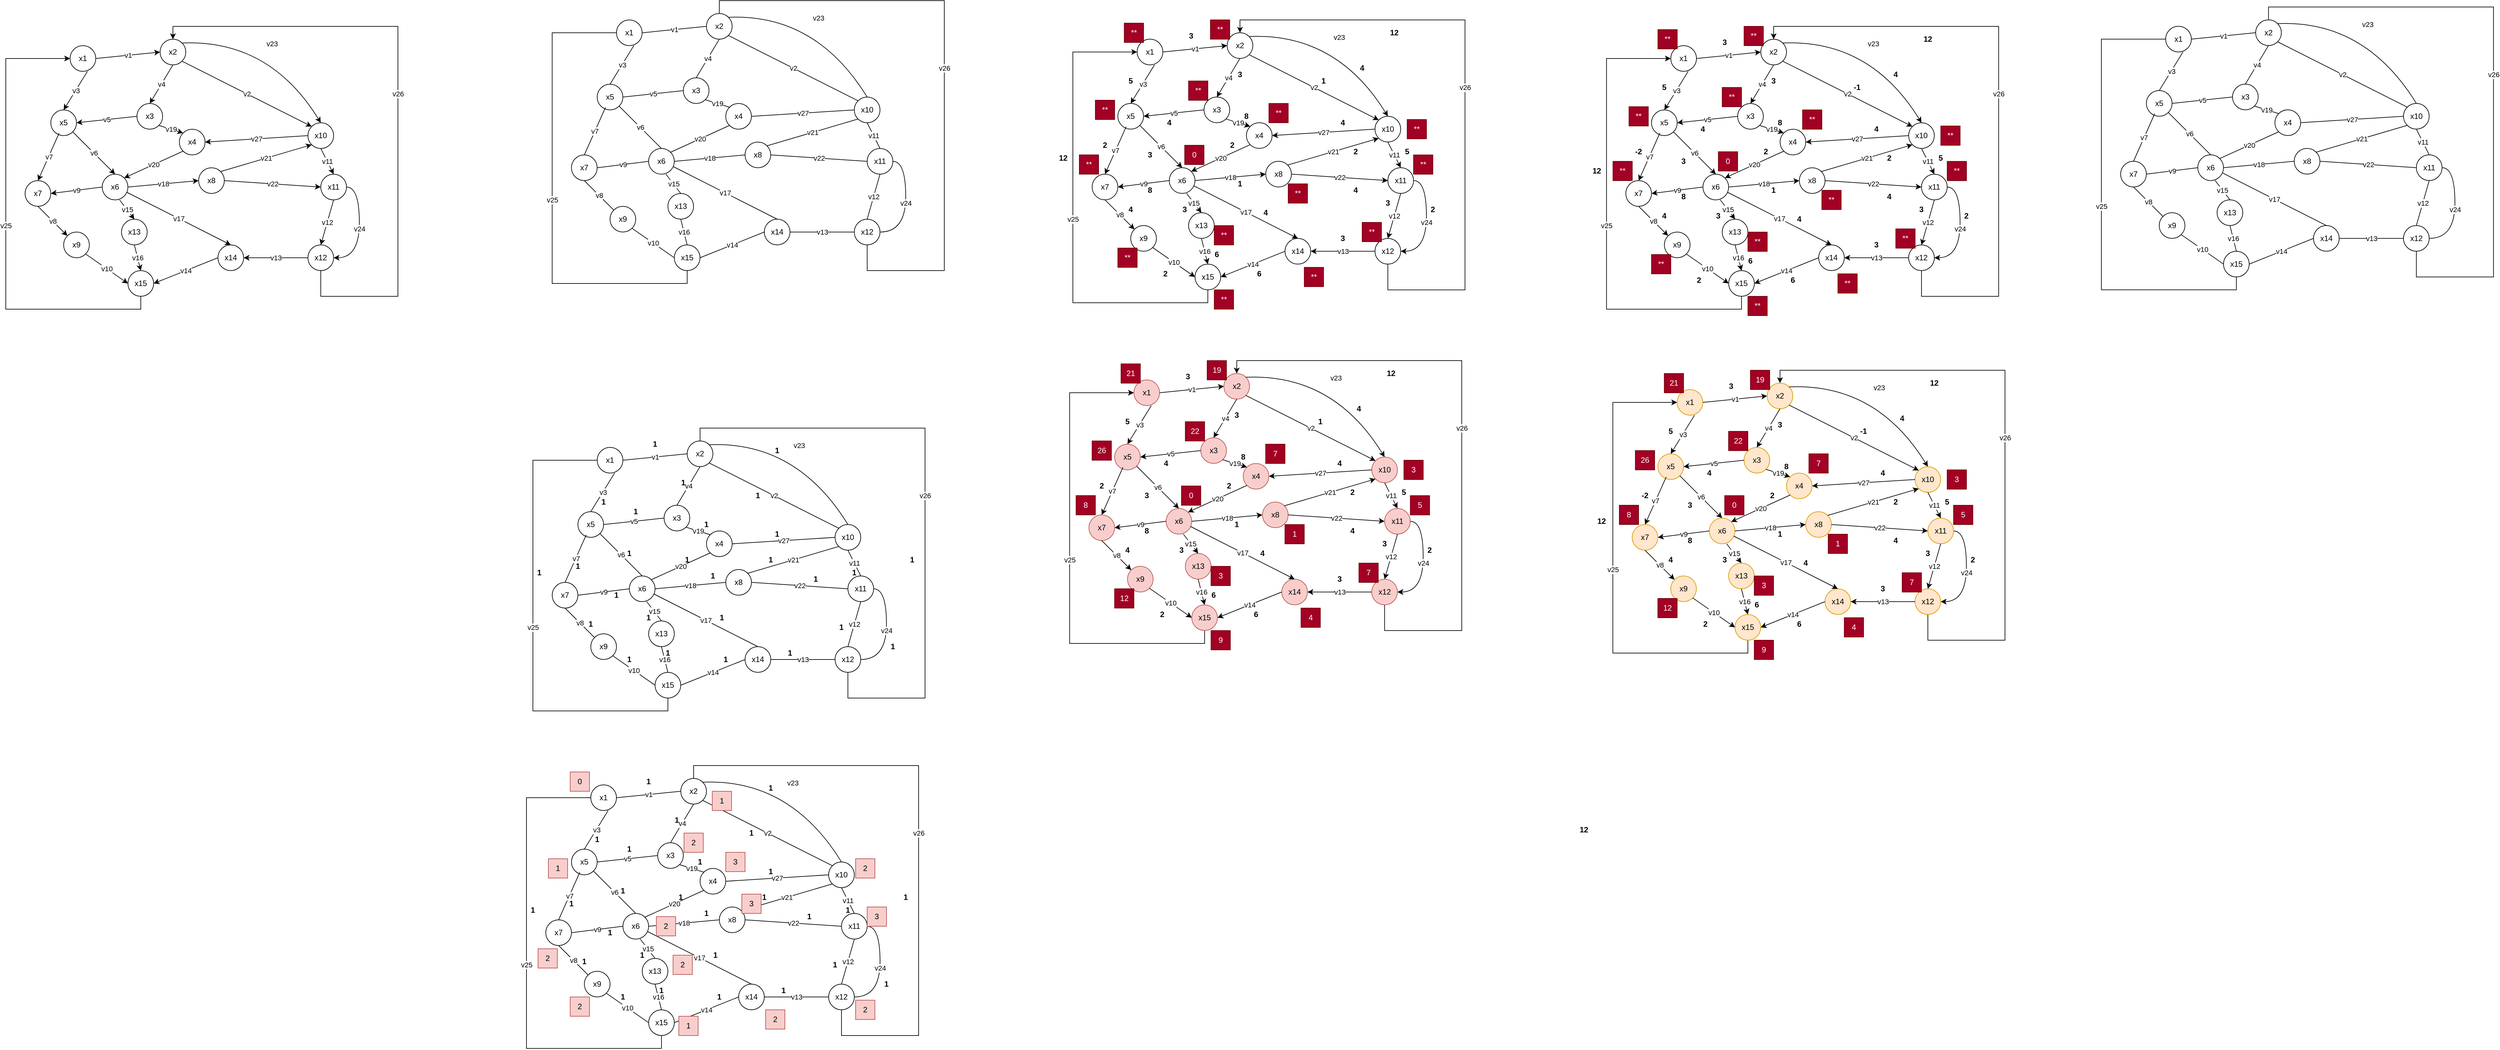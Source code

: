 <mxfile version="24.9.0">
  <diagram name="Страница — 1" id="AL9f2triFHX439vPIHJy">
    <mxGraphModel dx="1388" dy="878" grid="1" gridSize="10" guides="1" tooltips="1" connect="1" arrows="1" fold="1" page="1" pageScale="1" pageWidth="827" pageHeight="1169" math="0" shadow="0">
      <root>
        <mxCell id="0" />
        <mxCell id="1" parent="0" />
        <mxCell id="yVyBqC-tPB4_G3ObJPOv-1" value="x1" style="ellipse;whiteSpace=wrap;html=1;aspect=fixed;" parent="1" vertex="1">
          <mxGeometry x="290" y="110" width="40" height="40" as="geometry" />
        </mxCell>
        <mxCell id="yVyBqC-tPB4_G3ObJPOv-2" value="x2" style="ellipse;whiteSpace=wrap;html=1;aspect=fixed;" parent="1" vertex="1">
          <mxGeometry x="430" y="100" width="40" height="40" as="geometry" />
        </mxCell>
        <mxCell id="yVyBqC-tPB4_G3ObJPOv-3" value="x10" style="ellipse;whiteSpace=wrap;html=1;aspect=fixed;" parent="1" vertex="1">
          <mxGeometry x="660" y="230" width="40" height="40" as="geometry" />
        </mxCell>
        <mxCell id="yVyBqC-tPB4_G3ObJPOv-4" value="x4" style="ellipse;whiteSpace=wrap;html=1;aspect=fixed;" parent="1" vertex="1">
          <mxGeometry x="460" y="240" width="40" height="40" as="geometry" />
        </mxCell>
        <mxCell id="yVyBqC-tPB4_G3ObJPOv-5" value="x3" style="ellipse;whiteSpace=wrap;html=1;aspect=fixed;" parent="1" vertex="1">
          <mxGeometry x="394" y="200" width="40" height="40" as="geometry" />
        </mxCell>
        <mxCell id="yVyBqC-tPB4_G3ObJPOv-6" value="x5" style="ellipse;whiteSpace=wrap;html=1;aspect=fixed;" parent="1" vertex="1">
          <mxGeometry x="260" y="210" width="40" height="40" as="geometry" />
        </mxCell>
        <mxCell id="yVyBqC-tPB4_G3ObJPOv-7" value="x7" style="ellipse;whiteSpace=wrap;html=1;aspect=fixed;" parent="1" vertex="1">
          <mxGeometry x="220" y="320" width="40" height="40" as="geometry" />
        </mxCell>
        <mxCell id="yVyBqC-tPB4_G3ObJPOv-8" value="x6" style="ellipse;whiteSpace=wrap;html=1;aspect=fixed;" parent="1" vertex="1">
          <mxGeometry x="340" y="310" width="40" height="40" as="geometry" />
        </mxCell>
        <mxCell id="yVyBqC-tPB4_G3ObJPOv-9" value="x8" style="ellipse;whiteSpace=wrap;html=1;aspect=fixed;" parent="1" vertex="1">
          <mxGeometry x="490" y="300" width="40" height="40" as="geometry" />
        </mxCell>
        <mxCell id="yVyBqC-tPB4_G3ObJPOv-42" value="v24" style="edgeStyle=orthogonalEdgeStyle;rounded=0;orthogonalLoop=1;jettySize=auto;html=1;entryX=1;entryY=0.5;entryDx=0;entryDy=0;curved=1;" parent="1" source="yVyBqC-tPB4_G3ObJPOv-10" target="yVyBqC-tPB4_G3ObJPOv-11" edge="1">
          <mxGeometry relative="1" as="geometry">
            <Array as="points">
              <mxPoint x="740" y="330" />
              <mxPoint x="740" y="440" />
            </Array>
          </mxGeometry>
        </mxCell>
        <mxCell id="yVyBqC-tPB4_G3ObJPOv-10" value="x11" style="ellipse;whiteSpace=wrap;html=1;aspect=fixed;" parent="1" vertex="1">
          <mxGeometry x="680" y="310" width="40" height="40" as="geometry" />
        </mxCell>
        <mxCell id="yVyBqC-tPB4_G3ObJPOv-43" value="v26" style="edgeStyle=orthogonalEdgeStyle;rounded=0;orthogonalLoop=1;jettySize=auto;html=1;entryX=0.5;entryY=0;entryDx=0;entryDy=0;" parent="1" source="yVyBqC-tPB4_G3ObJPOv-11" target="yVyBqC-tPB4_G3ObJPOv-2" edge="1">
          <mxGeometry relative="1" as="geometry">
            <Array as="points">
              <mxPoint x="680" y="500" />
              <mxPoint x="800" y="500" />
              <mxPoint x="800" y="80" />
              <mxPoint x="450" y="80" />
            </Array>
          </mxGeometry>
        </mxCell>
        <mxCell id="yVyBqC-tPB4_G3ObJPOv-11" value="x12" style="ellipse;whiteSpace=wrap;html=1;aspect=fixed;" parent="1" vertex="1">
          <mxGeometry x="660" y="420" width="40" height="40" as="geometry" />
        </mxCell>
        <mxCell id="yVyBqC-tPB4_G3ObJPOv-12" value="x14" style="ellipse;whiteSpace=wrap;html=1;aspect=fixed;" parent="1" vertex="1">
          <mxGeometry x="520" y="420" width="40" height="40" as="geometry" />
        </mxCell>
        <mxCell id="yVyBqC-tPB4_G3ObJPOv-40" value="v25" style="edgeStyle=orthogonalEdgeStyle;rounded=0;orthogonalLoop=1;jettySize=auto;html=1;entryX=0;entryY=0.5;entryDx=0;entryDy=0;" parent="1" source="yVyBqC-tPB4_G3ObJPOv-13" target="yVyBqC-tPB4_G3ObJPOv-1" edge="1">
          <mxGeometry relative="1" as="geometry">
            <Array as="points">
              <mxPoint x="400" y="520" />
              <mxPoint x="190" y="520" />
              <mxPoint x="190" y="130" />
            </Array>
          </mxGeometry>
        </mxCell>
        <mxCell id="yVyBqC-tPB4_G3ObJPOv-13" value="x15" style="ellipse;whiteSpace=wrap;html=1;aspect=fixed;" parent="1" vertex="1">
          <mxGeometry x="380" y="460" width="40" height="40" as="geometry" />
        </mxCell>
        <mxCell id="yVyBqC-tPB4_G3ObJPOv-14" value="x13" style="ellipse;whiteSpace=wrap;html=1;aspect=fixed;" parent="1" vertex="1">
          <mxGeometry x="370" y="380" width="40" height="40" as="geometry" />
        </mxCell>
        <mxCell id="yVyBqC-tPB4_G3ObJPOv-15" value="x9" style="ellipse;whiteSpace=wrap;html=1;aspect=fixed;" parent="1" vertex="1">
          <mxGeometry x="280" y="400" width="40" height="40" as="geometry" />
        </mxCell>
        <mxCell id="yVyBqC-tPB4_G3ObJPOv-16" value="v1" style="endArrow=classic;html=1;rounded=0;exitX=1;exitY=0.5;exitDx=0;exitDy=0;entryX=0;entryY=0.5;entryDx=0;entryDy=0;" parent="1" source="yVyBqC-tPB4_G3ObJPOv-1" target="yVyBqC-tPB4_G3ObJPOv-2" edge="1">
          <mxGeometry width="50" height="50" relative="1" as="geometry">
            <mxPoint x="390" y="410" as="sourcePoint" />
            <mxPoint x="440" y="360" as="targetPoint" />
          </mxGeometry>
        </mxCell>
        <mxCell id="yVyBqC-tPB4_G3ObJPOv-17" value="v4" style="endArrow=classic;html=1;rounded=0;entryX=0.5;entryY=0;entryDx=0;entryDy=0;exitX=0.5;exitY=1;exitDx=0;exitDy=0;" parent="1" source="yVyBqC-tPB4_G3ObJPOv-2" target="yVyBqC-tPB4_G3ObJPOv-5" edge="1">
          <mxGeometry width="50" height="50" relative="1" as="geometry">
            <mxPoint x="390" y="410" as="sourcePoint" />
            <mxPoint x="440" y="360" as="targetPoint" />
          </mxGeometry>
        </mxCell>
        <mxCell id="yVyBqC-tPB4_G3ObJPOv-18" value="v2" style="endArrow=classic;html=1;rounded=0;exitX=1;exitY=1;exitDx=0;exitDy=0;entryX=0;entryY=0;entryDx=0;entryDy=0;" parent="1" source="yVyBqC-tPB4_G3ObJPOv-2" target="yVyBqC-tPB4_G3ObJPOv-3" edge="1">
          <mxGeometry width="50" height="50" relative="1" as="geometry">
            <mxPoint x="390" y="410" as="sourcePoint" />
            <mxPoint x="440" y="360" as="targetPoint" />
          </mxGeometry>
        </mxCell>
        <mxCell id="yVyBqC-tPB4_G3ObJPOv-19" value="v23" style="endArrow=classic;html=1;rounded=0;exitX=1;exitY=0;exitDx=0;exitDy=0;entryX=0.5;entryY=0;entryDx=0;entryDy=0;curved=1;" parent="1" source="yVyBqC-tPB4_G3ObJPOv-2" target="yVyBqC-tPB4_G3ObJPOv-3" edge="1">
          <mxGeometry width="50" height="50" relative="1" as="geometry">
            <mxPoint x="390" y="410" as="sourcePoint" />
            <mxPoint x="440" y="360" as="targetPoint" />
            <Array as="points">
              <mxPoint x="600" y="100" />
            </Array>
          </mxGeometry>
        </mxCell>
        <mxCell id="yVyBqC-tPB4_G3ObJPOv-20" value="v3" style="endArrow=classic;html=1;rounded=0;exitX=0.675;exitY=1;exitDx=0;exitDy=0;exitPerimeter=0;entryX=0.5;entryY=0;entryDx=0;entryDy=0;" parent="1" source="yVyBqC-tPB4_G3ObJPOv-1" target="yVyBqC-tPB4_G3ObJPOv-6" edge="1">
          <mxGeometry width="50" height="50" relative="1" as="geometry">
            <mxPoint x="390" y="410" as="sourcePoint" />
            <mxPoint x="440" y="360" as="targetPoint" />
          </mxGeometry>
        </mxCell>
        <mxCell id="yVyBqC-tPB4_G3ObJPOv-21" value="v6" style="endArrow=classic;html=1;rounded=0;exitX=1;exitY=1;exitDx=0;exitDy=0;entryX=0.5;entryY=0;entryDx=0;entryDy=0;" parent="1" source="yVyBqC-tPB4_G3ObJPOv-6" target="yVyBqC-tPB4_G3ObJPOv-8" edge="1">
          <mxGeometry width="50" height="50" relative="1" as="geometry">
            <mxPoint x="390" y="410" as="sourcePoint" />
            <mxPoint x="440" y="360" as="targetPoint" />
          </mxGeometry>
        </mxCell>
        <mxCell id="yVyBqC-tPB4_G3ObJPOv-22" value="v7" style="endArrow=classic;html=1;rounded=0;exitX=0.325;exitY=0.9;exitDx=0;exitDy=0;exitPerimeter=0;entryX=0.5;entryY=0;entryDx=0;entryDy=0;" parent="1" source="yVyBqC-tPB4_G3ObJPOv-6" target="yVyBqC-tPB4_G3ObJPOv-7" edge="1">
          <mxGeometry width="50" height="50" relative="1" as="geometry">
            <mxPoint x="390" y="410" as="sourcePoint" />
            <mxPoint x="440" y="360" as="targetPoint" />
          </mxGeometry>
        </mxCell>
        <mxCell id="yVyBqC-tPB4_G3ObJPOv-23" value="v9" style="endArrow=classic;html=1;rounded=0;entryX=1;entryY=0.5;entryDx=0;entryDy=0;exitX=0;exitY=0.5;exitDx=0;exitDy=0;" parent="1" source="yVyBqC-tPB4_G3ObJPOv-8" target="yVyBqC-tPB4_G3ObJPOv-7" edge="1">
          <mxGeometry width="50" height="50" relative="1" as="geometry">
            <mxPoint x="390" y="400" as="sourcePoint" />
            <mxPoint x="440" y="350" as="targetPoint" />
          </mxGeometry>
        </mxCell>
        <mxCell id="yVyBqC-tPB4_G3ObJPOv-24" value="v8" style="endArrow=classic;html=1;rounded=0;exitX=0.5;exitY=1;exitDx=0;exitDy=0;entryX=0;entryY=0;entryDx=0;entryDy=0;" parent="1" source="yVyBqC-tPB4_G3ObJPOv-7" target="yVyBqC-tPB4_G3ObJPOv-15" edge="1">
          <mxGeometry width="50" height="50" relative="1" as="geometry">
            <mxPoint x="390" y="400" as="sourcePoint" />
            <mxPoint x="440" y="350" as="targetPoint" />
          </mxGeometry>
        </mxCell>
        <mxCell id="yVyBqC-tPB4_G3ObJPOv-25" value="v10" style="endArrow=classic;html=1;rounded=0;exitX=1;exitY=1;exitDx=0;exitDy=0;entryX=0;entryY=0.5;entryDx=0;entryDy=0;" parent="1" source="yVyBqC-tPB4_G3ObJPOv-15" target="yVyBqC-tPB4_G3ObJPOv-13" edge="1">
          <mxGeometry width="50" height="50" relative="1" as="geometry">
            <mxPoint x="390" y="400" as="sourcePoint" />
            <mxPoint x="440" y="350" as="targetPoint" />
          </mxGeometry>
        </mxCell>
        <mxCell id="yVyBqC-tPB4_G3ObJPOv-26" value="v14" style="endArrow=classic;html=1;rounded=0;exitX=0;exitY=0.5;exitDx=0;exitDy=0;entryX=1;entryY=0.5;entryDx=0;entryDy=0;" parent="1" source="yVyBqC-tPB4_G3ObJPOv-12" target="yVyBqC-tPB4_G3ObJPOv-13" edge="1">
          <mxGeometry x="0.0" width="50" height="50" relative="1" as="geometry">
            <mxPoint x="390" y="400" as="sourcePoint" />
            <mxPoint x="510" y="440" as="targetPoint" />
            <mxPoint as="offset" />
          </mxGeometry>
        </mxCell>
        <mxCell id="yVyBqC-tPB4_G3ObJPOv-27" value="v13" style="endArrow=classic;html=1;rounded=0;entryX=1;entryY=0.5;entryDx=0;entryDy=0;exitX=0;exitY=0.5;exitDx=0;exitDy=0;" parent="1" source="yVyBqC-tPB4_G3ObJPOv-11" target="yVyBqC-tPB4_G3ObJPOv-12" edge="1">
          <mxGeometry width="50" height="50" relative="1" as="geometry">
            <mxPoint x="390" y="400" as="sourcePoint" />
            <mxPoint x="440" y="350" as="targetPoint" />
          </mxGeometry>
        </mxCell>
        <mxCell id="yVyBqC-tPB4_G3ObJPOv-29" value="v17" style="endArrow=classic;html=1;rounded=0;exitX=0.95;exitY=0.7;exitDx=0;exitDy=0;exitPerimeter=0;entryX=0.5;entryY=0;entryDx=0;entryDy=0;" parent="1" source="yVyBqC-tPB4_G3ObJPOv-8" target="yVyBqC-tPB4_G3ObJPOv-12" edge="1">
          <mxGeometry width="50" height="50" relative="1" as="geometry">
            <mxPoint x="390" y="400" as="sourcePoint" />
            <mxPoint x="440" y="350" as="targetPoint" />
          </mxGeometry>
        </mxCell>
        <mxCell id="yVyBqC-tPB4_G3ObJPOv-30" value="v15" style="endArrow=classic;html=1;rounded=0;exitX=0.675;exitY=1;exitDx=0;exitDy=0;exitPerimeter=0;entryX=0.5;entryY=0;entryDx=0;entryDy=0;" parent="1" source="yVyBqC-tPB4_G3ObJPOv-8" target="yVyBqC-tPB4_G3ObJPOv-14" edge="1">
          <mxGeometry width="50" height="50" relative="1" as="geometry">
            <mxPoint x="390" y="400" as="sourcePoint" />
            <mxPoint x="440" y="350" as="targetPoint" />
          </mxGeometry>
        </mxCell>
        <mxCell id="yVyBqC-tPB4_G3ObJPOv-32" value="v16" style="endArrow=classic;html=1;rounded=0;exitX=0.5;exitY=1;exitDx=0;exitDy=0;entryX=0.5;entryY=0;entryDx=0;entryDy=0;" parent="1" source="yVyBqC-tPB4_G3ObJPOv-14" target="yVyBqC-tPB4_G3ObJPOv-13" edge="1">
          <mxGeometry width="50" height="50" relative="1" as="geometry">
            <mxPoint x="390" y="400" as="sourcePoint" />
            <mxPoint x="440" y="350" as="targetPoint" />
          </mxGeometry>
        </mxCell>
        <mxCell id="yVyBqC-tPB4_G3ObJPOv-33" value="v18" style="endArrow=classic;html=1;rounded=0;exitX=1;exitY=0.5;exitDx=0;exitDy=0;entryX=0;entryY=0.5;entryDx=0;entryDy=0;" parent="1" source="yVyBqC-tPB4_G3ObJPOv-8" target="yVyBqC-tPB4_G3ObJPOv-9" edge="1">
          <mxGeometry width="50" height="50" relative="1" as="geometry">
            <mxPoint x="390" y="400" as="sourcePoint" />
            <mxPoint x="440" y="350" as="targetPoint" />
          </mxGeometry>
        </mxCell>
        <mxCell id="yVyBqC-tPB4_G3ObJPOv-34" value="v20" style="endArrow=classic;html=1;rounded=0;entryX=1;entryY=0;entryDx=0;entryDy=0;exitX=0;exitY=1;exitDx=0;exitDy=0;" parent="1" source="yVyBqC-tPB4_G3ObJPOv-4" target="yVyBqC-tPB4_G3ObJPOv-8" edge="1">
          <mxGeometry width="50" height="50" relative="1" as="geometry">
            <mxPoint x="390" y="410" as="sourcePoint" />
            <mxPoint x="440" y="360" as="targetPoint" />
          </mxGeometry>
        </mxCell>
        <mxCell id="yVyBqC-tPB4_G3ObJPOv-35" value="v19" style="endArrow=classic;html=1;rounded=0;entryX=0;entryY=0;entryDx=0;entryDy=0;exitX=1;exitY=1;exitDx=0;exitDy=0;" parent="1" source="yVyBqC-tPB4_G3ObJPOv-5" target="yVyBqC-tPB4_G3ObJPOv-4" edge="1">
          <mxGeometry width="50" height="50" relative="1" as="geometry">
            <mxPoint x="390" y="410" as="sourcePoint" />
            <mxPoint x="440" y="360" as="targetPoint" />
          </mxGeometry>
        </mxCell>
        <mxCell id="yVyBqC-tPB4_G3ObJPOv-36" value="v5" style="endArrow=classic;html=1;rounded=0;entryX=1;entryY=0.5;entryDx=0;entryDy=0;exitX=0;exitY=0.5;exitDx=0;exitDy=0;" parent="1" source="yVyBqC-tPB4_G3ObJPOv-5" target="yVyBqC-tPB4_G3ObJPOv-6" edge="1">
          <mxGeometry x="-0.007" width="50" height="50" relative="1" as="geometry">
            <mxPoint x="390" y="410" as="sourcePoint" />
            <mxPoint x="440" y="360" as="targetPoint" />
            <mxPoint as="offset" />
          </mxGeometry>
        </mxCell>
        <mxCell id="yVyBqC-tPB4_G3ObJPOv-37" value="v22" style="endArrow=classic;html=1;rounded=0;entryX=0;entryY=0.5;entryDx=0;entryDy=0;exitX=1;exitY=0.5;exitDx=0;exitDy=0;" parent="1" source="yVyBqC-tPB4_G3ObJPOv-9" target="yVyBqC-tPB4_G3ObJPOv-10" edge="1">
          <mxGeometry width="50" height="50" relative="1" as="geometry">
            <mxPoint x="390" y="410" as="sourcePoint" />
            <mxPoint x="440" y="360" as="targetPoint" />
          </mxGeometry>
        </mxCell>
        <mxCell id="yVyBqC-tPB4_G3ObJPOv-38" value="v21" style="endArrow=classic;html=1;rounded=0;entryX=0;entryY=1;entryDx=0;entryDy=0;exitX=1;exitY=0;exitDx=0;exitDy=0;" parent="1" source="yVyBqC-tPB4_G3ObJPOv-9" target="yVyBqC-tPB4_G3ObJPOv-3" edge="1">
          <mxGeometry width="50" height="50" relative="1" as="geometry">
            <mxPoint x="390" y="410" as="sourcePoint" />
            <mxPoint x="440" y="360" as="targetPoint" />
          </mxGeometry>
        </mxCell>
        <mxCell id="yVyBqC-tPB4_G3ObJPOv-39" value="v27" style="endArrow=classic;html=1;rounded=0;entryX=1;entryY=0.5;entryDx=0;entryDy=0;exitX=0;exitY=0.5;exitDx=0;exitDy=0;" parent="1" source="yVyBqC-tPB4_G3ObJPOv-3" target="yVyBqC-tPB4_G3ObJPOv-4" edge="1">
          <mxGeometry width="50" height="50" relative="1" as="geometry">
            <mxPoint x="390" y="410" as="sourcePoint" />
            <mxPoint x="440" y="360" as="targetPoint" />
          </mxGeometry>
        </mxCell>
        <mxCell id="yVyBqC-tPB4_G3ObJPOv-41" value="v12" style="endArrow=classic;html=1;rounded=0;exitX=0.5;exitY=1;exitDx=0;exitDy=0;entryX=0.5;entryY=0;entryDx=0;entryDy=0;" parent="1" source="yVyBqC-tPB4_G3ObJPOv-10" target="yVyBqC-tPB4_G3ObJPOv-11" edge="1">
          <mxGeometry width="50" height="50" relative="1" as="geometry">
            <mxPoint x="390" y="410" as="sourcePoint" />
            <mxPoint x="440" y="360" as="targetPoint" />
          </mxGeometry>
        </mxCell>
        <mxCell id="yVyBqC-tPB4_G3ObJPOv-44" value="v11" style="endArrow=classic;html=1;rounded=0;entryX=0.5;entryY=0;entryDx=0;entryDy=0;exitX=0.5;exitY=1;exitDx=0;exitDy=0;" parent="1" source="yVyBqC-tPB4_G3ObJPOv-3" target="yVyBqC-tPB4_G3ObJPOv-10" edge="1">
          <mxGeometry width="50" height="50" relative="1" as="geometry">
            <mxPoint x="400" y="410" as="sourcePoint" />
            <mxPoint x="450" y="360" as="targetPoint" />
          </mxGeometry>
        </mxCell>
        <mxCell id="yVyBqC-tPB4_G3ObJPOv-171" value="x1" style="ellipse;whiteSpace=wrap;html=1;aspect=fixed;" parent="1" vertex="1">
          <mxGeometry x="1110" y="735" width="40" height="40" as="geometry" />
        </mxCell>
        <mxCell id="yVyBqC-tPB4_G3ObJPOv-172" value="x2" style="ellipse;whiteSpace=wrap;html=1;aspect=fixed;" parent="1" vertex="1">
          <mxGeometry x="1250" y="725" width="40" height="40" as="geometry" />
        </mxCell>
        <mxCell id="yVyBqC-tPB4_G3ObJPOv-173" value="x10" style="ellipse;whiteSpace=wrap;html=1;aspect=fixed;" parent="1" vertex="1">
          <mxGeometry x="1480" y="855" width="40" height="40" as="geometry" />
        </mxCell>
        <mxCell id="yVyBqC-tPB4_G3ObJPOv-174" value="x4" style="ellipse;whiteSpace=wrap;html=1;aspect=fixed;" parent="1" vertex="1">
          <mxGeometry x="1280" y="865" width="40" height="40" as="geometry" />
        </mxCell>
        <mxCell id="yVyBqC-tPB4_G3ObJPOv-175" value="x3" style="ellipse;whiteSpace=wrap;html=1;aspect=fixed;" parent="1" vertex="1">
          <mxGeometry x="1214" y="825" width="40" height="40" as="geometry" />
        </mxCell>
        <mxCell id="yVyBqC-tPB4_G3ObJPOv-176" value="x5" style="ellipse;whiteSpace=wrap;html=1;aspect=fixed;" parent="1" vertex="1">
          <mxGeometry x="1080" y="835" width="40" height="40" as="geometry" />
        </mxCell>
        <mxCell id="yVyBqC-tPB4_G3ObJPOv-177" value="x7" style="ellipse;whiteSpace=wrap;html=1;aspect=fixed;" parent="1" vertex="1">
          <mxGeometry x="1040" y="945" width="40" height="40" as="geometry" />
        </mxCell>
        <mxCell id="yVyBqC-tPB4_G3ObJPOv-178" value="x6" style="ellipse;whiteSpace=wrap;html=1;aspect=fixed;" parent="1" vertex="1">
          <mxGeometry x="1160" y="935" width="40" height="40" as="geometry" />
        </mxCell>
        <mxCell id="yVyBqC-tPB4_G3ObJPOv-179" value="x8" style="ellipse;whiteSpace=wrap;html=1;aspect=fixed;" parent="1" vertex="1">
          <mxGeometry x="1310" y="925" width="40" height="40" as="geometry" />
        </mxCell>
        <mxCell id="yVyBqC-tPB4_G3ObJPOv-180" value="v24" style="edgeStyle=orthogonalEdgeStyle;rounded=0;orthogonalLoop=1;jettySize=auto;html=1;entryX=1;entryY=0.5;entryDx=0;entryDy=0;curved=1;endArrow=none;endFill=0;" parent="1" source="yVyBqC-tPB4_G3ObJPOv-181" target="yVyBqC-tPB4_G3ObJPOv-183" edge="1">
          <mxGeometry relative="1" as="geometry">
            <Array as="points">
              <mxPoint x="1560" y="955" />
              <mxPoint x="1560" y="1065" />
            </Array>
          </mxGeometry>
        </mxCell>
        <mxCell id="yVyBqC-tPB4_G3ObJPOv-181" value="x11" style="ellipse;whiteSpace=wrap;html=1;aspect=fixed;" parent="1" vertex="1">
          <mxGeometry x="1500" y="935" width="40" height="40" as="geometry" />
        </mxCell>
        <mxCell id="yVyBqC-tPB4_G3ObJPOv-182" value="v26" style="edgeStyle=orthogonalEdgeStyle;rounded=0;orthogonalLoop=1;jettySize=auto;html=1;entryX=0.5;entryY=0;entryDx=0;entryDy=0;endArrow=none;endFill=0;" parent="1" source="yVyBqC-tPB4_G3ObJPOv-183" target="yVyBqC-tPB4_G3ObJPOv-172" edge="1">
          <mxGeometry relative="1" as="geometry">
            <Array as="points">
              <mxPoint x="1500" y="1125" />
              <mxPoint x="1620" y="1125" />
              <mxPoint x="1620" y="705" />
              <mxPoint x="1270" y="705" />
            </Array>
          </mxGeometry>
        </mxCell>
        <mxCell id="yVyBqC-tPB4_G3ObJPOv-183" value="x12" style="ellipse;whiteSpace=wrap;html=1;aspect=fixed;" parent="1" vertex="1">
          <mxGeometry x="1480" y="1045" width="40" height="40" as="geometry" />
        </mxCell>
        <mxCell id="yVyBqC-tPB4_G3ObJPOv-184" value="x14" style="ellipse;whiteSpace=wrap;html=1;aspect=fixed;" parent="1" vertex="1">
          <mxGeometry x="1340" y="1045" width="40" height="40" as="geometry" />
        </mxCell>
        <mxCell id="yVyBqC-tPB4_G3ObJPOv-185" value="v25" style="edgeStyle=orthogonalEdgeStyle;rounded=0;orthogonalLoop=1;jettySize=auto;html=1;entryX=0;entryY=0.5;entryDx=0;entryDy=0;endArrow=none;endFill=0;" parent="1" source="yVyBqC-tPB4_G3ObJPOv-186" target="yVyBqC-tPB4_G3ObJPOv-171" edge="1">
          <mxGeometry relative="1" as="geometry">
            <Array as="points">
              <mxPoint x="1220" y="1145" />
              <mxPoint x="1010" y="1145" />
              <mxPoint x="1010" y="755" />
            </Array>
          </mxGeometry>
        </mxCell>
        <mxCell id="yVyBqC-tPB4_G3ObJPOv-186" value="x15" style="ellipse;whiteSpace=wrap;html=1;aspect=fixed;" parent="1" vertex="1">
          <mxGeometry x="1200" y="1085" width="40" height="40" as="geometry" />
        </mxCell>
        <mxCell id="yVyBqC-tPB4_G3ObJPOv-187" value="x13" style="ellipse;whiteSpace=wrap;html=1;aspect=fixed;" parent="1" vertex="1">
          <mxGeometry x="1190" y="1005" width="40" height="40" as="geometry" />
        </mxCell>
        <mxCell id="yVyBqC-tPB4_G3ObJPOv-188" value="x9" style="ellipse;whiteSpace=wrap;html=1;aspect=fixed;" parent="1" vertex="1">
          <mxGeometry x="1100" y="1025" width="40" height="40" as="geometry" />
        </mxCell>
        <mxCell id="yVyBqC-tPB4_G3ObJPOv-189" value="v1" style="endArrow=none;html=1;rounded=0;exitX=1;exitY=0.5;exitDx=0;exitDy=0;entryX=0;entryY=0.5;entryDx=0;entryDy=0;endFill=0;" parent="1" source="yVyBqC-tPB4_G3ObJPOv-171" target="yVyBqC-tPB4_G3ObJPOv-172" edge="1">
          <mxGeometry width="50" height="50" relative="1" as="geometry">
            <mxPoint x="1210" y="1035" as="sourcePoint" />
            <mxPoint x="1260" y="985" as="targetPoint" />
          </mxGeometry>
        </mxCell>
        <mxCell id="yVyBqC-tPB4_G3ObJPOv-190" value="v4" style="endArrow=none;html=1;rounded=0;entryX=0.5;entryY=0;entryDx=0;entryDy=0;exitX=0.5;exitY=1;exitDx=0;exitDy=0;endFill=0;" parent="1" source="yVyBqC-tPB4_G3ObJPOv-172" target="yVyBqC-tPB4_G3ObJPOv-175" edge="1">
          <mxGeometry width="50" height="50" relative="1" as="geometry">
            <mxPoint x="1210" y="1035" as="sourcePoint" />
            <mxPoint x="1260" y="985" as="targetPoint" />
          </mxGeometry>
        </mxCell>
        <mxCell id="yVyBqC-tPB4_G3ObJPOv-191" value="v2" style="endArrow=none;html=1;rounded=0;exitX=1;exitY=1;exitDx=0;exitDy=0;entryX=0;entryY=0;entryDx=0;entryDy=0;endFill=0;" parent="1" source="yVyBqC-tPB4_G3ObJPOv-172" target="yVyBqC-tPB4_G3ObJPOv-173" edge="1">
          <mxGeometry width="50" height="50" relative="1" as="geometry">
            <mxPoint x="1210" y="1035" as="sourcePoint" />
            <mxPoint x="1260" y="985" as="targetPoint" />
          </mxGeometry>
        </mxCell>
        <mxCell id="yVyBqC-tPB4_G3ObJPOv-192" value="v23" style="endArrow=none;html=1;rounded=0;exitX=1;exitY=0;exitDx=0;exitDy=0;entryX=0.5;entryY=0;entryDx=0;entryDy=0;curved=1;endFill=0;" parent="1" source="yVyBqC-tPB4_G3ObJPOv-172" target="yVyBqC-tPB4_G3ObJPOv-173" edge="1">
          <mxGeometry width="50" height="50" relative="1" as="geometry">
            <mxPoint x="1210" y="1035" as="sourcePoint" />
            <mxPoint x="1260" y="985" as="targetPoint" />
            <Array as="points">
              <mxPoint x="1420" y="725" />
            </Array>
          </mxGeometry>
        </mxCell>
        <mxCell id="yVyBqC-tPB4_G3ObJPOv-193" value="v3" style="endArrow=none;html=1;rounded=0;exitX=0.675;exitY=1;exitDx=0;exitDy=0;exitPerimeter=0;entryX=0.5;entryY=0;entryDx=0;entryDy=0;endFill=0;" parent="1" source="yVyBqC-tPB4_G3ObJPOv-171" target="yVyBqC-tPB4_G3ObJPOv-176" edge="1">
          <mxGeometry width="50" height="50" relative="1" as="geometry">
            <mxPoint x="1210" y="1035" as="sourcePoint" />
            <mxPoint x="1260" y="985" as="targetPoint" />
          </mxGeometry>
        </mxCell>
        <mxCell id="yVyBqC-tPB4_G3ObJPOv-194" value="v6" style="endArrow=none;html=1;rounded=0;exitX=1;exitY=1;exitDx=0;exitDy=0;entryX=0.5;entryY=0;entryDx=0;entryDy=0;endFill=0;" parent="1" source="yVyBqC-tPB4_G3ObJPOv-176" target="yVyBqC-tPB4_G3ObJPOv-178" edge="1">
          <mxGeometry width="50" height="50" relative="1" as="geometry">
            <mxPoint x="1210" y="1035" as="sourcePoint" />
            <mxPoint x="1260" y="985" as="targetPoint" />
          </mxGeometry>
        </mxCell>
        <mxCell id="yVyBqC-tPB4_G3ObJPOv-195" value="v7" style="endArrow=none;html=1;rounded=0;exitX=0.325;exitY=0.9;exitDx=0;exitDy=0;exitPerimeter=0;entryX=0.5;entryY=0;entryDx=0;entryDy=0;endFill=0;" parent="1" source="yVyBqC-tPB4_G3ObJPOv-176" target="yVyBqC-tPB4_G3ObJPOv-177" edge="1">
          <mxGeometry width="50" height="50" relative="1" as="geometry">
            <mxPoint x="1210" y="1035" as="sourcePoint" />
            <mxPoint x="1260" y="985" as="targetPoint" />
          </mxGeometry>
        </mxCell>
        <mxCell id="yVyBqC-tPB4_G3ObJPOv-196" value="v9" style="endArrow=none;html=1;rounded=0;entryX=1;entryY=0.5;entryDx=0;entryDy=0;exitX=0;exitY=0.5;exitDx=0;exitDy=0;endFill=0;" parent="1" source="yVyBqC-tPB4_G3ObJPOv-178" target="yVyBqC-tPB4_G3ObJPOv-177" edge="1">
          <mxGeometry width="50" height="50" relative="1" as="geometry">
            <mxPoint x="1210" y="1025" as="sourcePoint" />
            <mxPoint x="1260" y="975" as="targetPoint" />
          </mxGeometry>
        </mxCell>
        <mxCell id="yVyBqC-tPB4_G3ObJPOv-197" value="v8" style="endArrow=none;html=1;rounded=0;exitX=0.5;exitY=1;exitDx=0;exitDy=0;entryX=0;entryY=0;entryDx=0;entryDy=0;endFill=0;" parent="1" source="yVyBqC-tPB4_G3ObJPOv-177" target="yVyBqC-tPB4_G3ObJPOv-188" edge="1">
          <mxGeometry width="50" height="50" relative="1" as="geometry">
            <mxPoint x="1210" y="1025" as="sourcePoint" />
            <mxPoint x="1260" y="975" as="targetPoint" />
          </mxGeometry>
        </mxCell>
        <mxCell id="yVyBqC-tPB4_G3ObJPOv-198" value="v10" style="endArrow=none;html=1;rounded=0;exitX=1;exitY=1;exitDx=0;exitDy=0;entryX=0;entryY=0.5;entryDx=0;entryDy=0;endFill=0;" parent="1" source="yVyBqC-tPB4_G3ObJPOv-188" target="yVyBqC-tPB4_G3ObJPOv-186" edge="1">
          <mxGeometry width="50" height="50" relative="1" as="geometry">
            <mxPoint x="1210" y="1025" as="sourcePoint" />
            <mxPoint x="1260" y="975" as="targetPoint" />
          </mxGeometry>
        </mxCell>
        <mxCell id="yVyBqC-tPB4_G3ObJPOv-199" value="v14" style="endArrow=none;html=1;rounded=0;exitX=0;exitY=0.5;exitDx=0;exitDy=0;entryX=1;entryY=0.5;entryDx=0;entryDy=0;endFill=0;" parent="1" source="yVyBqC-tPB4_G3ObJPOv-184" target="yVyBqC-tPB4_G3ObJPOv-186" edge="1">
          <mxGeometry x="0.0" width="50" height="50" relative="1" as="geometry">
            <mxPoint x="1210" y="1025" as="sourcePoint" />
            <mxPoint x="1330" y="1065" as="targetPoint" />
            <mxPoint as="offset" />
          </mxGeometry>
        </mxCell>
        <mxCell id="yVyBqC-tPB4_G3ObJPOv-200" value="v13" style="endArrow=none;html=1;rounded=0;entryX=1;entryY=0.5;entryDx=0;entryDy=0;exitX=0;exitY=0.5;exitDx=0;exitDy=0;endFill=0;" parent="1" source="yVyBqC-tPB4_G3ObJPOv-183" target="yVyBqC-tPB4_G3ObJPOv-184" edge="1">
          <mxGeometry width="50" height="50" relative="1" as="geometry">
            <mxPoint x="1210" y="1025" as="sourcePoint" />
            <mxPoint x="1260" y="975" as="targetPoint" />
          </mxGeometry>
        </mxCell>
        <mxCell id="yVyBqC-tPB4_G3ObJPOv-201" value="v17" style="endArrow=none;html=1;rounded=0;exitX=0.95;exitY=0.7;exitDx=0;exitDy=0;exitPerimeter=0;entryX=0.5;entryY=0;entryDx=0;entryDy=0;endFill=0;" parent="1" source="yVyBqC-tPB4_G3ObJPOv-178" target="yVyBqC-tPB4_G3ObJPOv-184" edge="1">
          <mxGeometry width="50" height="50" relative="1" as="geometry">
            <mxPoint x="1210" y="1025" as="sourcePoint" />
            <mxPoint x="1260" y="975" as="targetPoint" />
          </mxGeometry>
        </mxCell>
        <mxCell id="yVyBqC-tPB4_G3ObJPOv-202" value="v15" style="endArrow=none;html=1;rounded=0;exitX=0.675;exitY=1;exitDx=0;exitDy=0;exitPerimeter=0;entryX=0.5;entryY=0;entryDx=0;entryDy=0;endFill=0;" parent="1" source="yVyBqC-tPB4_G3ObJPOv-178" target="yVyBqC-tPB4_G3ObJPOv-187" edge="1">
          <mxGeometry width="50" height="50" relative="1" as="geometry">
            <mxPoint x="1210" y="1025" as="sourcePoint" />
            <mxPoint x="1260" y="975" as="targetPoint" />
          </mxGeometry>
        </mxCell>
        <mxCell id="yVyBqC-tPB4_G3ObJPOv-203" value="v16" style="endArrow=none;html=1;rounded=0;exitX=0.5;exitY=1;exitDx=0;exitDy=0;entryX=0.5;entryY=0;entryDx=0;entryDy=0;endFill=0;" parent="1" source="yVyBqC-tPB4_G3ObJPOv-187" target="yVyBqC-tPB4_G3ObJPOv-186" edge="1">
          <mxGeometry width="50" height="50" relative="1" as="geometry">
            <mxPoint x="1210" y="1025" as="sourcePoint" />
            <mxPoint x="1260" y="975" as="targetPoint" />
          </mxGeometry>
        </mxCell>
        <mxCell id="yVyBqC-tPB4_G3ObJPOv-204" value="v18" style="endArrow=none;html=1;rounded=0;exitX=1;exitY=0.5;exitDx=0;exitDy=0;entryX=0;entryY=0.5;entryDx=0;entryDy=0;endFill=0;" parent="1" source="yVyBqC-tPB4_G3ObJPOv-178" target="yVyBqC-tPB4_G3ObJPOv-179" edge="1">
          <mxGeometry width="50" height="50" relative="1" as="geometry">
            <mxPoint x="1210" y="1025" as="sourcePoint" />
            <mxPoint x="1260" y="975" as="targetPoint" />
          </mxGeometry>
        </mxCell>
        <mxCell id="yVyBqC-tPB4_G3ObJPOv-205" value="v20" style="endArrow=none;html=1;rounded=0;entryX=1;entryY=0;entryDx=0;entryDy=0;exitX=0;exitY=1;exitDx=0;exitDy=0;endFill=0;" parent="1" source="yVyBqC-tPB4_G3ObJPOv-174" target="yVyBqC-tPB4_G3ObJPOv-178" edge="1">
          <mxGeometry width="50" height="50" relative="1" as="geometry">
            <mxPoint x="1210" y="1035" as="sourcePoint" />
            <mxPoint x="1260" y="985" as="targetPoint" />
          </mxGeometry>
        </mxCell>
        <mxCell id="yVyBqC-tPB4_G3ObJPOv-206" value="v19" style="endArrow=none;html=1;rounded=0;entryX=0;entryY=0;entryDx=0;entryDy=0;exitX=1;exitY=1;exitDx=0;exitDy=0;endFill=0;" parent="1" source="yVyBqC-tPB4_G3ObJPOv-175" target="yVyBqC-tPB4_G3ObJPOv-174" edge="1">
          <mxGeometry width="50" height="50" relative="1" as="geometry">
            <mxPoint x="1210" y="1035" as="sourcePoint" />
            <mxPoint x="1260" y="985" as="targetPoint" />
          </mxGeometry>
        </mxCell>
        <mxCell id="yVyBqC-tPB4_G3ObJPOv-207" value="v5" style="endArrow=none;html=1;rounded=0;entryX=1;entryY=0.5;entryDx=0;entryDy=0;exitX=0;exitY=0.5;exitDx=0;exitDy=0;endFill=0;" parent="1" source="yVyBqC-tPB4_G3ObJPOv-175" target="yVyBqC-tPB4_G3ObJPOv-176" edge="1">
          <mxGeometry x="-0.007" width="50" height="50" relative="1" as="geometry">
            <mxPoint x="1210" y="1035" as="sourcePoint" />
            <mxPoint x="1260" y="985" as="targetPoint" />
            <mxPoint as="offset" />
          </mxGeometry>
        </mxCell>
        <mxCell id="yVyBqC-tPB4_G3ObJPOv-208" value="v22" style="endArrow=none;html=1;rounded=0;entryX=0;entryY=0.5;entryDx=0;entryDy=0;exitX=1;exitY=0.5;exitDx=0;exitDy=0;endFill=0;" parent="1" source="yVyBqC-tPB4_G3ObJPOv-179" target="yVyBqC-tPB4_G3ObJPOv-181" edge="1">
          <mxGeometry width="50" height="50" relative="1" as="geometry">
            <mxPoint x="1210" y="1035" as="sourcePoint" />
            <mxPoint x="1260" y="985" as="targetPoint" />
          </mxGeometry>
        </mxCell>
        <mxCell id="yVyBqC-tPB4_G3ObJPOv-209" value="v21" style="endArrow=none;html=1;rounded=0;entryX=0;entryY=1;entryDx=0;entryDy=0;exitX=1;exitY=0;exitDx=0;exitDy=0;endFill=0;" parent="1" source="yVyBqC-tPB4_G3ObJPOv-179" target="yVyBqC-tPB4_G3ObJPOv-173" edge="1">
          <mxGeometry width="50" height="50" relative="1" as="geometry">
            <mxPoint x="1210" y="1035" as="sourcePoint" />
            <mxPoint x="1260" y="985" as="targetPoint" />
          </mxGeometry>
        </mxCell>
        <mxCell id="yVyBqC-tPB4_G3ObJPOv-210" value="v27" style="endArrow=none;html=1;rounded=0;entryX=1;entryY=0.5;entryDx=0;entryDy=0;exitX=0;exitY=0.5;exitDx=0;exitDy=0;endFill=0;" parent="1" source="yVyBqC-tPB4_G3ObJPOv-173" target="yVyBqC-tPB4_G3ObJPOv-174" edge="1">
          <mxGeometry width="50" height="50" relative="1" as="geometry">
            <mxPoint x="1210" y="1035" as="sourcePoint" />
            <mxPoint x="1260" y="985" as="targetPoint" />
          </mxGeometry>
        </mxCell>
        <mxCell id="yVyBqC-tPB4_G3ObJPOv-211" value="v12" style="endArrow=none;html=1;rounded=0;exitX=0.5;exitY=1;exitDx=0;exitDy=0;entryX=0.5;entryY=0;entryDx=0;entryDy=0;endFill=0;" parent="1" source="yVyBqC-tPB4_G3ObJPOv-181" target="yVyBqC-tPB4_G3ObJPOv-183" edge="1">
          <mxGeometry width="50" height="50" relative="1" as="geometry">
            <mxPoint x="1210" y="1035" as="sourcePoint" />
            <mxPoint x="1260" y="985" as="targetPoint" />
          </mxGeometry>
        </mxCell>
        <mxCell id="yVyBqC-tPB4_G3ObJPOv-212" value="v11" style="endArrow=none;html=1;rounded=0;entryX=0.5;entryY=0;entryDx=0;entryDy=0;exitX=0.5;exitY=1;exitDx=0;exitDy=0;endFill=0;" parent="1" source="yVyBqC-tPB4_G3ObJPOv-173" target="yVyBqC-tPB4_G3ObJPOv-181" edge="1">
          <mxGeometry width="50" height="50" relative="1" as="geometry">
            <mxPoint x="1220" y="1035" as="sourcePoint" />
            <mxPoint x="1270" y="985" as="targetPoint" />
          </mxGeometry>
        </mxCell>
        <mxCell id="yVyBqC-tPB4_G3ObJPOv-213" value="1" style="text;html=1;align=center;verticalAlign=middle;whiteSpace=wrap;rounded=0;fontStyle=1" parent="1" vertex="1">
          <mxGeometry x="1170" y="715" width="60" height="30" as="geometry" />
        </mxCell>
        <mxCell id="yVyBqC-tPB4_G3ObJPOv-214" value="1" style="text;html=1;align=center;verticalAlign=middle;whiteSpace=wrap;rounded=0;fontStyle=1" parent="1" vertex="1">
          <mxGeometry x="1330" y="795" width="60" height="30" as="geometry" />
        </mxCell>
        <mxCell id="yVyBqC-tPB4_G3ObJPOv-215" value="1" style="text;html=1;align=center;verticalAlign=middle;whiteSpace=wrap;rounded=0;fontStyle=1" parent="1" vertex="1">
          <mxGeometry x="1360" y="725" width="60" height="30" as="geometry" />
        </mxCell>
        <mxCell id="yVyBqC-tPB4_G3ObJPOv-216" value="1" style="text;html=1;align=center;verticalAlign=middle;whiteSpace=wrap;rounded=0;fontStyle=1" parent="1" vertex="1">
          <mxGeometry x="1570" y="895" width="60" height="30" as="geometry" />
        </mxCell>
        <mxCell id="yVyBqC-tPB4_G3ObJPOv-217" value="1" style="text;html=1;align=center;verticalAlign=middle;whiteSpace=wrap;rounded=0;fontStyle=1" parent="1" vertex="1">
          <mxGeometry x="1140" y="820" width="60" height="30" as="geometry" />
        </mxCell>
        <mxCell id="yVyBqC-tPB4_G3ObJPOv-218" value="1" style="text;html=1;align=center;verticalAlign=middle;whiteSpace=wrap;rounded=0;fontStyle=1" parent="1" vertex="1">
          <mxGeometry x="1214" y="775" width="60" height="30" as="geometry" />
        </mxCell>
        <mxCell id="yVyBqC-tPB4_G3ObJPOv-219" value="1" style="text;html=1;align=center;verticalAlign=middle;whiteSpace=wrap;rounded=0;fontStyle=1" parent="1" vertex="1">
          <mxGeometry x="1090" y="805" width="60" height="30" as="geometry" />
        </mxCell>
        <mxCell id="yVyBqC-tPB4_G3ObJPOv-220" value="1" style="text;html=1;align=center;verticalAlign=middle;whiteSpace=wrap;rounded=0;fontStyle=1" parent="1" vertex="1">
          <mxGeometry x="990" y="915" width="60" height="30" as="geometry" />
        </mxCell>
        <mxCell id="yVyBqC-tPB4_G3ObJPOv-221" value="1" style="text;html=1;align=center;verticalAlign=middle;whiteSpace=wrap;rounded=0;fontStyle=1" parent="1" vertex="1">
          <mxGeometry x="1130" y="885" width="60" height="30" as="geometry" />
        </mxCell>
        <mxCell id="yVyBqC-tPB4_G3ObJPOv-222" value="1" style="text;html=1;align=center;verticalAlign=middle;whiteSpace=wrap;rounded=0;fontStyle=1" parent="1" vertex="1">
          <mxGeometry x="1250" y="840" width="60" height="30" as="geometry" />
        </mxCell>
        <mxCell id="yVyBqC-tPB4_G3ObJPOv-223" value="1" style="text;html=1;align=center;verticalAlign=middle;whiteSpace=wrap;rounded=0;fontStyle=1" parent="1" vertex="1">
          <mxGeometry x="1360" y="855" width="60" height="30" as="geometry" />
        </mxCell>
        <mxCell id="yVyBqC-tPB4_G3ObJPOv-224" value="1" style="text;html=1;align=center;verticalAlign=middle;whiteSpace=wrap;rounded=0;fontStyle=1" parent="1" vertex="1">
          <mxGeometry x="1350" y="895" width="60" height="30" as="geometry" />
        </mxCell>
        <mxCell id="yVyBqC-tPB4_G3ObJPOv-225" value="1" style="text;html=1;align=center;verticalAlign=middle;whiteSpace=wrap;rounded=0;fontStyle=1" parent="1" vertex="1">
          <mxGeometry x="1420" y="925" width="60" height="30" as="geometry" />
        </mxCell>
        <mxCell id="yVyBqC-tPB4_G3ObJPOv-226" value="1" style="text;html=1;align=center;verticalAlign=middle;whiteSpace=wrap;rounded=0;fontStyle=1" parent="1" vertex="1">
          <mxGeometry x="1480" y="915" width="60" height="30" as="geometry" />
        </mxCell>
        <mxCell id="yVyBqC-tPB4_G3ObJPOv-227" value="1" style="text;html=1;align=center;verticalAlign=middle;whiteSpace=wrap;rounded=0;fontStyle=1" parent="1" vertex="1">
          <mxGeometry x="1220" y="895" width="60" height="30" as="geometry" />
        </mxCell>
        <mxCell id="yVyBqC-tPB4_G3ObJPOv-228" value="1" style="text;html=1;align=center;verticalAlign=middle;whiteSpace=wrap;rounded=0;fontStyle=1" parent="1" vertex="1">
          <mxGeometry x="1050" y="905" width="60" height="30" as="geometry" />
        </mxCell>
        <mxCell id="yVyBqC-tPB4_G3ObJPOv-229" value="1" style="text;html=1;align=center;verticalAlign=middle;whiteSpace=wrap;rounded=0;fontStyle=1" parent="1" vertex="1">
          <mxGeometry x="1110" y="950" width="60" height="30" as="geometry" />
        </mxCell>
        <mxCell id="yVyBqC-tPB4_G3ObJPOv-230" value="1" style="text;html=1;align=center;verticalAlign=middle;whiteSpace=wrap;rounded=0;fontStyle=1" parent="1" vertex="1">
          <mxGeometry x="1070" y="995" width="60" height="30" as="geometry" />
        </mxCell>
        <mxCell id="yVyBqC-tPB4_G3ObJPOv-231" value="1" style="text;html=1;align=center;verticalAlign=middle;whiteSpace=wrap;rounded=0;fontStyle=1" parent="1" vertex="1">
          <mxGeometry x="1130" y="1050" width="60" height="30" as="geometry" />
        </mxCell>
        <mxCell id="yVyBqC-tPB4_G3ObJPOv-232" value="1" style="text;html=1;align=center;verticalAlign=middle;whiteSpace=wrap;rounded=0;fontStyle=1" parent="1" vertex="1">
          <mxGeometry x="1190" y="1040" width="60" height="30" as="geometry" />
        </mxCell>
        <mxCell id="yVyBqC-tPB4_G3ObJPOv-233" value="1" style="text;html=1;align=center;verticalAlign=middle;whiteSpace=wrap;rounded=0;fontStyle=1" parent="1" vertex="1">
          <mxGeometry x="1160" y="985" width="60" height="30" as="geometry" />
        </mxCell>
        <mxCell id="yVyBqC-tPB4_G3ObJPOv-234" value="1" style="text;html=1;align=center;verticalAlign=middle;whiteSpace=wrap;rounded=0;fontStyle=1" parent="1" vertex="1">
          <mxGeometry x="1274" y="985" width="60" height="30" as="geometry" />
        </mxCell>
        <mxCell id="yVyBqC-tPB4_G3ObJPOv-237" value="1" style="text;html=1;align=center;verticalAlign=middle;whiteSpace=wrap;rounded=0;fontStyle=1" parent="1" vertex="1">
          <mxGeometry x="1260" y="920" width="60" height="30" as="geometry" />
        </mxCell>
        <mxCell id="yVyBqC-tPB4_G3ObJPOv-238" value="1" style="text;html=1;align=center;verticalAlign=middle;whiteSpace=wrap;rounded=0;fontStyle=1" parent="1" vertex="1">
          <mxGeometry x="1380" y="1040" width="60" height="30" as="geometry" />
        </mxCell>
        <mxCell id="yVyBqC-tPB4_G3ObJPOv-239" value="1" style="text;html=1;align=center;verticalAlign=middle;whiteSpace=wrap;rounded=0;fontStyle=1" parent="1" vertex="1">
          <mxGeometry x="1280" y="1050" width="60" height="30" as="geometry" />
        </mxCell>
        <mxCell id="yVyBqC-tPB4_G3ObJPOv-240" value="1" style="text;html=1;align=center;verticalAlign=middle;whiteSpace=wrap;rounded=0;fontStyle=1" parent="1" vertex="1">
          <mxGeometry x="1460" y="1000" width="60" height="30" as="geometry" />
        </mxCell>
        <mxCell id="yVyBqC-tPB4_G3ObJPOv-241" value="1" style="text;html=1;align=center;verticalAlign=middle;whiteSpace=wrap;rounded=0;fontStyle=1" parent="1" vertex="1">
          <mxGeometry x="1540" y="1030" width="60" height="30" as="geometry" />
        </mxCell>
        <mxCell id="yVyBqC-tPB4_G3ObJPOv-483" value="x1" style="ellipse;whiteSpace=wrap;html=1;aspect=fixed;" parent="1" vertex="1">
          <mxGeometry x="1100" y="1260" width="40" height="40" as="geometry" />
        </mxCell>
        <mxCell id="yVyBqC-tPB4_G3ObJPOv-484" value="x2" style="ellipse;whiteSpace=wrap;html=1;aspect=fixed;" parent="1" vertex="1">
          <mxGeometry x="1240" y="1250" width="40" height="40" as="geometry" />
        </mxCell>
        <mxCell id="yVyBqC-tPB4_G3ObJPOv-485" value="x10" style="ellipse;whiteSpace=wrap;html=1;aspect=fixed;" parent="1" vertex="1">
          <mxGeometry x="1470" y="1380" width="40" height="40" as="geometry" />
        </mxCell>
        <mxCell id="yVyBqC-tPB4_G3ObJPOv-486" value="x4" style="ellipse;whiteSpace=wrap;html=1;aspect=fixed;" parent="1" vertex="1">
          <mxGeometry x="1270" y="1390" width="40" height="40" as="geometry" />
        </mxCell>
        <mxCell id="yVyBqC-tPB4_G3ObJPOv-487" value="x3" style="ellipse;whiteSpace=wrap;html=1;aspect=fixed;" parent="1" vertex="1">
          <mxGeometry x="1204" y="1350" width="40" height="40" as="geometry" />
        </mxCell>
        <mxCell id="yVyBqC-tPB4_G3ObJPOv-488" value="x5" style="ellipse;whiteSpace=wrap;html=1;aspect=fixed;" parent="1" vertex="1">
          <mxGeometry x="1070" y="1360" width="40" height="40" as="geometry" />
        </mxCell>
        <mxCell id="yVyBqC-tPB4_G3ObJPOv-489" value="x7" style="ellipse;whiteSpace=wrap;html=1;aspect=fixed;" parent="1" vertex="1">
          <mxGeometry x="1030" y="1470" width="40" height="40" as="geometry" />
        </mxCell>
        <mxCell id="yVyBqC-tPB4_G3ObJPOv-490" value="x6" style="ellipse;whiteSpace=wrap;html=1;aspect=fixed;" parent="1" vertex="1">
          <mxGeometry x="1150" y="1460" width="40" height="40" as="geometry" />
        </mxCell>
        <mxCell id="yVyBqC-tPB4_G3ObJPOv-491" value="x8" style="ellipse;whiteSpace=wrap;html=1;aspect=fixed;" parent="1" vertex="1">
          <mxGeometry x="1300" y="1450" width="40" height="40" as="geometry" />
        </mxCell>
        <mxCell id="yVyBqC-tPB4_G3ObJPOv-492" value="v24" style="edgeStyle=orthogonalEdgeStyle;rounded=0;orthogonalLoop=1;jettySize=auto;html=1;entryX=1;entryY=0.5;entryDx=0;entryDy=0;curved=1;endArrow=none;endFill=0;" parent="1" source="yVyBqC-tPB4_G3ObJPOv-493" target="yVyBqC-tPB4_G3ObJPOv-495" edge="1">
          <mxGeometry relative="1" as="geometry">
            <Array as="points">
              <mxPoint x="1550" y="1480" />
              <mxPoint x="1550" y="1590" />
            </Array>
          </mxGeometry>
        </mxCell>
        <mxCell id="yVyBqC-tPB4_G3ObJPOv-493" value="x11" style="ellipse;whiteSpace=wrap;html=1;aspect=fixed;" parent="1" vertex="1">
          <mxGeometry x="1490" y="1460" width="40" height="40" as="geometry" />
        </mxCell>
        <mxCell id="yVyBqC-tPB4_G3ObJPOv-494" value="v26" style="edgeStyle=orthogonalEdgeStyle;rounded=0;orthogonalLoop=1;jettySize=auto;html=1;entryX=0.5;entryY=0;entryDx=0;entryDy=0;endArrow=none;endFill=0;" parent="1" source="yVyBqC-tPB4_G3ObJPOv-495" target="yVyBqC-tPB4_G3ObJPOv-484" edge="1">
          <mxGeometry relative="1" as="geometry">
            <Array as="points">
              <mxPoint x="1490" y="1650" />
              <mxPoint x="1610" y="1650" />
              <mxPoint x="1610" y="1230" />
              <mxPoint x="1260" y="1230" />
            </Array>
          </mxGeometry>
        </mxCell>
        <mxCell id="yVyBqC-tPB4_G3ObJPOv-495" value="x12" style="ellipse;whiteSpace=wrap;html=1;aspect=fixed;" parent="1" vertex="1">
          <mxGeometry x="1470" y="1570" width="40" height="40" as="geometry" />
        </mxCell>
        <mxCell id="yVyBqC-tPB4_G3ObJPOv-496" value="x14" style="ellipse;whiteSpace=wrap;html=1;aspect=fixed;" parent="1" vertex="1">
          <mxGeometry x="1330" y="1570" width="40" height="40" as="geometry" />
        </mxCell>
        <mxCell id="yVyBqC-tPB4_G3ObJPOv-497" value="v25" style="edgeStyle=orthogonalEdgeStyle;rounded=0;orthogonalLoop=1;jettySize=auto;html=1;entryX=0;entryY=0.5;entryDx=0;entryDy=0;endArrow=none;endFill=0;" parent="1" source="yVyBqC-tPB4_G3ObJPOv-498" target="yVyBqC-tPB4_G3ObJPOv-483" edge="1">
          <mxGeometry relative="1" as="geometry">
            <Array as="points">
              <mxPoint x="1210" y="1670" />
              <mxPoint x="1000" y="1670" />
              <mxPoint x="1000" y="1280" />
            </Array>
          </mxGeometry>
        </mxCell>
        <mxCell id="yVyBqC-tPB4_G3ObJPOv-498" value="x15" style="ellipse;whiteSpace=wrap;html=1;aspect=fixed;" parent="1" vertex="1">
          <mxGeometry x="1190" y="1610" width="40" height="40" as="geometry" />
        </mxCell>
        <mxCell id="yVyBqC-tPB4_G3ObJPOv-499" value="x13" style="ellipse;whiteSpace=wrap;html=1;aspect=fixed;" parent="1" vertex="1">
          <mxGeometry x="1180" y="1530" width="40" height="40" as="geometry" />
        </mxCell>
        <mxCell id="yVyBqC-tPB4_G3ObJPOv-500" value="x9" style="ellipse;whiteSpace=wrap;html=1;aspect=fixed;" parent="1" vertex="1">
          <mxGeometry x="1090" y="1550" width="40" height="40" as="geometry" />
        </mxCell>
        <mxCell id="yVyBqC-tPB4_G3ObJPOv-501" value="v1" style="endArrow=none;html=1;rounded=0;exitX=1;exitY=0.5;exitDx=0;exitDy=0;entryX=0;entryY=0.5;entryDx=0;entryDy=0;endFill=0;" parent="1" source="yVyBqC-tPB4_G3ObJPOv-483" target="yVyBqC-tPB4_G3ObJPOv-484" edge="1">
          <mxGeometry width="50" height="50" relative="1" as="geometry">
            <mxPoint x="1200" y="1560" as="sourcePoint" />
            <mxPoint x="1250" y="1510" as="targetPoint" />
          </mxGeometry>
        </mxCell>
        <mxCell id="yVyBqC-tPB4_G3ObJPOv-502" value="v4" style="endArrow=none;html=1;rounded=0;entryX=0.5;entryY=0;entryDx=0;entryDy=0;exitX=0.5;exitY=1;exitDx=0;exitDy=0;endFill=0;" parent="1" source="yVyBqC-tPB4_G3ObJPOv-484" target="yVyBqC-tPB4_G3ObJPOv-487" edge="1">
          <mxGeometry width="50" height="50" relative="1" as="geometry">
            <mxPoint x="1200" y="1560" as="sourcePoint" />
            <mxPoint x="1250" y="1510" as="targetPoint" />
          </mxGeometry>
        </mxCell>
        <mxCell id="yVyBqC-tPB4_G3ObJPOv-503" value="v2" style="endArrow=none;html=1;rounded=0;exitX=1;exitY=1;exitDx=0;exitDy=0;entryX=0;entryY=0;entryDx=0;entryDy=0;endFill=0;" parent="1" source="yVyBqC-tPB4_G3ObJPOv-484" target="yVyBqC-tPB4_G3ObJPOv-485" edge="1">
          <mxGeometry width="50" height="50" relative="1" as="geometry">
            <mxPoint x="1200" y="1560" as="sourcePoint" />
            <mxPoint x="1250" y="1510" as="targetPoint" />
          </mxGeometry>
        </mxCell>
        <mxCell id="yVyBqC-tPB4_G3ObJPOv-504" value="v23" style="endArrow=none;html=1;rounded=0;exitX=1;exitY=0;exitDx=0;exitDy=0;entryX=0.5;entryY=0;entryDx=0;entryDy=0;curved=1;endFill=0;" parent="1" source="yVyBqC-tPB4_G3ObJPOv-484" target="yVyBqC-tPB4_G3ObJPOv-485" edge="1">
          <mxGeometry width="50" height="50" relative="1" as="geometry">
            <mxPoint x="1200" y="1560" as="sourcePoint" />
            <mxPoint x="1250" y="1510" as="targetPoint" />
            <Array as="points">
              <mxPoint x="1410" y="1250" />
            </Array>
          </mxGeometry>
        </mxCell>
        <mxCell id="yVyBqC-tPB4_G3ObJPOv-505" value="v3" style="endArrow=none;html=1;rounded=0;exitX=0.675;exitY=1;exitDx=0;exitDy=0;exitPerimeter=0;entryX=0.5;entryY=0;entryDx=0;entryDy=0;endFill=0;" parent="1" source="yVyBqC-tPB4_G3ObJPOv-483" target="yVyBqC-tPB4_G3ObJPOv-488" edge="1">
          <mxGeometry width="50" height="50" relative="1" as="geometry">
            <mxPoint x="1200" y="1560" as="sourcePoint" />
            <mxPoint x="1250" y="1510" as="targetPoint" />
          </mxGeometry>
        </mxCell>
        <mxCell id="yVyBqC-tPB4_G3ObJPOv-506" value="v6" style="endArrow=none;html=1;rounded=0;exitX=1;exitY=1;exitDx=0;exitDy=0;entryX=0.5;entryY=0;entryDx=0;entryDy=0;endFill=0;" parent="1" source="yVyBqC-tPB4_G3ObJPOv-488" target="yVyBqC-tPB4_G3ObJPOv-490" edge="1">
          <mxGeometry width="50" height="50" relative="1" as="geometry">
            <mxPoint x="1200" y="1560" as="sourcePoint" />
            <mxPoint x="1250" y="1510" as="targetPoint" />
          </mxGeometry>
        </mxCell>
        <mxCell id="yVyBqC-tPB4_G3ObJPOv-507" value="v7" style="endArrow=none;html=1;rounded=0;exitX=0.325;exitY=0.9;exitDx=0;exitDy=0;exitPerimeter=0;entryX=0.5;entryY=0;entryDx=0;entryDy=0;endFill=0;" parent="1" source="yVyBqC-tPB4_G3ObJPOv-488" target="yVyBqC-tPB4_G3ObJPOv-489" edge="1">
          <mxGeometry width="50" height="50" relative="1" as="geometry">
            <mxPoint x="1200" y="1560" as="sourcePoint" />
            <mxPoint x="1250" y="1510" as="targetPoint" />
          </mxGeometry>
        </mxCell>
        <mxCell id="yVyBqC-tPB4_G3ObJPOv-508" value="v9" style="endArrow=none;html=1;rounded=0;entryX=1;entryY=0.5;entryDx=0;entryDy=0;exitX=0;exitY=0.5;exitDx=0;exitDy=0;endFill=0;" parent="1" source="yVyBqC-tPB4_G3ObJPOv-490" target="yVyBqC-tPB4_G3ObJPOv-489" edge="1">
          <mxGeometry width="50" height="50" relative="1" as="geometry">
            <mxPoint x="1200" y="1550" as="sourcePoint" />
            <mxPoint x="1250" y="1500" as="targetPoint" />
          </mxGeometry>
        </mxCell>
        <mxCell id="yVyBqC-tPB4_G3ObJPOv-509" value="v8" style="endArrow=none;html=1;rounded=0;exitX=0.5;exitY=1;exitDx=0;exitDy=0;entryX=0;entryY=0;entryDx=0;entryDy=0;endFill=0;" parent="1" source="yVyBqC-tPB4_G3ObJPOv-489" target="yVyBqC-tPB4_G3ObJPOv-500" edge="1">
          <mxGeometry width="50" height="50" relative="1" as="geometry">
            <mxPoint x="1200" y="1550" as="sourcePoint" />
            <mxPoint x="1250" y="1500" as="targetPoint" />
          </mxGeometry>
        </mxCell>
        <mxCell id="yVyBqC-tPB4_G3ObJPOv-510" value="v10" style="endArrow=none;html=1;rounded=0;exitX=1;exitY=1;exitDx=0;exitDy=0;entryX=0;entryY=0.5;entryDx=0;entryDy=0;endFill=0;" parent="1" source="yVyBqC-tPB4_G3ObJPOv-500" target="yVyBqC-tPB4_G3ObJPOv-498" edge="1">
          <mxGeometry width="50" height="50" relative="1" as="geometry">
            <mxPoint x="1200" y="1550" as="sourcePoint" />
            <mxPoint x="1250" y="1500" as="targetPoint" />
          </mxGeometry>
        </mxCell>
        <mxCell id="yVyBqC-tPB4_G3ObJPOv-511" value="v14" style="endArrow=none;html=1;rounded=0;exitX=0;exitY=0.5;exitDx=0;exitDy=0;entryX=1;entryY=0.5;entryDx=0;entryDy=0;endFill=0;" parent="1" source="yVyBqC-tPB4_G3ObJPOv-496" target="yVyBqC-tPB4_G3ObJPOv-498" edge="1">
          <mxGeometry x="0.0" width="50" height="50" relative="1" as="geometry">
            <mxPoint x="1200" y="1550" as="sourcePoint" />
            <mxPoint x="1320" y="1590" as="targetPoint" />
            <mxPoint as="offset" />
          </mxGeometry>
        </mxCell>
        <mxCell id="yVyBqC-tPB4_G3ObJPOv-512" value="v13" style="endArrow=none;html=1;rounded=0;entryX=1;entryY=0.5;entryDx=0;entryDy=0;exitX=0;exitY=0.5;exitDx=0;exitDy=0;endFill=0;" parent="1" source="yVyBqC-tPB4_G3ObJPOv-495" target="yVyBqC-tPB4_G3ObJPOv-496" edge="1">
          <mxGeometry width="50" height="50" relative="1" as="geometry">
            <mxPoint x="1200" y="1550" as="sourcePoint" />
            <mxPoint x="1250" y="1500" as="targetPoint" />
          </mxGeometry>
        </mxCell>
        <mxCell id="yVyBqC-tPB4_G3ObJPOv-513" value="v17" style="endArrow=none;html=1;rounded=0;exitX=0.95;exitY=0.7;exitDx=0;exitDy=0;exitPerimeter=0;entryX=0.5;entryY=0;entryDx=0;entryDy=0;endFill=0;" parent="1" source="yVyBqC-tPB4_G3ObJPOv-490" target="yVyBqC-tPB4_G3ObJPOv-496" edge="1">
          <mxGeometry width="50" height="50" relative="1" as="geometry">
            <mxPoint x="1200" y="1550" as="sourcePoint" />
            <mxPoint x="1250" y="1500" as="targetPoint" />
          </mxGeometry>
        </mxCell>
        <mxCell id="yVyBqC-tPB4_G3ObJPOv-514" value="v15" style="endArrow=none;html=1;rounded=0;exitX=0.675;exitY=1;exitDx=0;exitDy=0;exitPerimeter=0;entryX=0.5;entryY=0;entryDx=0;entryDy=0;endFill=0;" parent="1" source="yVyBqC-tPB4_G3ObJPOv-490" target="yVyBqC-tPB4_G3ObJPOv-499" edge="1">
          <mxGeometry width="50" height="50" relative="1" as="geometry">
            <mxPoint x="1200" y="1550" as="sourcePoint" />
            <mxPoint x="1250" y="1500" as="targetPoint" />
          </mxGeometry>
        </mxCell>
        <mxCell id="yVyBqC-tPB4_G3ObJPOv-515" value="v16" style="endArrow=none;html=1;rounded=0;exitX=0.5;exitY=1;exitDx=0;exitDy=0;entryX=0.5;entryY=0;entryDx=0;entryDy=0;endFill=0;" parent="1" source="yVyBqC-tPB4_G3ObJPOv-499" target="yVyBqC-tPB4_G3ObJPOv-498" edge="1">
          <mxGeometry width="50" height="50" relative="1" as="geometry">
            <mxPoint x="1200" y="1550" as="sourcePoint" />
            <mxPoint x="1250" y="1500" as="targetPoint" />
          </mxGeometry>
        </mxCell>
        <mxCell id="yVyBqC-tPB4_G3ObJPOv-516" value="v18" style="endArrow=none;html=1;rounded=0;exitX=1;exitY=0.5;exitDx=0;exitDy=0;entryX=0;entryY=0.5;entryDx=0;entryDy=0;endFill=0;" parent="1" source="yVyBqC-tPB4_G3ObJPOv-490" target="yVyBqC-tPB4_G3ObJPOv-491" edge="1">
          <mxGeometry width="50" height="50" relative="1" as="geometry">
            <mxPoint x="1200" y="1550" as="sourcePoint" />
            <mxPoint x="1250" y="1500" as="targetPoint" />
          </mxGeometry>
        </mxCell>
        <mxCell id="yVyBqC-tPB4_G3ObJPOv-517" value="v20" style="endArrow=none;html=1;rounded=0;entryX=1;entryY=0;entryDx=0;entryDy=0;exitX=0;exitY=1;exitDx=0;exitDy=0;endFill=0;" parent="1" source="yVyBqC-tPB4_G3ObJPOv-486" target="yVyBqC-tPB4_G3ObJPOv-490" edge="1">
          <mxGeometry width="50" height="50" relative="1" as="geometry">
            <mxPoint x="1200" y="1560" as="sourcePoint" />
            <mxPoint x="1250" y="1510" as="targetPoint" />
          </mxGeometry>
        </mxCell>
        <mxCell id="yVyBqC-tPB4_G3ObJPOv-518" value="v19" style="endArrow=none;html=1;rounded=0;entryX=0;entryY=0;entryDx=0;entryDy=0;exitX=1;exitY=1;exitDx=0;exitDy=0;endFill=0;" parent="1" source="yVyBqC-tPB4_G3ObJPOv-487" target="yVyBqC-tPB4_G3ObJPOv-486" edge="1">
          <mxGeometry width="50" height="50" relative="1" as="geometry">
            <mxPoint x="1200" y="1560" as="sourcePoint" />
            <mxPoint x="1250" y="1510" as="targetPoint" />
          </mxGeometry>
        </mxCell>
        <mxCell id="yVyBqC-tPB4_G3ObJPOv-519" value="v5" style="endArrow=none;html=1;rounded=0;entryX=1;entryY=0.5;entryDx=0;entryDy=0;exitX=0;exitY=0.5;exitDx=0;exitDy=0;endFill=0;" parent="1" source="yVyBqC-tPB4_G3ObJPOv-487" target="yVyBqC-tPB4_G3ObJPOv-488" edge="1">
          <mxGeometry x="-0.007" width="50" height="50" relative="1" as="geometry">
            <mxPoint x="1200" y="1560" as="sourcePoint" />
            <mxPoint x="1250" y="1510" as="targetPoint" />
            <mxPoint as="offset" />
          </mxGeometry>
        </mxCell>
        <mxCell id="yVyBqC-tPB4_G3ObJPOv-520" value="v22" style="endArrow=none;html=1;rounded=0;entryX=0;entryY=0.5;entryDx=0;entryDy=0;exitX=1;exitY=0.5;exitDx=0;exitDy=0;endFill=0;" parent="1" source="yVyBqC-tPB4_G3ObJPOv-491" target="yVyBqC-tPB4_G3ObJPOv-493" edge="1">
          <mxGeometry width="50" height="50" relative="1" as="geometry">
            <mxPoint x="1200" y="1560" as="sourcePoint" />
            <mxPoint x="1250" y="1510" as="targetPoint" />
          </mxGeometry>
        </mxCell>
        <mxCell id="yVyBqC-tPB4_G3ObJPOv-521" value="v21" style="endArrow=none;html=1;rounded=0;entryX=0;entryY=1;entryDx=0;entryDy=0;exitX=1;exitY=0;exitDx=0;exitDy=0;endFill=0;" parent="1" source="yVyBqC-tPB4_G3ObJPOv-491" target="yVyBqC-tPB4_G3ObJPOv-485" edge="1">
          <mxGeometry width="50" height="50" relative="1" as="geometry">
            <mxPoint x="1200" y="1560" as="sourcePoint" />
            <mxPoint x="1250" y="1510" as="targetPoint" />
          </mxGeometry>
        </mxCell>
        <mxCell id="yVyBqC-tPB4_G3ObJPOv-522" value="v27" style="endArrow=none;html=1;rounded=0;entryX=1;entryY=0.5;entryDx=0;entryDy=0;exitX=0;exitY=0.5;exitDx=0;exitDy=0;endFill=0;" parent="1" source="yVyBqC-tPB4_G3ObJPOv-485" target="yVyBqC-tPB4_G3ObJPOv-486" edge="1">
          <mxGeometry width="50" height="50" relative="1" as="geometry">
            <mxPoint x="1200" y="1560" as="sourcePoint" />
            <mxPoint x="1250" y="1510" as="targetPoint" />
          </mxGeometry>
        </mxCell>
        <mxCell id="yVyBqC-tPB4_G3ObJPOv-523" value="v12" style="endArrow=none;html=1;rounded=0;exitX=0.5;exitY=1;exitDx=0;exitDy=0;entryX=0.5;entryY=0;entryDx=0;entryDy=0;endFill=0;" parent="1" source="yVyBqC-tPB4_G3ObJPOv-493" target="yVyBqC-tPB4_G3ObJPOv-495" edge="1">
          <mxGeometry width="50" height="50" relative="1" as="geometry">
            <mxPoint x="1200" y="1560" as="sourcePoint" />
            <mxPoint x="1250" y="1510" as="targetPoint" />
          </mxGeometry>
        </mxCell>
        <mxCell id="yVyBqC-tPB4_G3ObJPOv-524" value="v11" style="endArrow=none;html=1;rounded=0;entryX=0.5;entryY=0;entryDx=0;entryDy=0;exitX=0.5;exitY=1;exitDx=0;exitDy=0;endFill=0;" parent="1" source="yVyBqC-tPB4_G3ObJPOv-485" target="yVyBqC-tPB4_G3ObJPOv-493" edge="1">
          <mxGeometry width="50" height="50" relative="1" as="geometry">
            <mxPoint x="1210" y="1560" as="sourcePoint" />
            <mxPoint x="1260" y="1510" as="targetPoint" />
          </mxGeometry>
        </mxCell>
        <mxCell id="yVyBqC-tPB4_G3ObJPOv-525" value="1" style="text;html=1;align=center;verticalAlign=middle;whiteSpace=wrap;rounded=0;fontStyle=1" parent="1" vertex="1">
          <mxGeometry x="1160" y="1240" width="60" height="30" as="geometry" />
        </mxCell>
        <mxCell id="yVyBqC-tPB4_G3ObJPOv-526" value="1" style="text;html=1;align=center;verticalAlign=middle;whiteSpace=wrap;rounded=0;fontStyle=1" parent="1" vertex="1">
          <mxGeometry x="1320" y="1320" width="60" height="30" as="geometry" />
        </mxCell>
        <mxCell id="yVyBqC-tPB4_G3ObJPOv-527" value="1" style="text;html=1;align=center;verticalAlign=middle;whiteSpace=wrap;rounded=0;fontStyle=1" parent="1" vertex="1">
          <mxGeometry x="1350" y="1250" width="60" height="30" as="geometry" />
        </mxCell>
        <mxCell id="yVyBqC-tPB4_G3ObJPOv-528" value="1" style="text;html=1;align=center;verticalAlign=middle;whiteSpace=wrap;rounded=0;fontStyle=1" parent="1" vertex="1">
          <mxGeometry x="1560" y="1420" width="60" height="30" as="geometry" />
        </mxCell>
        <mxCell id="yVyBqC-tPB4_G3ObJPOv-529" value="1" style="text;html=1;align=center;verticalAlign=middle;whiteSpace=wrap;rounded=0;fontStyle=1" parent="1" vertex="1">
          <mxGeometry x="1130" y="1345" width="60" height="30" as="geometry" />
        </mxCell>
        <mxCell id="yVyBqC-tPB4_G3ObJPOv-530" value="1" style="text;html=1;align=center;verticalAlign=middle;whiteSpace=wrap;rounded=0;fontStyle=1" parent="1" vertex="1">
          <mxGeometry x="1204" y="1300" width="60" height="30" as="geometry" />
        </mxCell>
        <mxCell id="yVyBqC-tPB4_G3ObJPOv-531" value="1" style="text;html=1;align=center;verticalAlign=middle;whiteSpace=wrap;rounded=0;fontStyle=1" parent="1" vertex="1">
          <mxGeometry x="1080" y="1330" width="60" height="30" as="geometry" />
        </mxCell>
        <mxCell id="yVyBqC-tPB4_G3ObJPOv-532" value="1" style="text;html=1;align=center;verticalAlign=middle;whiteSpace=wrap;rounded=0;fontStyle=1" parent="1" vertex="1">
          <mxGeometry x="980" y="1440" width="60" height="30" as="geometry" />
        </mxCell>
        <mxCell id="yVyBqC-tPB4_G3ObJPOv-533" value="1" style="text;html=1;align=center;verticalAlign=middle;whiteSpace=wrap;rounded=0;fontStyle=1" parent="1" vertex="1">
          <mxGeometry x="1120" y="1410" width="60" height="30" as="geometry" />
        </mxCell>
        <mxCell id="yVyBqC-tPB4_G3ObJPOv-534" value="1" style="text;html=1;align=center;verticalAlign=middle;whiteSpace=wrap;rounded=0;fontStyle=1" parent="1" vertex="1">
          <mxGeometry x="1240" y="1365" width="60" height="30" as="geometry" />
        </mxCell>
        <mxCell id="yVyBqC-tPB4_G3ObJPOv-535" value="1" style="text;html=1;align=center;verticalAlign=middle;whiteSpace=wrap;rounded=0;fontStyle=1" parent="1" vertex="1">
          <mxGeometry x="1350" y="1380" width="60" height="30" as="geometry" />
        </mxCell>
        <mxCell id="yVyBqC-tPB4_G3ObJPOv-536" value="1" style="text;html=1;align=center;verticalAlign=middle;whiteSpace=wrap;rounded=0;fontStyle=1" parent="1" vertex="1">
          <mxGeometry x="1340" y="1420" width="60" height="30" as="geometry" />
        </mxCell>
        <mxCell id="yVyBqC-tPB4_G3ObJPOv-537" value="1" style="text;html=1;align=center;verticalAlign=middle;whiteSpace=wrap;rounded=0;fontStyle=1" parent="1" vertex="1">
          <mxGeometry x="1410" y="1450" width="60" height="30" as="geometry" />
        </mxCell>
        <mxCell id="yVyBqC-tPB4_G3ObJPOv-538" value="1" style="text;html=1;align=center;verticalAlign=middle;whiteSpace=wrap;rounded=0;fontStyle=1" parent="1" vertex="1">
          <mxGeometry x="1470" y="1440" width="60" height="30" as="geometry" />
        </mxCell>
        <mxCell id="yVyBqC-tPB4_G3ObJPOv-539" value="1" style="text;html=1;align=center;verticalAlign=middle;whiteSpace=wrap;rounded=0;fontStyle=1" parent="1" vertex="1">
          <mxGeometry x="1210" y="1420" width="60" height="30" as="geometry" />
        </mxCell>
        <mxCell id="yVyBqC-tPB4_G3ObJPOv-540" value="1" style="text;html=1;align=center;verticalAlign=middle;whiteSpace=wrap;rounded=0;fontStyle=1" parent="1" vertex="1">
          <mxGeometry x="1040" y="1430" width="60" height="30" as="geometry" />
        </mxCell>
        <mxCell id="yVyBqC-tPB4_G3ObJPOv-541" value="1" style="text;html=1;align=center;verticalAlign=middle;whiteSpace=wrap;rounded=0;fontStyle=1" parent="1" vertex="1">
          <mxGeometry x="1100" y="1475" width="60" height="30" as="geometry" />
        </mxCell>
        <mxCell id="yVyBqC-tPB4_G3ObJPOv-542" value="1" style="text;html=1;align=center;verticalAlign=middle;whiteSpace=wrap;rounded=0;fontStyle=1" parent="1" vertex="1">
          <mxGeometry x="1060" y="1520" width="60" height="30" as="geometry" />
        </mxCell>
        <mxCell id="yVyBqC-tPB4_G3ObJPOv-543" value="1" style="text;html=1;align=center;verticalAlign=middle;whiteSpace=wrap;rounded=0;fontStyle=1" parent="1" vertex="1">
          <mxGeometry x="1120" y="1575" width="60" height="30" as="geometry" />
        </mxCell>
        <mxCell id="yVyBqC-tPB4_G3ObJPOv-544" value="1" style="text;html=1;align=center;verticalAlign=middle;whiteSpace=wrap;rounded=0;fontStyle=1" parent="1" vertex="1">
          <mxGeometry x="1180" y="1565" width="60" height="30" as="geometry" />
        </mxCell>
        <mxCell id="yVyBqC-tPB4_G3ObJPOv-545" value="1" style="text;html=1;align=center;verticalAlign=middle;whiteSpace=wrap;rounded=0;fontStyle=1" parent="1" vertex="1">
          <mxGeometry x="1150" y="1510" width="60" height="30" as="geometry" />
        </mxCell>
        <mxCell id="yVyBqC-tPB4_G3ObJPOv-546" value="1" style="text;html=1;align=center;verticalAlign=middle;whiteSpace=wrap;rounded=0;fontStyle=1" parent="1" vertex="1">
          <mxGeometry x="1264" y="1510" width="60" height="30" as="geometry" />
        </mxCell>
        <mxCell id="yVyBqC-tPB4_G3ObJPOv-547" value="1" style="text;html=1;align=center;verticalAlign=middle;whiteSpace=wrap;rounded=0;fontStyle=1" parent="1" vertex="1">
          <mxGeometry x="1250" y="1445" width="60" height="30" as="geometry" />
        </mxCell>
        <mxCell id="yVyBqC-tPB4_G3ObJPOv-548" value="1" style="text;html=1;align=center;verticalAlign=middle;whiteSpace=wrap;rounded=0;fontStyle=1" parent="1" vertex="1">
          <mxGeometry x="1370" y="1565" width="60" height="30" as="geometry" />
        </mxCell>
        <mxCell id="yVyBqC-tPB4_G3ObJPOv-549" value="1" style="text;html=1;align=center;verticalAlign=middle;whiteSpace=wrap;rounded=0;fontStyle=1" parent="1" vertex="1">
          <mxGeometry x="1270" y="1575" width="60" height="30" as="geometry" />
        </mxCell>
        <mxCell id="yVyBqC-tPB4_G3ObJPOv-550" value="1" style="text;html=1;align=center;verticalAlign=middle;whiteSpace=wrap;rounded=0;fontStyle=1" parent="1" vertex="1">
          <mxGeometry x="1450" y="1525" width="60" height="30" as="geometry" />
        </mxCell>
        <mxCell id="yVyBqC-tPB4_G3ObJPOv-551" value="1" style="text;html=1;align=center;verticalAlign=middle;whiteSpace=wrap;rounded=0;fontStyle=1" parent="1" vertex="1">
          <mxGeometry x="1530" y="1555" width="60" height="30" as="geometry" />
        </mxCell>
        <mxCell id="yVyBqC-tPB4_G3ObJPOv-552" value="1" style="rounded=0;whiteSpace=wrap;html=1;fillColor=#f8cecc;strokeColor=#b85450;" parent="1" vertex="1">
          <mxGeometry x="1034" y="1375" width="30" height="30" as="geometry" />
        </mxCell>
        <mxCell id="yVyBqC-tPB4_G3ObJPOv-553" value="0" style="rounded=0;whiteSpace=wrap;html=1;fillColor=#f8cecc;strokeColor=#b85450;" parent="1" vertex="1">
          <mxGeometry x="1068" y="1240" width="30" height="30" as="geometry" />
        </mxCell>
        <mxCell id="yVyBqC-tPB4_G3ObJPOv-554" value="1" style="rounded=0;whiteSpace=wrap;html=1;fillColor=#f8cecc;strokeColor=#b85450;" parent="1" vertex="1">
          <mxGeometry x="1237" y="1620" width="30" height="30" as="geometry" />
        </mxCell>
        <mxCell id="yVyBqC-tPB4_G3ObJPOv-555" value="1" style="rounded=0;whiteSpace=wrap;html=1;fillColor=#f8cecc;strokeColor=#b85450;" parent="1" vertex="1">
          <mxGeometry x="1289" y="1270" width="30" height="30" as="geometry" />
        </mxCell>
        <mxCell id="yVyBqC-tPB4_G3ObJPOv-556" value="2" style="rounded=0;whiteSpace=wrap;html=1;fillColor=#f8cecc;strokeColor=#b85450;" parent="1" vertex="1">
          <mxGeometry x="1245" y="1335" width="30" height="30" as="geometry" />
        </mxCell>
        <mxCell id="yVyBqC-tPB4_G3ObJPOv-557" value="2" style="rounded=0;whiteSpace=wrap;html=1;fillColor=#f8cecc;strokeColor=#b85450;" parent="1" vertex="1">
          <mxGeometry x="1512" y="1375" width="30" height="30" as="geometry" />
        </mxCell>
        <mxCell id="yVyBqC-tPB4_G3ObJPOv-558" value="2" style="rounded=0;whiteSpace=wrap;html=1;fillColor=#f8cecc;strokeColor=#b85450;" parent="1" vertex="1">
          <mxGeometry x="1512" y="1595" width="30" height="30" as="geometry" />
        </mxCell>
        <mxCell id="yVyBqC-tPB4_G3ObJPOv-559" value="2" style="rounded=0;whiteSpace=wrap;html=1;fillColor=#f8cecc;strokeColor=#b85450;" parent="1" vertex="1">
          <mxGeometry x="1372" y="1610" width="30" height="30" as="geometry" />
        </mxCell>
        <mxCell id="yVyBqC-tPB4_G3ObJPOv-560" value="2" style="rounded=0;whiteSpace=wrap;html=1;fillColor=#f8cecc;strokeColor=#b85450;" parent="1" vertex="1">
          <mxGeometry x="1018" y="1515" width="30" height="30" as="geometry" />
        </mxCell>
        <mxCell id="yVyBqC-tPB4_G3ObJPOv-561" value="2" style="rounded=0;whiteSpace=wrap;html=1;fillColor=#f8cecc;strokeColor=#b85450;" parent="1" vertex="1">
          <mxGeometry x="1202" y="1465" width="30" height="30" as="geometry" />
        </mxCell>
        <mxCell id="yVyBqC-tPB4_G3ObJPOv-562" value="2" style="rounded=0;whiteSpace=wrap;html=1;fillColor=#f8cecc;strokeColor=#b85450;" parent="1" vertex="1">
          <mxGeometry x="1068" y="1590" width="30" height="30" as="geometry" />
        </mxCell>
        <mxCell id="yVyBqC-tPB4_G3ObJPOv-563" value="2" style="rounded=0;whiteSpace=wrap;html=1;fillColor=#f8cecc;strokeColor=#b85450;" parent="1" vertex="1">
          <mxGeometry x="1228" y="1525" width="30" height="30" as="geometry" />
        </mxCell>
        <mxCell id="yVyBqC-tPB4_G3ObJPOv-564" value="3" style="rounded=0;whiteSpace=wrap;html=1;fillColor=#f8cecc;strokeColor=#b85450;" parent="1" vertex="1">
          <mxGeometry x="1310" y="1365" width="30" height="30" as="geometry" />
        </mxCell>
        <mxCell id="yVyBqC-tPB4_G3ObJPOv-565" value="3" style="rounded=0;whiteSpace=wrap;html=1;fillColor=#f8cecc;strokeColor=#b85450;" parent="1" vertex="1">
          <mxGeometry x="1335" y="1430" width="30" height="30" as="geometry" />
        </mxCell>
        <mxCell id="yVyBqC-tPB4_G3ObJPOv-566" value="3" style="rounded=0;whiteSpace=wrap;html=1;fillColor=#f8cecc;strokeColor=#b85450;" parent="1" vertex="1">
          <mxGeometry x="1530" y="1450" width="30" height="30" as="geometry" />
        </mxCell>
        <mxCell id="yVyBqC-tPB4_G3ObJPOv-567" value="x1" style="ellipse;whiteSpace=wrap;html=1;aspect=fixed;" parent="1" vertex="1">
          <mxGeometry x="1139.95" y="70" width="40" height="40" as="geometry" />
        </mxCell>
        <mxCell id="yVyBqC-tPB4_G3ObJPOv-568" value="x2" style="ellipse;whiteSpace=wrap;html=1;aspect=fixed;" parent="1" vertex="1">
          <mxGeometry x="1279.95" y="60" width="40" height="40" as="geometry" />
        </mxCell>
        <mxCell id="yVyBqC-tPB4_G3ObJPOv-569" value="x10" style="ellipse;whiteSpace=wrap;html=1;aspect=fixed;" parent="1" vertex="1">
          <mxGeometry x="1509.95" y="190" width="40" height="40" as="geometry" />
        </mxCell>
        <mxCell id="yVyBqC-tPB4_G3ObJPOv-570" value="x4" style="ellipse;whiteSpace=wrap;html=1;aspect=fixed;" parent="1" vertex="1">
          <mxGeometry x="1309.95" y="200" width="40" height="40" as="geometry" />
        </mxCell>
        <mxCell id="yVyBqC-tPB4_G3ObJPOv-571" value="x3" style="ellipse;whiteSpace=wrap;html=1;aspect=fixed;" parent="1" vertex="1">
          <mxGeometry x="1243.95" y="160" width="40" height="40" as="geometry" />
        </mxCell>
        <mxCell id="yVyBqC-tPB4_G3ObJPOv-572" value="x5" style="ellipse;whiteSpace=wrap;html=1;aspect=fixed;" parent="1" vertex="1">
          <mxGeometry x="1109.95" y="170" width="40" height="40" as="geometry" />
        </mxCell>
        <mxCell id="yVyBqC-tPB4_G3ObJPOv-573" value="x7" style="ellipse;whiteSpace=wrap;html=1;aspect=fixed;" parent="1" vertex="1">
          <mxGeometry x="1069.95" y="280" width="40" height="40" as="geometry" />
        </mxCell>
        <mxCell id="yVyBqC-tPB4_G3ObJPOv-574" value="x6" style="ellipse;whiteSpace=wrap;html=1;aspect=fixed;" parent="1" vertex="1">
          <mxGeometry x="1189.95" y="270" width="40" height="40" as="geometry" />
        </mxCell>
        <mxCell id="yVyBqC-tPB4_G3ObJPOv-575" value="x8" style="ellipse;whiteSpace=wrap;html=1;aspect=fixed;" parent="1" vertex="1">
          <mxGeometry x="1339.95" y="260" width="40" height="40" as="geometry" />
        </mxCell>
        <mxCell id="yVyBqC-tPB4_G3ObJPOv-576" value="v24" style="edgeStyle=orthogonalEdgeStyle;rounded=0;orthogonalLoop=1;jettySize=auto;html=1;entryX=1;entryY=0.5;entryDx=0;entryDy=0;curved=1;endArrow=none;endFill=0;" parent="1" source="yVyBqC-tPB4_G3ObJPOv-577" target="yVyBqC-tPB4_G3ObJPOv-579" edge="1">
          <mxGeometry relative="1" as="geometry">
            <Array as="points">
              <mxPoint x="1589.95" y="290" />
              <mxPoint x="1589.95" y="400" />
            </Array>
          </mxGeometry>
        </mxCell>
        <mxCell id="yVyBqC-tPB4_G3ObJPOv-577" value="x11" style="ellipse;whiteSpace=wrap;html=1;aspect=fixed;" parent="1" vertex="1">
          <mxGeometry x="1529.95" y="270" width="40" height="40" as="geometry" />
        </mxCell>
        <mxCell id="yVyBqC-tPB4_G3ObJPOv-578" value="v26" style="edgeStyle=orthogonalEdgeStyle;rounded=0;orthogonalLoop=1;jettySize=auto;html=1;entryX=0.5;entryY=0;entryDx=0;entryDy=0;endArrow=none;endFill=0;" parent="1" source="yVyBqC-tPB4_G3ObJPOv-579" target="yVyBqC-tPB4_G3ObJPOv-568" edge="1">
          <mxGeometry relative="1" as="geometry">
            <Array as="points">
              <mxPoint x="1529.95" y="460" />
              <mxPoint x="1649.95" y="460" />
              <mxPoint x="1649.95" y="40" />
              <mxPoint x="1299.95" y="40" />
            </Array>
          </mxGeometry>
        </mxCell>
        <mxCell id="yVyBqC-tPB4_G3ObJPOv-579" value="x12" style="ellipse;whiteSpace=wrap;html=1;aspect=fixed;" parent="1" vertex="1">
          <mxGeometry x="1509.95" y="380" width="40" height="40" as="geometry" />
        </mxCell>
        <mxCell id="yVyBqC-tPB4_G3ObJPOv-580" value="x14" style="ellipse;whiteSpace=wrap;html=1;aspect=fixed;" parent="1" vertex="1">
          <mxGeometry x="1369.95" y="380" width="40" height="40" as="geometry" />
        </mxCell>
        <mxCell id="yVyBqC-tPB4_G3ObJPOv-581" value="v25" style="edgeStyle=orthogonalEdgeStyle;rounded=0;orthogonalLoop=1;jettySize=auto;html=1;entryX=0;entryY=0.5;entryDx=0;entryDy=0;endArrow=none;endFill=0;" parent="1" source="yVyBqC-tPB4_G3ObJPOv-582" target="yVyBqC-tPB4_G3ObJPOv-567" edge="1">
          <mxGeometry relative="1" as="geometry">
            <Array as="points">
              <mxPoint x="1249.95" y="480" />
              <mxPoint x="1039.95" y="480" />
              <mxPoint x="1039.95" y="90" />
            </Array>
          </mxGeometry>
        </mxCell>
        <mxCell id="yVyBqC-tPB4_G3ObJPOv-582" value="x15" style="ellipse;whiteSpace=wrap;html=1;aspect=fixed;" parent="1" vertex="1">
          <mxGeometry x="1229.95" y="420" width="40" height="40" as="geometry" />
        </mxCell>
        <mxCell id="yVyBqC-tPB4_G3ObJPOv-583" value="x13" style="ellipse;whiteSpace=wrap;html=1;aspect=fixed;" parent="1" vertex="1">
          <mxGeometry x="1219.95" y="340" width="40" height="40" as="geometry" />
        </mxCell>
        <mxCell id="yVyBqC-tPB4_G3ObJPOv-584" value="x9" style="ellipse;whiteSpace=wrap;html=1;aspect=fixed;" parent="1" vertex="1">
          <mxGeometry x="1129.95" y="360" width="40" height="40" as="geometry" />
        </mxCell>
        <mxCell id="yVyBqC-tPB4_G3ObJPOv-585" value="v1" style="endArrow=none;html=1;rounded=0;exitX=1;exitY=0.5;exitDx=0;exitDy=0;entryX=0;entryY=0.5;entryDx=0;entryDy=0;endFill=0;" parent="1" source="yVyBqC-tPB4_G3ObJPOv-567" target="yVyBqC-tPB4_G3ObJPOv-568" edge="1">
          <mxGeometry width="50" height="50" relative="1" as="geometry">
            <mxPoint x="1239.95" y="370" as="sourcePoint" />
            <mxPoint x="1289.95" y="320" as="targetPoint" />
          </mxGeometry>
        </mxCell>
        <mxCell id="yVyBqC-tPB4_G3ObJPOv-586" value="v4" style="endArrow=none;html=1;rounded=0;entryX=0.5;entryY=0;entryDx=0;entryDy=0;exitX=0.5;exitY=1;exitDx=0;exitDy=0;endFill=0;" parent="1" source="yVyBqC-tPB4_G3ObJPOv-568" target="yVyBqC-tPB4_G3ObJPOv-571" edge="1">
          <mxGeometry width="50" height="50" relative="1" as="geometry">
            <mxPoint x="1239.95" y="370" as="sourcePoint" />
            <mxPoint x="1289.95" y="320" as="targetPoint" />
          </mxGeometry>
        </mxCell>
        <mxCell id="yVyBqC-tPB4_G3ObJPOv-587" value="v2" style="endArrow=none;html=1;rounded=0;exitX=1;exitY=1;exitDx=0;exitDy=0;entryX=0;entryY=0;entryDx=0;entryDy=0;endFill=0;" parent="1" source="yVyBqC-tPB4_G3ObJPOv-568" target="yVyBqC-tPB4_G3ObJPOv-569" edge="1">
          <mxGeometry width="50" height="50" relative="1" as="geometry">
            <mxPoint x="1239.95" y="370" as="sourcePoint" />
            <mxPoint x="1289.95" y="320" as="targetPoint" />
          </mxGeometry>
        </mxCell>
        <mxCell id="yVyBqC-tPB4_G3ObJPOv-588" value="v23" style="endArrow=none;html=1;rounded=0;exitX=1;exitY=0;exitDx=0;exitDy=0;entryX=0.5;entryY=0;entryDx=0;entryDy=0;curved=1;endFill=0;" parent="1" source="yVyBqC-tPB4_G3ObJPOv-568" target="yVyBqC-tPB4_G3ObJPOv-569" edge="1">
          <mxGeometry width="50" height="50" relative="1" as="geometry">
            <mxPoint x="1239.95" y="370" as="sourcePoint" />
            <mxPoint x="1289.95" y="320" as="targetPoint" />
            <Array as="points">
              <mxPoint x="1449.95" y="60" />
            </Array>
          </mxGeometry>
        </mxCell>
        <mxCell id="yVyBqC-tPB4_G3ObJPOv-589" value="v3" style="endArrow=none;html=1;rounded=0;exitX=0.675;exitY=1;exitDx=0;exitDy=0;exitPerimeter=0;entryX=0.5;entryY=0;entryDx=0;entryDy=0;endFill=0;" parent="1" source="yVyBqC-tPB4_G3ObJPOv-567" target="yVyBqC-tPB4_G3ObJPOv-572" edge="1">
          <mxGeometry width="50" height="50" relative="1" as="geometry">
            <mxPoint x="1239.95" y="370" as="sourcePoint" />
            <mxPoint x="1289.95" y="320" as="targetPoint" />
          </mxGeometry>
        </mxCell>
        <mxCell id="yVyBqC-tPB4_G3ObJPOv-590" value="v6" style="endArrow=none;html=1;rounded=0;exitX=1;exitY=1;exitDx=0;exitDy=0;entryX=0.5;entryY=0;entryDx=0;entryDy=0;endFill=0;" parent="1" source="yVyBqC-tPB4_G3ObJPOv-572" target="yVyBqC-tPB4_G3ObJPOv-574" edge="1">
          <mxGeometry width="50" height="50" relative="1" as="geometry">
            <mxPoint x="1239.95" y="370" as="sourcePoint" />
            <mxPoint x="1289.95" y="320" as="targetPoint" />
          </mxGeometry>
        </mxCell>
        <mxCell id="yVyBqC-tPB4_G3ObJPOv-591" value="v7" style="endArrow=none;html=1;rounded=0;exitX=0.325;exitY=0.9;exitDx=0;exitDy=0;exitPerimeter=0;entryX=0.5;entryY=0;entryDx=0;entryDy=0;endFill=0;" parent="1" source="yVyBqC-tPB4_G3ObJPOv-572" target="yVyBqC-tPB4_G3ObJPOv-573" edge="1">
          <mxGeometry width="50" height="50" relative="1" as="geometry">
            <mxPoint x="1239.95" y="370" as="sourcePoint" />
            <mxPoint x="1289.95" y="320" as="targetPoint" />
          </mxGeometry>
        </mxCell>
        <mxCell id="yVyBqC-tPB4_G3ObJPOv-592" value="v9" style="endArrow=none;html=1;rounded=0;entryX=1;entryY=0.5;entryDx=0;entryDy=0;exitX=0;exitY=0.5;exitDx=0;exitDy=0;endFill=0;" parent="1" source="yVyBqC-tPB4_G3ObJPOv-574" target="yVyBqC-tPB4_G3ObJPOv-573" edge="1">
          <mxGeometry width="50" height="50" relative="1" as="geometry">
            <mxPoint x="1239.95" y="360" as="sourcePoint" />
            <mxPoint x="1289.95" y="310" as="targetPoint" />
          </mxGeometry>
        </mxCell>
        <mxCell id="yVyBqC-tPB4_G3ObJPOv-593" value="v8" style="endArrow=none;html=1;rounded=0;exitX=0.5;exitY=1;exitDx=0;exitDy=0;entryX=0;entryY=0;entryDx=0;entryDy=0;endFill=0;" parent="1" source="yVyBqC-tPB4_G3ObJPOv-573" target="yVyBqC-tPB4_G3ObJPOv-584" edge="1">
          <mxGeometry width="50" height="50" relative="1" as="geometry">
            <mxPoint x="1239.95" y="360" as="sourcePoint" />
            <mxPoint x="1289.95" y="310" as="targetPoint" />
          </mxGeometry>
        </mxCell>
        <mxCell id="yVyBqC-tPB4_G3ObJPOv-594" value="v10" style="endArrow=none;html=1;rounded=0;exitX=1;exitY=1;exitDx=0;exitDy=0;entryX=0;entryY=0.5;entryDx=0;entryDy=0;endFill=0;" parent="1" source="yVyBqC-tPB4_G3ObJPOv-584" target="yVyBqC-tPB4_G3ObJPOv-582" edge="1">
          <mxGeometry width="50" height="50" relative="1" as="geometry">
            <mxPoint x="1239.95" y="360" as="sourcePoint" />
            <mxPoint x="1289.95" y="310" as="targetPoint" />
          </mxGeometry>
        </mxCell>
        <mxCell id="yVyBqC-tPB4_G3ObJPOv-595" value="v14" style="endArrow=none;html=1;rounded=0;exitX=0;exitY=0.5;exitDx=0;exitDy=0;entryX=1;entryY=0.5;entryDx=0;entryDy=0;endFill=0;" parent="1" source="yVyBqC-tPB4_G3ObJPOv-580" target="yVyBqC-tPB4_G3ObJPOv-582" edge="1">
          <mxGeometry x="0.0" width="50" height="50" relative="1" as="geometry">
            <mxPoint x="1239.95" y="360" as="sourcePoint" />
            <mxPoint x="1359.95" y="400" as="targetPoint" />
            <mxPoint as="offset" />
          </mxGeometry>
        </mxCell>
        <mxCell id="yVyBqC-tPB4_G3ObJPOv-596" value="v13" style="endArrow=none;html=1;rounded=0;entryX=1;entryY=0.5;entryDx=0;entryDy=0;exitX=0;exitY=0.5;exitDx=0;exitDy=0;endFill=0;" parent="1" source="yVyBqC-tPB4_G3ObJPOv-579" target="yVyBqC-tPB4_G3ObJPOv-580" edge="1">
          <mxGeometry width="50" height="50" relative="1" as="geometry">
            <mxPoint x="1239.95" y="360" as="sourcePoint" />
            <mxPoint x="1289.95" y="310" as="targetPoint" />
          </mxGeometry>
        </mxCell>
        <mxCell id="yVyBqC-tPB4_G3ObJPOv-597" value="v17" style="endArrow=none;html=1;rounded=0;exitX=0.95;exitY=0.7;exitDx=0;exitDy=0;exitPerimeter=0;entryX=0.5;entryY=0;entryDx=0;entryDy=0;endFill=0;" parent="1" source="yVyBqC-tPB4_G3ObJPOv-574" target="yVyBqC-tPB4_G3ObJPOv-580" edge="1">
          <mxGeometry width="50" height="50" relative="1" as="geometry">
            <mxPoint x="1239.95" y="360" as="sourcePoint" />
            <mxPoint x="1289.95" y="310" as="targetPoint" />
          </mxGeometry>
        </mxCell>
        <mxCell id="yVyBqC-tPB4_G3ObJPOv-598" value="v15" style="endArrow=none;html=1;rounded=0;exitX=0.675;exitY=1;exitDx=0;exitDy=0;exitPerimeter=0;entryX=0.5;entryY=0;entryDx=0;entryDy=0;endFill=0;" parent="1" source="yVyBqC-tPB4_G3ObJPOv-574" target="yVyBqC-tPB4_G3ObJPOv-583" edge="1">
          <mxGeometry width="50" height="50" relative="1" as="geometry">
            <mxPoint x="1239.95" y="360" as="sourcePoint" />
            <mxPoint x="1289.95" y="310" as="targetPoint" />
          </mxGeometry>
        </mxCell>
        <mxCell id="yVyBqC-tPB4_G3ObJPOv-599" value="v16" style="endArrow=none;html=1;rounded=0;exitX=0.5;exitY=1;exitDx=0;exitDy=0;entryX=0.5;entryY=0;entryDx=0;entryDy=0;endFill=0;" parent="1" source="yVyBqC-tPB4_G3ObJPOv-583" target="yVyBqC-tPB4_G3ObJPOv-582" edge="1">
          <mxGeometry width="50" height="50" relative="1" as="geometry">
            <mxPoint x="1239.95" y="360" as="sourcePoint" />
            <mxPoint x="1289.95" y="310" as="targetPoint" />
          </mxGeometry>
        </mxCell>
        <mxCell id="yVyBqC-tPB4_G3ObJPOv-600" value="v18" style="endArrow=none;html=1;rounded=0;exitX=1;exitY=0.5;exitDx=0;exitDy=0;entryX=0;entryY=0.5;entryDx=0;entryDy=0;endFill=0;" parent="1" source="yVyBqC-tPB4_G3ObJPOv-574" target="yVyBqC-tPB4_G3ObJPOv-575" edge="1">
          <mxGeometry width="50" height="50" relative="1" as="geometry">
            <mxPoint x="1239.95" y="360" as="sourcePoint" />
            <mxPoint x="1289.95" y="310" as="targetPoint" />
          </mxGeometry>
        </mxCell>
        <mxCell id="yVyBqC-tPB4_G3ObJPOv-601" value="v20" style="endArrow=none;html=1;rounded=0;entryX=1;entryY=0;entryDx=0;entryDy=0;exitX=0;exitY=1;exitDx=0;exitDy=0;endFill=0;" parent="1" source="yVyBqC-tPB4_G3ObJPOv-570" target="yVyBqC-tPB4_G3ObJPOv-574" edge="1">
          <mxGeometry width="50" height="50" relative="1" as="geometry">
            <mxPoint x="1239.95" y="370" as="sourcePoint" />
            <mxPoint x="1289.95" y="320" as="targetPoint" />
          </mxGeometry>
        </mxCell>
        <mxCell id="yVyBqC-tPB4_G3ObJPOv-602" value="v19" style="endArrow=none;html=1;rounded=0;entryX=0;entryY=0;entryDx=0;entryDy=0;exitX=1;exitY=1;exitDx=0;exitDy=0;endFill=0;" parent="1" source="yVyBqC-tPB4_G3ObJPOv-571" target="yVyBqC-tPB4_G3ObJPOv-570" edge="1">
          <mxGeometry width="50" height="50" relative="1" as="geometry">
            <mxPoint x="1239.95" y="370" as="sourcePoint" />
            <mxPoint x="1289.95" y="320" as="targetPoint" />
          </mxGeometry>
        </mxCell>
        <mxCell id="yVyBqC-tPB4_G3ObJPOv-603" value="v5" style="endArrow=none;html=1;rounded=0;entryX=1;entryY=0.5;entryDx=0;entryDy=0;exitX=0;exitY=0.5;exitDx=0;exitDy=0;endFill=0;" parent="1" source="yVyBqC-tPB4_G3ObJPOv-571" target="yVyBqC-tPB4_G3ObJPOv-572" edge="1">
          <mxGeometry x="-0.007" width="50" height="50" relative="1" as="geometry">
            <mxPoint x="1239.95" y="370" as="sourcePoint" />
            <mxPoint x="1289.95" y="320" as="targetPoint" />
            <mxPoint as="offset" />
          </mxGeometry>
        </mxCell>
        <mxCell id="yVyBqC-tPB4_G3ObJPOv-604" value="v22" style="endArrow=none;html=1;rounded=0;entryX=0;entryY=0.5;entryDx=0;entryDy=0;exitX=1;exitY=0.5;exitDx=0;exitDy=0;endFill=0;" parent="1" source="yVyBqC-tPB4_G3ObJPOv-575" target="yVyBqC-tPB4_G3ObJPOv-577" edge="1">
          <mxGeometry width="50" height="50" relative="1" as="geometry">
            <mxPoint x="1239.95" y="370" as="sourcePoint" />
            <mxPoint x="1289.95" y="320" as="targetPoint" />
          </mxGeometry>
        </mxCell>
        <mxCell id="yVyBqC-tPB4_G3ObJPOv-605" value="v21" style="endArrow=none;html=1;rounded=0;entryX=0;entryY=1;entryDx=0;entryDy=0;exitX=1;exitY=0;exitDx=0;exitDy=0;endFill=0;" parent="1" source="yVyBqC-tPB4_G3ObJPOv-575" target="yVyBqC-tPB4_G3ObJPOv-569" edge="1">
          <mxGeometry width="50" height="50" relative="1" as="geometry">
            <mxPoint x="1239.95" y="370" as="sourcePoint" />
            <mxPoint x="1289.95" y="320" as="targetPoint" />
          </mxGeometry>
        </mxCell>
        <mxCell id="yVyBqC-tPB4_G3ObJPOv-606" value="v27" style="endArrow=none;html=1;rounded=0;entryX=1;entryY=0.5;entryDx=0;entryDy=0;exitX=0;exitY=0.5;exitDx=0;exitDy=0;endFill=0;" parent="1" source="yVyBqC-tPB4_G3ObJPOv-569" target="yVyBqC-tPB4_G3ObJPOv-570" edge="1">
          <mxGeometry width="50" height="50" relative="1" as="geometry">
            <mxPoint x="1239.95" y="370" as="sourcePoint" />
            <mxPoint x="1289.95" y="320" as="targetPoint" />
          </mxGeometry>
        </mxCell>
        <mxCell id="yVyBqC-tPB4_G3ObJPOv-607" value="v12" style="endArrow=none;html=1;rounded=0;exitX=0.5;exitY=1;exitDx=0;exitDy=0;entryX=0.5;entryY=0;entryDx=0;entryDy=0;endFill=0;" parent="1" source="yVyBqC-tPB4_G3ObJPOv-577" target="yVyBqC-tPB4_G3ObJPOv-579" edge="1">
          <mxGeometry width="50" height="50" relative="1" as="geometry">
            <mxPoint x="1239.95" y="370" as="sourcePoint" />
            <mxPoint x="1289.95" y="320" as="targetPoint" />
          </mxGeometry>
        </mxCell>
        <mxCell id="yVyBqC-tPB4_G3ObJPOv-608" value="v11" style="endArrow=none;html=1;rounded=0;entryX=0.5;entryY=0;entryDx=0;entryDy=0;exitX=0.5;exitY=1;exitDx=0;exitDy=0;endFill=0;" parent="1" source="yVyBqC-tPB4_G3ObJPOv-569" target="yVyBqC-tPB4_G3ObJPOv-577" edge="1">
          <mxGeometry width="50" height="50" relative="1" as="geometry">
            <mxPoint x="1249.95" y="370" as="sourcePoint" />
            <mxPoint x="1299.95" y="320" as="targetPoint" />
          </mxGeometry>
        </mxCell>
        <mxCell id="yVyBqC-tPB4_G3ObJPOv-609" value="x1" style="ellipse;whiteSpace=wrap;html=1;aspect=fixed;" parent="1" vertex="1">
          <mxGeometry x="1949.93" y="99.93" width="40" height="40" as="geometry" />
        </mxCell>
        <mxCell id="yVyBqC-tPB4_G3ObJPOv-610" value="x2" style="ellipse;whiteSpace=wrap;html=1;aspect=fixed;" parent="1" vertex="1">
          <mxGeometry x="2089.93" y="89.93" width="40" height="40" as="geometry" />
        </mxCell>
        <mxCell id="yVyBqC-tPB4_G3ObJPOv-611" value="x10" style="ellipse;whiteSpace=wrap;html=1;aspect=fixed;" parent="1" vertex="1">
          <mxGeometry x="2319.93" y="219.93" width="40" height="40" as="geometry" />
        </mxCell>
        <mxCell id="yVyBqC-tPB4_G3ObJPOv-612" value="x4" style="ellipse;whiteSpace=wrap;html=1;aspect=fixed;" parent="1" vertex="1">
          <mxGeometry x="2119.93" y="229.93" width="40" height="40" as="geometry" />
        </mxCell>
        <mxCell id="yVyBqC-tPB4_G3ObJPOv-613" value="x3" style="ellipse;whiteSpace=wrap;html=1;aspect=fixed;" parent="1" vertex="1">
          <mxGeometry x="2053.93" y="189.93" width="40" height="40" as="geometry" />
        </mxCell>
        <mxCell id="yVyBqC-tPB4_G3ObJPOv-614" value="x5" style="ellipse;whiteSpace=wrap;html=1;aspect=fixed;" parent="1" vertex="1">
          <mxGeometry x="1919.93" y="199.93" width="40" height="40" as="geometry" />
        </mxCell>
        <mxCell id="yVyBqC-tPB4_G3ObJPOv-615" value="x7" style="ellipse;whiteSpace=wrap;html=1;aspect=fixed;" parent="1" vertex="1">
          <mxGeometry x="1879.93" y="309.93" width="40" height="40" as="geometry" />
        </mxCell>
        <mxCell id="yVyBqC-tPB4_G3ObJPOv-616" value="x6" style="ellipse;whiteSpace=wrap;html=1;aspect=fixed;" parent="1" vertex="1">
          <mxGeometry x="1999.93" y="299.93" width="40" height="40" as="geometry" />
        </mxCell>
        <mxCell id="yVyBqC-tPB4_G3ObJPOv-617" value="x8" style="ellipse;whiteSpace=wrap;html=1;aspect=fixed;" parent="1" vertex="1">
          <mxGeometry x="2149.93" y="289.93" width="40" height="40" as="geometry" />
        </mxCell>
        <mxCell id="yVyBqC-tPB4_G3ObJPOv-618" value="v24" style="edgeStyle=orthogonalEdgeStyle;rounded=0;orthogonalLoop=1;jettySize=auto;html=1;entryX=1;entryY=0.5;entryDx=0;entryDy=0;curved=1;" parent="1" source="yVyBqC-tPB4_G3ObJPOv-619" target="yVyBqC-tPB4_G3ObJPOv-621" edge="1">
          <mxGeometry relative="1" as="geometry">
            <Array as="points">
              <mxPoint x="2399.93" y="319.93" />
              <mxPoint x="2399.93" y="429.93" />
            </Array>
          </mxGeometry>
        </mxCell>
        <mxCell id="yVyBqC-tPB4_G3ObJPOv-619" value="x11" style="ellipse;whiteSpace=wrap;html=1;aspect=fixed;" parent="1" vertex="1">
          <mxGeometry x="2339.93" y="299.93" width="40" height="40" as="geometry" />
        </mxCell>
        <mxCell id="yVyBqC-tPB4_G3ObJPOv-620" value="v26" style="edgeStyle=orthogonalEdgeStyle;rounded=0;orthogonalLoop=1;jettySize=auto;html=1;entryX=0.5;entryY=0;entryDx=0;entryDy=0;" parent="1" source="yVyBqC-tPB4_G3ObJPOv-621" target="yVyBqC-tPB4_G3ObJPOv-610" edge="1">
          <mxGeometry relative="1" as="geometry">
            <Array as="points">
              <mxPoint x="2339.93" y="489.93" />
              <mxPoint x="2459.93" y="489.93" />
              <mxPoint x="2459.93" y="69.93" />
              <mxPoint x="2109.93" y="69.93" />
            </Array>
          </mxGeometry>
        </mxCell>
        <mxCell id="yVyBqC-tPB4_G3ObJPOv-621" value="x12" style="ellipse;whiteSpace=wrap;html=1;aspect=fixed;" parent="1" vertex="1">
          <mxGeometry x="2319.93" y="409.93" width="40" height="40" as="geometry" />
        </mxCell>
        <mxCell id="yVyBqC-tPB4_G3ObJPOv-622" value="x14" style="ellipse;whiteSpace=wrap;html=1;aspect=fixed;" parent="1" vertex="1">
          <mxGeometry x="2179.93" y="409.93" width="40" height="40" as="geometry" />
        </mxCell>
        <mxCell id="yVyBqC-tPB4_G3ObJPOv-623" value="v25" style="edgeStyle=orthogonalEdgeStyle;rounded=0;orthogonalLoop=1;jettySize=auto;html=1;entryX=0;entryY=0.5;entryDx=0;entryDy=0;" parent="1" source="yVyBqC-tPB4_G3ObJPOv-624" target="yVyBqC-tPB4_G3ObJPOv-609" edge="1">
          <mxGeometry relative="1" as="geometry">
            <Array as="points">
              <mxPoint x="2059.93" y="509.93" />
              <mxPoint x="1849.93" y="509.93" />
              <mxPoint x="1849.93" y="119.93" />
            </Array>
          </mxGeometry>
        </mxCell>
        <mxCell id="yVyBqC-tPB4_G3ObJPOv-624" value="x15" style="ellipse;whiteSpace=wrap;html=1;aspect=fixed;" parent="1" vertex="1">
          <mxGeometry x="2039.93" y="449.93" width="40" height="40" as="geometry" />
        </mxCell>
        <mxCell id="yVyBqC-tPB4_G3ObJPOv-625" value="x13" style="ellipse;whiteSpace=wrap;html=1;aspect=fixed;" parent="1" vertex="1">
          <mxGeometry x="2029.93" y="369.93" width="40" height="40" as="geometry" />
        </mxCell>
        <mxCell id="yVyBqC-tPB4_G3ObJPOv-626" value="x9" style="ellipse;whiteSpace=wrap;html=1;aspect=fixed;" parent="1" vertex="1">
          <mxGeometry x="1939.93" y="389.93" width="40" height="40" as="geometry" />
        </mxCell>
        <mxCell id="yVyBqC-tPB4_G3ObJPOv-627" value="v1" style="endArrow=classic;html=1;rounded=0;exitX=1;exitY=0.5;exitDx=0;exitDy=0;entryX=0;entryY=0.5;entryDx=0;entryDy=0;" parent="1" source="yVyBqC-tPB4_G3ObJPOv-609" target="yVyBqC-tPB4_G3ObJPOv-610" edge="1">
          <mxGeometry width="50" height="50" relative="1" as="geometry">
            <mxPoint x="2049.93" y="399.93" as="sourcePoint" />
            <mxPoint x="2099.93" y="349.93" as="targetPoint" />
          </mxGeometry>
        </mxCell>
        <mxCell id="yVyBqC-tPB4_G3ObJPOv-628" value="v4" style="endArrow=classic;html=1;rounded=0;entryX=0.5;entryY=0;entryDx=0;entryDy=0;exitX=0.5;exitY=1;exitDx=0;exitDy=0;" parent="1" source="yVyBqC-tPB4_G3ObJPOv-610" target="yVyBqC-tPB4_G3ObJPOv-613" edge="1">
          <mxGeometry width="50" height="50" relative="1" as="geometry">
            <mxPoint x="2049.93" y="399.93" as="sourcePoint" />
            <mxPoint x="2099.93" y="349.93" as="targetPoint" />
          </mxGeometry>
        </mxCell>
        <mxCell id="yVyBqC-tPB4_G3ObJPOv-629" value="v2" style="endArrow=classic;html=1;rounded=0;exitX=1;exitY=1;exitDx=0;exitDy=0;entryX=0;entryY=0;entryDx=0;entryDy=0;" parent="1" source="yVyBqC-tPB4_G3ObJPOv-610" target="yVyBqC-tPB4_G3ObJPOv-611" edge="1">
          <mxGeometry width="50" height="50" relative="1" as="geometry">
            <mxPoint x="2049.93" y="399.93" as="sourcePoint" />
            <mxPoint x="2099.93" y="349.93" as="targetPoint" />
          </mxGeometry>
        </mxCell>
        <mxCell id="yVyBqC-tPB4_G3ObJPOv-630" value="v23" style="endArrow=classic;html=1;rounded=0;exitX=1;exitY=0;exitDx=0;exitDy=0;entryX=0.5;entryY=0;entryDx=0;entryDy=0;curved=1;" parent="1" source="yVyBqC-tPB4_G3ObJPOv-610" target="yVyBqC-tPB4_G3ObJPOv-611" edge="1">
          <mxGeometry width="50" height="50" relative="1" as="geometry">
            <mxPoint x="2049.93" y="399.93" as="sourcePoint" />
            <mxPoint x="2099.93" y="349.93" as="targetPoint" />
            <Array as="points">
              <mxPoint x="2259.93" y="89.93" />
            </Array>
          </mxGeometry>
        </mxCell>
        <mxCell id="yVyBqC-tPB4_G3ObJPOv-631" value="v3" style="endArrow=classic;html=1;rounded=0;exitX=0.675;exitY=1;exitDx=0;exitDy=0;exitPerimeter=0;entryX=0.5;entryY=0;entryDx=0;entryDy=0;" parent="1" source="yVyBqC-tPB4_G3ObJPOv-609" target="yVyBqC-tPB4_G3ObJPOv-614" edge="1">
          <mxGeometry width="50" height="50" relative="1" as="geometry">
            <mxPoint x="2049.93" y="399.93" as="sourcePoint" />
            <mxPoint x="2099.93" y="349.93" as="targetPoint" />
          </mxGeometry>
        </mxCell>
        <mxCell id="yVyBqC-tPB4_G3ObJPOv-632" value="v6" style="endArrow=classic;html=1;rounded=0;exitX=1;exitY=1;exitDx=0;exitDy=0;entryX=0.5;entryY=0;entryDx=0;entryDy=0;" parent="1" source="yVyBqC-tPB4_G3ObJPOv-614" target="yVyBqC-tPB4_G3ObJPOv-616" edge="1">
          <mxGeometry width="50" height="50" relative="1" as="geometry">
            <mxPoint x="2049.93" y="399.93" as="sourcePoint" />
            <mxPoint x="2099.93" y="349.93" as="targetPoint" />
          </mxGeometry>
        </mxCell>
        <mxCell id="yVyBqC-tPB4_G3ObJPOv-633" value="v7" style="endArrow=classic;html=1;rounded=0;exitX=0.325;exitY=0.9;exitDx=0;exitDy=0;exitPerimeter=0;entryX=0.5;entryY=0;entryDx=0;entryDy=0;" parent="1" source="yVyBqC-tPB4_G3ObJPOv-614" target="yVyBqC-tPB4_G3ObJPOv-615" edge="1">
          <mxGeometry width="50" height="50" relative="1" as="geometry">
            <mxPoint x="2049.93" y="399.93" as="sourcePoint" />
            <mxPoint x="2099.93" y="349.93" as="targetPoint" />
          </mxGeometry>
        </mxCell>
        <mxCell id="yVyBqC-tPB4_G3ObJPOv-634" value="v9" style="endArrow=classic;html=1;rounded=0;entryX=1;entryY=0.5;entryDx=0;entryDy=0;exitX=0;exitY=0.5;exitDx=0;exitDy=0;" parent="1" source="yVyBqC-tPB4_G3ObJPOv-616" target="yVyBqC-tPB4_G3ObJPOv-615" edge="1">
          <mxGeometry width="50" height="50" relative="1" as="geometry">
            <mxPoint x="2049.93" y="389.93" as="sourcePoint" />
            <mxPoint x="2099.93" y="339.93" as="targetPoint" />
          </mxGeometry>
        </mxCell>
        <mxCell id="yVyBqC-tPB4_G3ObJPOv-635" value="v8" style="endArrow=classic;html=1;rounded=0;exitX=0.5;exitY=1;exitDx=0;exitDy=0;entryX=0;entryY=0;entryDx=0;entryDy=0;" parent="1" source="yVyBqC-tPB4_G3ObJPOv-615" target="yVyBqC-tPB4_G3ObJPOv-626" edge="1">
          <mxGeometry width="50" height="50" relative="1" as="geometry">
            <mxPoint x="2049.93" y="389.93" as="sourcePoint" />
            <mxPoint x="2099.93" y="339.93" as="targetPoint" />
          </mxGeometry>
        </mxCell>
        <mxCell id="yVyBqC-tPB4_G3ObJPOv-636" value="v10" style="endArrow=classic;html=1;rounded=0;exitX=1;exitY=1;exitDx=0;exitDy=0;entryX=0;entryY=0.5;entryDx=0;entryDy=0;" parent="1" source="yVyBqC-tPB4_G3ObJPOv-626" target="yVyBqC-tPB4_G3ObJPOv-624" edge="1">
          <mxGeometry width="50" height="50" relative="1" as="geometry">
            <mxPoint x="2049.93" y="389.93" as="sourcePoint" />
            <mxPoint x="2099.93" y="339.93" as="targetPoint" />
          </mxGeometry>
        </mxCell>
        <mxCell id="yVyBqC-tPB4_G3ObJPOv-637" value="v14" style="endArrow=classic;html=1;rounded=0;exitX=0;exitY=0.5;exitDx=0;exitDy=0;entryX=1;entryY=0.5;entryDx=0;entryDy=0;" parent="1" source="yVyBqC-tPB4_G3ObJPOv-622" target="yVyBqC-tPB4_G3ObJPOv-624" edge="1">
          <mxGeometry x="0.0" width="50" height="50" relative="1" as="geometry">
            <mxPoint x="2049.93" y="389.93" as="sourcePoint" />
            <mxPoint x="2169.93" y="429.93" as="targetPoint" />
            <mxPoint as="offset" />
          </mxGeometry>
        </mxCell>
        <mxCell id="yVyBqC-tPB4_G3ObJPOv-638" value="v13" style="endArrow=classic;html=1;rounded=0;entryX=1;entryY=0.5;entryDx=0;entryDy=0;exitX=0;exitY=0.5;exitDx=0;exitDy=0;" parent="1" source="yVyBqC-tPB4_G3ObJPOv-621" target="yVyBqC-tPB4_G3ObJPOv-622" edge="1">
          <mxGeometry width="50" height="50" relative="1" as="geometry">
            <mxPoint x="2049.93" y="389.93" as="sourcePoint" />
            <mxPoint x="2099.93" y="339.93" as="targetPoint" />
          </mxGeometry>
        </mxCell>
        <mxCell id="yVyBqC-tPB4_G3ObJPOv-639" value="v17" style="endArrow=classic;html=1;rounded=0;exitX=0.95;exitY=0.7;exitDx=0;exitDy=0;exitPerimeter=0;entryX=0.5;entryY=0;entryDx=0;entryDy=0;" parent="1" source="yVyBqC-tPB4_G3ObJPOv-616" target="yVyBqC-tPB4_G3ObJPOv-622" edge="1">
          <mxGeometry width="50" height="50" relative="1" as="geometry">
            <mxPoint x="2049.93" y="389.93" as="sourcePoint" />
            <mxPoint x="2099.93" y="339.93" as="targetPoint" />
          </mxGeometry>
        </mxCell>
        <mxCell id="yVyBqC-tPB4_G3ObJPOv-640" value="v15" style="endArrow=classic;html=1;rounded=0;exitX=0.675;exitY=1;exitDx=0;exitDy=0;exitPerimeter=0;entryX=0.5;entryY=0;entryDx=0;entryDy=0;" parent="1" source="yVyBqC-tPB4_G3ObJPOv-616" target="yVyBqC-tPB4_G3ObJPOv-625" edge="1">
          <mxGeometry width="50" height="50" relative="1" as="geometry">
            <mxPoint x="2049.93" y="389.93" as="sourcePoint" />
            <mxPoint x="2099.93" y="339.93" as="targetPoint" />
          </mxGeometry>
        </mxCell>
        <mxCell id="yVyBqC-tPB4_G3ObJPOv-641" value="v16" style="endArrow=classic;html=1;rounded=0;exitX=0.5;exitY=1;exitDx=0;exitDy=0;entryX=0.5;entryY=0;entryDx=0;entryDy=0;" parent="1" source="yVyBqC-tPB4_G3ObJPOv-625" target="yVyBqC-tPB4_G3ObJPOv-624" edge="1">
          <mxGeometry width="50" height="50" relative="1" as="geometry">
            <mxPoint x="2049.93" y="389.93" as="sourcePoint" />
            <mxPoint x="2099.93" y="339.93" as="targetPoint" />
          </mxGeometry>
        </mxCell>
        <mxCell id="yVyBqC-tPB4_G3ObJPOv-642" value="v18" style="endArrow=classic;html=1;rounded=0;exitX=1;exitY=0.5;exitDx=0;exitDy=0;entryX=0;entryY=0.5;entryDx=0;entryDy=0;" parent="1" source="yVyBqC-tPB4_G3ObJPOv-616" target="yVyBqC-tPB4_G3ObJPOv-617" edge="1">
          <mxGeometry width="50" height="50" relative="1" as="geometry">
            <mxPoint x="2049.93" y="389.93" as="sourcePoint" />
            <mxPoint x="2099.93" y="339.93" as="targetPoint" />
          </mxGeometry>
        </mxCell>
        <mxCell id="yVyBqC-tPB4_G3ObJPOv-643" value="v20" style="endArrow=classic;html=1;rounded=0;entryX=1;entryY=0;entryDx=0;entryDy=0;exitX=0;exitY=1;exitDx=0;exitDy=0;" parent="1" source="yVyBqC-tPB4_G3ObJPOv-612" target="yVyBqC-tPB4_G3ObJPOv-616" edge="1">
          <mxGeometry width="50" height="50" relative="1" as="geometry">
            <mxPoint x="2049.93" y="399.93" as="sourcePoint" />
            <mxPoint x="2099.93" y="349.93" as="targetPoint" />
          </mxGeometry>
        </mxCell>
        <mxCell id="yVyBqC-tPB4_G3ObJPOv-644" value="v19" style="endArrow=classic;html=1;rounded=0;entryX=0;entryY=0;entryDx=0;entryDy=0;exitX=1;exitY=1;exitDx=0;exitDy=0;" parent="1" source="yVyBqC-tPB4_G3ObJPOv-613" target="yVyBqC-tPB4_G3ObJPOv-612" edge="1">
          <mxGeometry width="50" height="50" relative="1" as="geometry">
            <mxPoint x="2049.93" y="399.93" as="sourcePoint" />
            <mxPoint x="2099.93" y="349.93" as="targetPoint" />
          </mxGeometry>
        </mxCell>
        <mxCell id="yVyBqC-tPB4_G3ObJPOv-645" value="v5" style="endArrow=classic;html=1;rounded=0;entryX=1;entryY=0.5;entryDx=0;entryDy=0;exitX=0;exitY=0.5;exitDx=0;exitDy=0;" parent="1" source="yVyBqC-tPB4_G3ObJPOv-613" target="yVyBqC-tPB4_G3ObJPOv-614" edge="1">
          <mxGeometry x="-0.007" width="50" height="50" relative="1" as="geometry">
            <mxPoint x="2049.93" y="399.93" as="sourcePoint" />
            <mxPoint x="2099.93" y="349.93" as="targetPoint" />
            <mxPoint as="offset" />
          </mxGeometry>
        </mxCell>
        <mxCell id="yVyBqC-tPB4_G3ObJPOv-646" value="v22" style="endArrow=classic;html=1;rounded=0;entryX=0;entryY=0.5;entryDx=0;entryDy=0;exitX=1;exitY=0.5;exitDx=0;exitDy=0;" parent="1" source="yVyBqC-tPB4_G3ObJPOv-617" target="yVyBqC-tPB4_G3ObJPOv-619" edge="1">
          <mxGeometry width="50" height="50" relative="1" as="geometry">
            <mxPoint x="2049.93" y="399.93" as="sourcePoint" />
            <mxPoint x="2099.93" y="349.93" as="targetPoint" />
          </mxGeometry>
        </mxCell>
        <mxCell id="yVyBqC-tPB4_G3ObJPOv-647" value="v21" style="endArrow=classic;html=1;rounded=0;entryX=0;entryY=1;entryDx=0;entryDy=0;exitX=1;exitY=0;exitDx=0;exitDy=0;" parent="1" source="yVyBqC-tPB4_G3ObJPOv-617" target="yVyBqC-tPB4_G3ObJPOv-611" edge="1">
          <mxGeometry width="50" height="50" relative="1" as="geometry">
            <mxPoint x="2049.93" y="399.93" as="sourcePoint" />
            <mxPoint x="2099.93" y="349.93" as="targetPoint" />
          </mxGeometry>
        </mxCell>
        <mxCell id="yVyBqC-tPB4_G3ObJPOv-648" value="v27" style="endArrow=classic;html=1;rounded=0;entryX=1;entryY=0.5;entryDx=0;entryDy=0;exitX=0;exitY=0.5;exitDx=0;exitDy=0;" parent="1" source="yVyBqC-tPB4_G3ObJPOv-611" target="yVyBqC-tPB4_G3ObJPOv-612" edge="1">
          <mxGeometry width="50" height="50" relative="1" as="geometry">
            <mxPoint x="2049.93" y="399.93" as="sourcePoint" />
            <mxPoint x="2099.93" y="349.93" as="targetPoint" />
          </mxGeometry>
        </mxCell>
        <mxCell id="yVyBqC-tPB4_G3ObJPOv-649" value="v12" style="endArrow=classic;html=1;rounded=0;exitX=0.5;exitY=1;exitDx=0;exitDy=0;entryX=0.5;entryY=0;entryDx=0;entryDy=0;" parent="1" source="yVyBqC-tPB4_G3ObJPOv-619" target="yVyBqC-tPB4_G3ObJPOv-621" edge="1">
          <mxGeometry width="50" height="50" relative="1" as="geometry">
            <mxPoint x="2049.93" y="399.93" as="sourcePoint" />
            <mxPoint x="2099.93" y="349.93" as="targetPoint" />
          </mxGeometry>
        </mxCell>
        <mxCell id="yVyBqC-tPB4_G3ObJPOv-650" value="v11" style="endArrow=classic;html=1;rounded=0;entryX=0.5;entryY=0;entryDx=0;entryDy=0;exitX=0.5;exitY=1;exitDx=0;exitDy=0;" parent="1" source="yVyBqC-tPB4_G3ObJPOv-611" target="yVyBqC-tPB4_G3ObJPOv-619" edge="1">
          <mxGeometry width="50" height="50" relative="1" as="geometry">
            <mxPoint x="2059.93" y="399.93" as="sourcePoint" />
            <mxPoint x="2109.93" y="349.93" as="targetPoint" />
          </mxGeometry>
        </mxCell>
        <mxCell id="yVyBqC-tPB4_G3ObJPOv-862" value="0" style="rounded=0;whiteSpace=wrap;html=1;fillColor=#a20025;strokeColor=#6F0000;fontColor=#ffffff;" parent="1" vertex="1">
          <mxGeometry x="2023.93" y="265" width="30" height="30" as="geometry" />
        </mxCell>
        <mxCell id="yVyBqC-tPB4_G3ObJPOv-863" value="**" style="rounded=0;whiteSpace=wrap;html=1;fillColor=#a20025;strokeColor=#6F0000;fontColor=#ffffff;" parent="1" vertex="1">
          <mxGeometry x="2063.93" y="69.93" width="30" height="30" as="geometry" />
        </mxCell>
        <mxCell id="yVyBqC-tPB4_G3ObJPOv-864" value="**" style="rounded=0;whiteSpace=wrap;html=1;fillColor=#a20025;strokeColor=#6F0000;fontColor=#ffffff;" parent="1" vertex="1">
          <mxGeometry x="1884.93" y="194.93" width="30" height="30" as="geometry" />
        </mxCell>
        <mxCell id="yVyBqC-tPB4_G3ObJPOv-865" value="**" style="rounded=0;whiteSpace=wrap;html=1;fillColor=#a20025;strokeColor=#6F0000;fontColor=#ffffff;" parent="1" vertex="1">
          <mxGeometry x="2029.93" y="165" width="30" height="30" as="geometry" />
        </mxCell>
        <mxCell id="yVyBqC-tPB4_G3ObJPOv-866" value="**" style="rounded=0;whiteSpace=wrap;html=1;fillColor=#a20025;strokeColor=#6F0000;fontColor=#ffffff;" parent="1" vertex="1">
          <mxGeometry x="1929.93" y="75" width="30" height="30" as="geometry" />
        </mxCell>
        <mxCell id="yVyBqC-tPB4_G3ObJPOv-867" value="**" style="rounded=0;whiteSpace=wrap;html=1;fillColor=#a20025;strokeColor=#6F0000;fontColor=#ffffff;" parent="1" vertex="1">
          <mxGeometry x="1860.0" y="279.93" width="30" height="30" as="geometry" />
        </mxCell>
        <mxCell id="yVyBqC-tPB4_G3ObJPOv-868" value="**" style="rounded=0;whiteSpace=wrap;html=1;fillColor=#a20025;strokeColor=#6F0000;fontColor=#ffffff;" parent="1" vertex="1">
          <mxGeometry x="2370" y="224.93" width="30" height="30" as="geometry" />
        </mxCell>
        <mxCell id="yVyBqC-tPB4_G3ObJPOv-869" value="**" style="rounded=0;whiteSpace=wrap;html=1;fillColor=#a20025;strokeColor=#6F0000;fontColor=#ffffff;" parent="1" vertex="1">
          <mxGeometry x="2379.93" y="280" width="30" height="30" as="geometry" />
        </mxCell>
        <mxCell id="yVyBqC-tPB4_G3ObJPOv-870" value="**" style="rounded=0;whiteSpace=wrap;html=1;fillColor=#a20025;strokeColor=#6F0000;fontColor=#ffffff;" parent="1" vertex="1">
          <mxGeometry x="2300" y="385" width="30" height="30" as="geometry" />
        </mxCell>
        <mxCell id="yVyBqC-tPB4_G3ObJPOv-871" value="**" style="rounded=0;whiteSpace=wrap;html=1;fillColor=#a20025;strokeColor=#6F0000;fontColor=#ffffff;" parent="1" vertex="1">
          <mxGeometry x="2184.93" y="325" width="30" height="30" as="geometry" />
        </mxCell>
        <mxCell id="yVyBqC-tPB4_G3ObJPOv-872" value="**" style="rounded=0;whiteSpace=wrap;html=1;fillColor=#a20025;strokeColor=#6F0000;fontColor=#ffffff;" parent="1" vertex="1">
          <mxGeometry x="2154.93" y="199.93" width="30" height="30" as="geometry" />
        </mxCell>
        <mxCell id="yVyBqC-tPB4_G3ObJPOv-873" value="**" style="rounded=0;whiteSpace=wrap;html=1;fillColor=#a20025;strokeColor=#6F0000;fontColor=#ffffff;" parent="1" vertex="1">
          <mxGeometry x="2209.93" y="454.93" width="30" height="30" as="geometry" />
        </mxCell>
        <mxCell id="yVyBqC-tPB4_G3ObJPOv-874" value="**" style="rounded=0;whiteSpace=wrap;html=1;fillColor=#a20025;strokeColor=#6F0000;fontColor=#ffffff;" parent="1" vertex="1">
          <mxGeometry x="2069.93" y="489.93" width="30" height="30" as="geometry" />
        </mxCell>
        <mxCell id="yVyBqC-tPB4_G3ObJPOv-875" value="**" style="rounded=0;whiteSpace=wrap;html=1;fillColor=#a20025;strokeColor=#6F0000;fontColor=#ffffff;" parent="1" vertex="1">
          <mxGeometry x="2069.93" y="390" width="30" height="30" as="geometry" />
        </mxCell>
        <mxCell id="yVyBqC-tPB4_G3ObJPOv-876" value="**" style="rounded=0;whiteSpace=wrap;html=1;fillColor=#a20025;strokeColor=#6F0000;fontColor=#ffffff;" parent="1" vertex="1">
          <mxGeometry x="1919.93" y="424.93" width="30" height="30" as="geometry" />
        </mxCell>
        <mxCell id="yVyBqC-tPB4_G3ObJPOv-935" value="3" style="text;html=1;align=center;verticalAlign=middle;whiteSpace=wrap;rounded=0;fontStyle=1;" parent="1" vertex="1">
          <mxGeometry x="2239.93" y="394.93" width="60" height="30" as="geometry" />
        </mxCell>
        <mxCell id="yVyBqC-tPB4_G3ObJPOv-936" value="4" style="text;html=1;align=center;verticalAlign=middle;whiteSpace=wrap;rounded=0;fontStyle=1" parent="1" vertex="1">
          <mxGeometry x="2119.93" y="354.93" width="60" height="30" as="geometry" />
        </mxCell>
        <mxCell id="yVyBqC-tPB4_G3ObJPOv-937" value="4" style="text;html=1;align=center;verticalAlign=middle;whiteSpace=wrap;rounded=0;fontStyle=1" parent="1" vertex="1">
          <mxGeometry x="2239.93" y="215" width="60" height="30" as="geometry" />
        </mxCell>
        <mxCell id="yVyBqC-tPB4_G3ObJPOv-938" value="4" style="text;html=1;align=center;verticalAlign=middle;whiteSpace=wrap;rounded=0;fontStyle=1" parent="1" vertex="1">
          <mxGeometry x="2270" y="129.93" width="60" height="30" as="geometry" />
        </mxCell>
        <mxCell id="yVyBqC-tPB4_G3ObJPOv-940" value="4" style="text;html=1;align=center;verticalAlign=middle;whiteSpace=wrap;rounded=0;fontStyle=1" parent="1" vertex="1">
          <mxGeometry x="1969.93" y="215" width="60" height="30" as="geometry" />
        </mxCell>
        <mxCell id="yVyBqC-tPB4_G3ObJPOv-941" value="4" style="text;html=1;align=center;verticalAlign=middle;whiteSpace=wrap;rounded=0;fontStyle=1" parent="1" vertex="1">
          <mxGeometry x="1909.93" y="350" width="60" height="30" as="geometry" />
        </mxCell>
        <mxCell id="yVyBqC-tPB4_G3ObJPOv-942" value="2" style="text;html=1;align=center;verticalAlign=middle;whiteSpace=wrap;rounded=0;fontStyle=1" parent="1" vertex="1">
          <mxGeometry x="1963.93" y="449.93" width="60" height="30" as="geometry" />
        </mxCell>
        <mxCell id="yVyBqC-tPB4_G3ObJPOv-943" value="1" style="text;html=1;align=center;verticalAlign=middle;whiteSpace=wrap;rounded=0;fontStyle=1" parent="1" vertex="1">
          <mxGeometry x="2079.93" y="310" width="60" height="30" as="geometry" />
        </mxCell>
        <mxCell id="yVyBqC-tPB4_G3ObJPOv-944" value="8" style="text;html=1;align=center;verticalAlign=middle;whiteSpace=wrap;rounded=0;fontStyle=1" parent="1" vertex="1">
          <mxGeometry x="1939.93" y="320" width="60" height="30" as="geometry" />
        </mxCell>
        <mxCell id="yVyBqC-tPB4_G3ObJPOv-945" value="8" style="text;html=1;align=center;verticalAlign=middle;whiteSpace=wrap;rounded=0;fontStyle=1" parent="1" vertex="1">
          <mxGeometry x="2089.93" y="205" width="60" height="30" as="geometry" />
        </mxCell>
        <mxCell id="yVyBqC-tPB4_G3ObJPOv-946" value="2" style="text;html=1;align=center;verticalAlign=middle;whiteSpace=wrap;rounded=0;fontStyle=1" parent="1" vertex="1">
          <mxGeometry x="2068.0" y="250" width="60" height="30" as="geometry" />
        </mxCell>
        <mxCell id="yVyBqC-tPB4_G3ObJPOv-947" value="3" style="text;html=1;align=center;verticalAlign=middle;whiteSpace=wrap;rounded=0;fontStyle=1" parent="1" vertex="1">
          <mxGeometry x="1939.93" y="264.93" width="60" height="30" as="geometry" />
        </mxCell>
        <mxCell id="yVyBqC-tPB4_G3ObJPOv-948" value="2" style="text;html=1;align=center;verticalAlign=middle;whiteSpace=wrap;rounded=0;fontStyle=1;" parent="1" vertex="1">
          <mxGeometry x="1869.93" y="249.93" width="60" height="30" as="geometry" />
        </mxCell>
        <mxCell id="yVyBqC-tPB4_G3ObJPOv-949" value="1" style="text;html=1;align=center;verticalAlign=middle;whiteSpace=wrap;rounded=0;fontStyle=1" parent="1" vertex="1">
          <mxGeometry x="2209.93" y="149.93" width="60" height="30" as="geometry" />
        </mxCell>
        <mxCell id="yVyBqC-tPB4_G3ObJPOv-950" value="3" style="text;html=1;align=center;verticalAlign=middle;whiteSpace=wrap;rounded=0;fontStyle=1" parent="1" vertex="1">
          <mxGeometry x="2079.93" y="140" width="60" height="30" as="geometry" />
        </mxCell>
        <mxCell id="yVyBqC-tPB4_G3ObJPOv-951" value="2" style="text;html=1;align=center;verticalAlign=middle;whiteSpace=wrap;rounded=0;fontStyle=1" parent="1" vertex="1">
          <mxGeometry x="2259.93" y="260" width="60" height="30" as="geometry" />
        </mxCell>
        <mxCell id="yVyBqC-tPB4_G3ObJPOv-953" value="4" style="text;html=1;align=center;verticalAlign=middle;whiteSpace=wrap;rounded=0;fontStyle=1" parent="1" vertex="1">
          <mxGeometry x="2259.93" y="320" width="60" height="30" as="geometry" />
        </mxCell>
        <mxCell id="yVyBqC-tPB4_G3ObJPOv-954" value="5" style="text;html=1;align=center;verticalAlign=middle;whiteSpace=wrap;rounded=0;fontStyle=1" parent="1" vertex="1">
          <mxGeometry x="2339.93" y="259.93" width="60" height="30" as="geometry" />
        </mxCell>
        <mxCell id="yVyBqC-tPB4_G3ObJPOv-955" value="3" style="text;html=1;align=center;verticalAlign=middle;whiteSpace=wrap;rounded=0;fontStyle=1" parent="1" vertex="1">
          <mxGeometry x="2310.0" y="340" width="60" height="30" as="geometry" />
        </mxCell>
        <mxCell id="yVyBqC-tPB4_G3ObJPOv-956" value="2" style="text;html=1;align=center;verticalAlign=middle;whiteSpace=wrap;rounded=0;fontStyle=1" parent="1" vertex="1">
          <mxGeometry x="2379.93" y="350" width="60" height="30" as="geometry" />
        </mxCell>
        <mxCell id="yVyBqC-tPB4_G3ObJPOv-957" value="12" style="text;html=1;align=center;verticalAlign=middle;whiteSpace=wrap;rounded=0;fontStyle=1" parent="1" vertex="1">
          <mxGeometry x="2319.93" y="75" width="60" height="30" as="geometry" />
        </mxCell>
        <mxCell id="yVyBqC-tPB4_G3ObJPOv-958" value="12" style="text;html=1;align=center;verticalAlign=middle;whiteSpace=wrap;rounded=0;fontStyle=1" parent="1" vertex="1">
          <mxGeometry x="1804.88" y="269.93" width="60" height="30" as="geometry" />
        </mxCell>
        <mxCell id="yVyBqC-tPB4_G3ObJPOv-959" value="5" style="text;html=1;align=center;verticalAlign=middle;whiteSpace=wrap;rounded=0;fontStyle=1" parent="1" vertex="1">
          <mxGeometry x="1909.93" y="149.93" width="60" height="30" as="geometry" />
        </mxCell>
        <mxCell id="yVyBqC-tPB4_G3ObJPOv-960" value="3" style="text;html=1;align=center;verticalAlign=middle;whiteSpace=wrap;rounded=0;fontStyle=1" parent="1" vertex="1">
          <mxGeometry x="2003.93" y="80" width="60" height="30" as="geometry" />
        </mxCell>
        <mxCell id="yVyBqC-tPB4_G3ObJPOv-961" value="3" style="text;html=1;align=center;verticalAlign=middle;whiteSpace=wrap;rounded=0;fontStyle=1" parent="1" vertex="1">
          <mxGeometry x="1993.93" y="349.93" width="60" height="30" as="geometry" />
        </mxCell>
        <mxCell id="yVyBqC-tPB4_G3ObJPOv-962" value="6" style="text;html=1;align=center;verticalAlign=middle;whiteSpace=wrap;rounded=0;fontStyle=1" parent="1" vertex="1">
          <mxGeometry x="2043.93" y="419.93" width="60" height="30" as="geometry" />
        </mxCell>
        <mxCell id="yVyBqC-tPB4_G3ObJPOv-963" value="6" style="text;html=1;align=center;verticalAlign=middle;whiteSpace=wrap;rounded=0;fontStyle=1" parent="1" vertex="1">
          <mxGeometry x="2109.93" y="449.93" width="60" height="30" as="geometry" />
        </mxCell>
        <mxCell id="yVyBqC-tPB4_G3ObJPOv-2223" value="x1" style="ellipse;whiteSpace=wrap;html=1;aspect=fixed;" parent="1" vertex="1">
          <mxGeometry x="2780.08" y="110.0" width="40" height="40" as="geometry" />
        </mxCell>
        <mxCell id="yVyBqC-tPB4_G3ObJPOv-2224" value="x2" style="ellipse;whiteSpace=wrap;html=1;aspect=fixed;" parent="1" vertex="1">
          <mxGeometry x="2920.08" y="100.0" width="40" height="40" as="geometry" />
        </mxCell>
        <mxCell id="yVyBqC-tPB4_G3ObJPOv-2225" value="x10" style="ellipse;whiteSpace=wrap;html=1;aspect=fixed;" parent="1" vertex="1">
          <mxGeometry x="3150.08" y="230.0" width="40" height="40" as="geometry" />
        </mxCell>
        <mxCell id="yVyBqC-tPB4_G3ObJPOv-2226" value="x4" style="ellipse;whiteSpace=wrap;html=1;aspect=fixed;" parent="1" vertex="1">
          <mxGeometry x="2950.08" y="240.0" width="40" height="40" as="geometry" />
        </mxCell>
        <mxCell id="yVyBqC-tPB4_G3ObJPOv-2227" value="x3" style="ellipse;whiteSpace=wrap;html=1;aspect=fixed;" parent="1" vertex="1">
          <mxGeometry x="2884.08" y="200.0" width="40" height="40" as="geometry" />
        </mxCell>
        <mxCell id="yVyBqC-tPB4_G3ObJPOv-2228" value="x5" style="ellipse;whiteSpace=wrap;html=1;aspect=fixed;" parent="1" vertex="1">
          <mxGeometry x="2750.08" y="210.0" width="40" height="40" as="geometry" />
        </mxCell>
        <mxCell id="yVyBqC-tPB4_G3ObJPOv-2229" value="x7" style="ellipse;whiteSpace=wrap;html=1;aspect=fixed;" parent="1" vertex="1">
          <mxGeometry x="2710.08" y="320.0" width="40" height="40" as="geometry" />
        </mxCell>
        <mxCell id="yVyBqC-tPB4_G3ObJPOv-2230" value="x6" style="ellipse;whiteSpace=wrap;html=1;aspect=fixed;" parent="1" vertex="1">
          <mxGeometry x="2830.08" y="310.0" width="40" height="40" as="geometry" />
        </mxCell>
        <mxCell id="yVyBqC-tPB4_G3ObJPOv-2231" value="x8" style="ellipse;whiteSpace=wrap;html=1;aspect=fixed;" parent="1" vertex="1">
          <mxGeometry x="2980.08" y="300.0" width="40" height="40" as="geometry" />
        </mxCell>
        <mxCell id="yVyBqC-tPB4_G3ObJPOv-2232" value="v24" style="edgeStyle=orthogonalEdgeStyle;rounded=0;orthogonalLoop=1;jettySize=auto;html=1;entryX=1;entryY=0.5;entryDx=0;entryDy=0;curved=1;" parent="1" source="yVyBqC-tPB4_G3ObJPOv-2233" target="yVyBqC-tPB4_G3ObJPOv-2235" edge="1">
          <mxGeometry relative="1" as="geometry">
            <Array as="points">
              <mxPoint x="3230.08" y="330.0" />
              <mxPoint x="3230.08" y="440.0" />
            </Array>
          </mxGeometry>
        </mxCell>
        <mxCell id="yVyBqC-tPB4_G3ObJPOv-2233" value="x11" style="ellipse;whiteSpace=wrap;html=1;aspect=fixed;" parent="1" vertex="1">
          <mxGeometry x="3170.08" y="310.0" width="40" height="40" as="geometry" />
        </mxCell>
        <mxCell id="yVyBqC-tPB4_G3ObJPOv-2234" value="v26" style="edgeStyle=orthogonalEdgeStyle;rounded=0;orthogonalLoop=1;jettySize=auto;html=1;entryX=0.5;entryY=0;entryDx=0;entryDy=0;" parent="1" source="yVyBqC-tPB4_G3ObJPOv-2235" target="yVyBqC-tPB4_G3ObJPOv-2224" edge="1">
          <mxGeometry relative="1" as="geometry">
            <Array as="points">
              <mxPoint x="3170.08" y="500.0" />
              <mxPoint x="3290.08" y="500.0" />
              <mxPoint x="3290.08" y="80.0" />
              <mxPoint x="2940.08" y="80.0" />
            </Array>
          </mxGeometry>
        </mxCell>
        <mxCell id="yVyBqC-tPB4_G3ObJPOv-2235" value="x12" style="ellipse;whiteSpace=wrap;html=1;aspect=fixed;" parent="1" vertex="1">
          <mxGeometry x="3150.08" y="420.0" width="40" height="40" as="geometry" />
        </mxCell>
        <mxCell id="yVyBqC-tPB4_G3ObJPOv-2236" value="x14" style="ellipse;whiteSpace=wrap;html=1;aspect=fixed;" parent="1" vertex="1">
          <mxGeometry x="3010.08" y="420.0" width="40" height="40" as="geometry" />
        </mxCell>
        <mxCell id="yVyBqC-tPB4_G3ObJPOv-2237" value="v25" style="edgeStyle=orthogonalEdgeStyle;rounded=0;orthogonalLoop=1;jettySize=auto;html=1;entryX=0;entryY=0.5;entryDx=0;entryDy=0;" parent="1" source="yVyBqC-tPB4_G3ObJPOv-2238" target="yVyBqC-tPB4_G3ObJPOv-2223" edge="1">
          <mxGeometry relative="1" as="geometry">
            <Array as="points">
              <mxPoint x="2890.08" y="520.0" />
              <mxPoint x="2680.08" y="520.0" />
              <mxPoint x="2680.08" y="130.0" />
            </Array>
          </mxGeometry>
        </mxCell>
        <mxCell id="yVyBqC-tPB4_G3ObJPOv-2238" value="x15" style="ellipse;whiteSpace=wrap;html=1;aspect=fixed;" parent="1" vertex="1">
          <mxGeometry x="2870.08" y="460.0" width="40" height="40" as="geometry" />
        </mxCell>
        <mxCell id="yVyBqC-tPB4_G3ObJPOv-2239" value="x13" style="ellipse;whiteSpace=wrap;html=1;aspect=fixed;" parent="1" vertex="1">
          <mxGeometry x="2860.08" y="380.0" width="40" height="40" as="geometry" />
        </mxCell>
        <mxCell id="yVyBqC-tPB4_G3ObJPOv-2240" value="x9" style="ellipse;whiteSpace=wrap;html=1;aspect=fixed;" parent="1" vertex="1">
          <mxGeometry x="2770.08" y="400.0" width="40" height="40" as="geometry" />
        </mxCell>
        <mxCell id="yVyBqC-tPB4_G3ObJPOv-2241" value="v1" style="endArrow=classic;html=1;rounded=0;exitX=1;exitY=0.5;exitDx=0;exitDy=0;entryX=0;entryY=0.5;entryDx=0;entryDy=0;" parent="1" source="yVyBqC-tPB4_G3ObJPOv-2223" target="yVyBqC-tPB4_G3ObJPOv-2224" edge="1">
          <mxGeometry width="50" height="50" relative="1" as="geometry">
            <mxPoint x="2880.08" y="410.0" as="sourcePoint" />
            <mxPoint x="2930.08" y="360.0" as="targetPoint" />
          </mxGeometry>
        </mxCell>
        <mxCell id="yVyBqC-tPB4_G3ObJPOv-2242" value="v4" style="endArrow=classic;html=1;rounded=0;entryX=0.5;entryY=0;entryDx=0;entryDy=0;exitX=0.5;exitY=1;exitDx=0;exitDy=0;" parent="1" source="yVyBqC-tPB4_G3ObJPOv-2224" target="yVyBqC-tPB4_G3ObJPOv-2227" edge="1">
          <mxGeometry width="50" height="50" relative="1" as="geometry">
            <mxPoint x="2880.08" y="410.0" as="sourcePoint" />
            <mxPoint x="2930.08" y="360.0" as="targetPoint" />
          </mxGeometry>
        </mxCell>
        <mxCell id="yVyBqC-tPB4_G3ObJPOv-2243" value="v2" style="endArrow=classic;html=1;rounded=0;exitX=1;exitY=1;exitDx=0;exitDy=0;entryX=0;entryY=0;entryDx=0;entryDy=0;" parent="1" source="yVyBqC-tPB4_G3ObJPOv-2224" target="yVyBqC-tPB4_G3ObJPOv-2225" edge="1">
          <mxGeometry width="50" height="50" relative="1" as="geometry">
            <mxPoint x="2880.08" y="410.0" as="sourcePoint" />
            <mxPoint x="2930.08" y="360.0" as="targetPoint" />
          </mxGeometry>
        </mxCell>
        <mxCell id="yVyBqC-tPB4_G3ObJPOv-2244" value="v23" style="endArrow=classic;html=1;rounded=0;exitX=1;exitY=0;exitDx=0;exitDy=0;entryX=0.5;entryY=0;entryDx=0;entryDy=0;curved=1;" parent="1" source="yVyBqC-tPB4_G3ObJPOv-2224" target="yVyBqC-tPB4_G3ObJPOv-2225" edge="1">
          <mxGeometry width="50" height="50" relative="1" as="geometry">
            <mxPoint x="2880.08" y="410.0" as="sourcePoint" />
            <mxPoint x="2930.08" y="360.0" as="targetPoint" />
            <Array as="points">
              <mxPoint x="3090.08" y="100.0" />
            </Array>
          </mxGeometry>
        </mxCell>
        <mxCell id="yVyBqC-tPB4_G3ObJPOv-2245" value="v3" style="endArrow=classic;html=1;rounded=0;exitX=0.675;exitY=1;exitDx=0;exitDy=0;exitPerimeter=0;entryX=0.5;entryY=0;entryDx=0;entryDy=0;" parent="1" source="yVyBqC-tPB4_G3ObJPOv-2223" target="yVyBqC-tPB4_G3ObJPOv-2228" edge="1">
          <mxGeometry width="50" height="50" relative="1" as="geometry">
            <mxPoint x="2880.08" y="410.0" as="sourcePoint" />
            <mxPoint x="2930.08" y="360.0" as="targetPoint" />
          </mxGeometry>
        </mxCell>
        <mxCell id="yVyBqC-tPB4_G3ObJPOv-2246" value="v6" style="endArrow=classic;html=1;rounded=0;exitX=1;exitY=1;exitDx=0;exitDy=0;entryX=0.5;entryY=0;entryDx=0;entryDy=0;" parent="1" source="yVyBqC-tPB4_G3ObJPOv-2228" target="yVyBqC-tPB4_G3ObJPOv-2230" edge="1">
          <mxGeometry width="50" height="50" relative="1" as="geometry">
            <mxPoint x="2880.08" y="410.0" as="sourcePoint" />
            <mxPoint x="2930.08" y="360.0" as="targetPoint" />
          </mxGeometry>
        </mxCell>
        <mxCell id="yVyBqC-tPB4_G3ObJPOv-2247" value="v7" style="endArrow=classic;html=1;rounded=0;exitX=0.325;exitY=0.9;exitDx=0;exitDy=0;exitPerimeter=0;entryX=0.5;entryY=0;entryDx=0;entryDy=0;" parent="1" source="yVyBqC-tPB4_G3ObJPOv-2228" target="yVyBqC-tPB4_G3ObJPOv-2229" edge="1">
          <mxGeometry width="50" height="50" relative="1" as="geometry">
            <mxPoint x="2880.08" y="410.0" as="sourcePoint" />
            <mxPoint x="2930.08" y="360.0" as="targetPoint" />
          </mxGeometry>
        </mxCell>
        <mxCell id="yVyBqC-tPB4_G3ObJPOv-2248" value="v9" style="endArrow=classic;html=1;rounded=0;entryX=1;entryY=0.5;entryDx=0;entryDy=0;exitX=0;exitY=0.5;exitDx=0;exitDy=0;" parent="1" source="yVyBqC-tPB4_G3ObJPOv-2230" target="yVyBqC-tPB4_G3ObJPOv-2229" edge="1">
          <mxGeometry width="50" height="50" relative="1" as="geometry">
            <mxPoint x="2880.08" y="400.0" as="sourcePoint" />
            <mxPoint x="2930.08" y="350.0" as="targetPoint" />
          </mxGeometry>
        </mxCell>
        <mxCell id="yVyBqC-tPB4_G3ObJPOv-2249" value="v8" style="endArrow=classic;html=1;rounded=0;exitX=0.5;exitY=1;exitDx=0;exitDy=0;entryX=0;entryY=0;entryDx=0;entryDy=0;" parent="1" source="yVyBqC-tPB4_G3ObJPOv-2229" target="yVyBqC-tPB4_G3ObJPOv-2240" edge="1">
          <mxGeometry width="50" height="50" relative="1" as="geometry">
            <mxPoint x="2880.08" y="400.0" as="sourcePoint" />
            <mxPoint x="2930.08" y="350.0" as="targetPoint" />
          </mxGeometry>
        </mxCell>
        <mxCell id="yVyBqC-tPB4_G3ObJPOv-2250" value="v10" style="endArrow=classic;html=1;rounded=0;exitX=1;exitY=1;exitDx=0;exitDy=0;entryX=0;entryY=0.5;entryDx=0;entryDy=0;" parent="1" source="yVyBqC-tPB4_G3ObJPOv-2240" target="yVyBqC-tPB4_G3ObJPOv-2238" edge="1">
          <mxGeometry width="50" height="50" relative="1" as="geometry">
            <mxPoint x="2880.08" y="400.0" as="sourcePoint" />
            <mxPoint x="2930.08" y="350.0" as="targetPoint" />
          </mxGeometry>
        </mxCell>
        <mxCell id="yVyBqC-tPB4_G3ObJPOv-2251" value="v14" style="endArrow=classic;html=1;rounded=0;exitX=0;exitY=0.5;exitDx=0;exitDy=0;entryX=1;entryY=0.5;entryDx=0;entryDy=0;" parent="1" source="yVyBqC-tPB4_G3ObJPOv-2236" target="yVyBqC-tPB4_G3ObJPOv-2238" edge="1">
          <mxGeometry x="0.0" width="50" height="50" relative="1" as="geometry">
            <mxPoint x="2880.08" y="400.0" as="sourcePoint" />
            <mxPoint x="3000.08" y="440.0" as="targetPoint" />
            <mxPoint as="offset" />
          </mxGeometry>
        </mxCell>
        <mxCell id="yVyBqC-tPB4_G3ObJPOv-2252" value="v13" style="endArrow=classic;html=1;rounded=0;entryX=1;entryY=0.5;entryDx=0;entryDy=0;exitX=0;exitY=0.5;exitDx=0;exitDy=0;" parent="1" source="yVyBqC-tPB4_G3ObJPOv-2235" target="yVyBqC-tPB4_G3ObJPOv-2236" edge="1">
          <mxGeometry width="50" height="50" relative="1" as="geometry">
            <mxPoint x="2880.08" y="400.0" as="sourcePoint" />
            <mxPoint x="2930.08" y="350.0" as="targetPoint" />
          </mxGeometry>
        </mxCell>
        <mxCell id="yVyBqC-tPB4_G3ObJPOv-2253" value="v17" style="endArrow=classic;html=1;rounded=0;exitX=0.95;exitY=0.7;exitDx=0;exitDy=0;exitPerimeter=0;entryX=0.5;entryY=0;entryDx=0;entryDy=0;" parent="1" source="yVyBqC-tPB4_G3ObJPOv-2230" target="yVyBqC-tPB4_G3ObJPOv-2236" edge="1">
          <mxGeometry width="50" height="50" relative="1" as="geometry">
            <mxPoint x="2880.08" y="400.0" as="sourcePoint" />
            <mxPoint x="2930.08" y="350.0" as="targetPoint" />
          </mxGeometry>
        </mxCell>
        <mxCell id="yVyBqC-tPB4_G3ObJPOv-2254" value="v15" style="endArrow=classic;html=1;rounded=0;exitX=0.675;exitY=1;exitDx=0;exitDy=0;exitPerimeter=0;entryX=0.5;entryY=0;entryDx=0;entryDy=0;" parent="1" source="yVyBqC-tPB4_G3ObJPOv-2230" target="yVyBqC-tPB4_G3ObJPOv-2239" edge="1">
          <mxGeometry width="50" height="50" relative="1" as="geometry">
            <mxPoint x="2880.08" y="400.0" as="sourcePoint" />
            <mxPoint x="2930.08" y="350.0" as="targetPoint" />
          </mxGeometry>
        </mxCell>
        <mxCell id="yVyBqC-tPB4_G3ObJPOv-2255" value="v16" style="endArrow=classic;html=1;rounded=0;exitX=0.5;exitY=1;exitDx=0;exitDy=0;entryX=0.5;entryY=0;entryDx=0;entryDy=0;" parent="1" source="yVyBqC-tPB4_G3ObJPOv-2239" target="yVyBqC-tPB4_G3ObJPOv-2238" edge="1">
          <mxGeometry width="50" height="50" relative="1" as="geometry">
            <mxPoint x="2880.08" y="400.0" as="sourcePoint" />
            <mxPoint x="2930.08" y="350.0" as="targetPoint" />
          </mxGeometry>
        </mxCell>
        <mxCell id="yVyBqC-tPB4_G3ObJPOv-2256" value="v18" style="endArrow=classic;html=1;rounded=0;exitX=1;exitY=0.5;exitDx=0;exitDy=0;entryX=0;entryY=0.5;entryDx=0;entryDy=0;" parent="1" source="yVyBqC-tPB4_G3ObJPOv-2230" target="yVyBqC-tPB4_G3ObJPOv-2231" edge="1">
          <mxGeometry width="50" height="50" relative="1" as="geometry">
            <mxPoint x="2880.08" y="400.0" as="sourcePoint" />
            <mxPoint x="2930.08" y="350.0" as="targetPoint" />
          </mxGeometry>
        </mxCell>
        <mxCell id="yVyBqC-tPB4_G3ObJPOv-2257" value="v20" style="endArrow=classic;html=1;rounded=0;entryX=1;entryY=0;entryDx=0;entryDy=0;exitX=0;exitY=1;exitDx=0;exitDy=0;" parent="1" source="yVyBqC-tPB4_G3ObJPOv-2226" target="yVyBqC-tPB4_G3ObJPOv-2230" edge="1">
          <mxGeometry width="50" height="50" relative="1" as="geometry">
            <mxPoint x="2880.08" y="410.0" as="sourcePoint" />
            <mxPoint x="2930.08" y="360.0" as="targetPoint" />
          </mxGeometry>
        </mxCell>
        <mxCell id="yVyBqC-tPB4_G3ObJPOv-2258" value="v19" style="endArrow=classic;html=1;rounded=0;entryX=0;entryY=0;entryDx=0;entryDy=0;exitX=1;exitY=1;exitDx=0;exitDy=0;" parent="1" source="yVyBqC-tPB4_G3ObJPOv-2227" target="yVyBqC-tPB4_G3ObJPOv-2226" edge="1">
          <mxGeometry width="50" height="50" relative="1" as="geometry">
            <mxPoint x="2880.08" y="410.0" as="sourcePoint" />
            <mxPoint x="2930.08" y="360.0" as="targetPoint" />
          </mxGeometry>
        </mxCell>
        <mxCell id="yVyBqC-tPB4_G3ObJPOv-2259" value="v5" style="endArrow=classic;html=1;rounded=0;entryX=1;entryY=0.5;entryDx=0;entryDy=0;exitX=0;exitY=0.5;exitDx=0;exitDy=0;" parent="1" source="yVyBqC-tPB4_G3ObJPOv-2227" target="yVyBqC-tPB4_G3ObJPOv-2228" edge="1">
          <mxGeometry x="-0.007" width="50" height="50" relative="1" as="geometry">
            <mxPoint x="2880.08" y="410.0" as="sourcePoint" />
            <mxPoint x="2930.08" y="360.0" as="targetPoint" />
            <mxPoint as="offset" />
          </mxGeometry>
        </mxCell>
        <mxCell id="yVyBqC-tPB4_G3ObJPOv-2260" value="v22" style="endArrow=classic;html=1;rounded=0;entryX=0;entryY=0.5;entryDx=0;entryDy=0;exitX=1;exitY=0.5;exitDx=0;exitDy=0;" parent="1" source="yVyBqC-tPB4_G3ObJPOv-2231" target="yVyBqC-tPB4_G3ObJPOv-2233" edge="1">
          <mxGeometry width="50" height="50" relative="1" as="geometry">
            <mxPoint x="2880.08" y="410.0" as="sourcePoint" />
            <mxPoint x="2930.08" y="360.0" as="targetPoint" />
          </mxGeometry>
        </mxCell>
        <mxCell id="yVyBqC-tPB4_G3ObJPOv-2261" value="v21" style="endArrow=classic;html=1;rounded=0;entryX=0;entryY=1;entryDx=0;entryDy=0;exitX=1;exitY=0;exitDx=0;exitDy=0;" parent="1" source="yVyBqC-tPB4_G3ObJPOv-2231" target="yVyBqC-tPB4_G3ObJPOv-2225" edge="1">
          <mxGeometry width="50" height="50" relative="1" as="geometry">
            <mxPoint x="2880.08" y="410.0" as="sourcePoint" />
            <mxPoint x="2930.08" y="360.0" as="targetPoint" />
          </mxGeometry>
        </mxCell>
        <mxCell id="yVyBqC-tPB4_G3ObJPOv-2262" value="v27" style="endArrow=classic;html=1;rounded=0;entryX=1;entryY=0.5;entryDx=0;entryDy=0;exitX=0;exitY=0.5;exitDx=0;exitDy=0;" parent="1" source="yVyBqC-tPB4_G3ObJPOv-2225" target="yVyBqC-tPB4_G3ObJPOv-2226" edge="1">
          <mxGeometry width="50" height="50" relative="1" as="geometry">
            <mxPoint x="2880.08" y="410.0" as="sourcePoint" />
            <mxPoint x="2930.08" y="360.0" as="targetPoint" />
          </mxGeometry>
        </mxCell>
        <mxCell id="yVyBqC-tPB4_G3ObJPOv-2263" value="v12" style="endArrow=classic;html=1;rounded=0;exitX=0.5;exitY=1;exitDx=0;exitDy=0;entryX=0.5;entryY=0;entryDx=0;entryDy=0;" parent="1" source="yVyBqC-tPB4_G3ObJPOv-2233" target="yVyBqC-tPB4_G3ObJPOv-2235" edge="1">
          <mxGeometry width="50" height="50" relative="1" as="geometry">
            <mxPoint x="2880.08" y="410.0" as="sourcePoint" />
            <mxPoint x="2930.08" y="360.0" as="targetPoint" />
          </mxGeometry>
        </mxCell>
        <mxCell id="yVyBqC-tPB4_G3ObJPOv-2264" value="v11" style="endArrow=classic;html=1;rounded=0;entryX=0.5;entryY=0;entryDx=0;entryDy=0;exitX=0.5;exitY=1;exitDx=0;exitDy=0;" parent="1" source="yVyBqC-tPB4_G3ObJPOv-2225" target="yVyBqC-tPB4_G3ObJPOv-2233" edge="1">
          <mxGeometry width="50" height="50" relative="1" as="geometry">
            <mxPoint x="2890.08" y="410.0" as="sourcePoint" />
            <mxPoint x="2940.08" y="360.0" as="targetPoint" />
          </mxGeometry>
        </mxCell>
        <mxCell id="yVyBqC-tPB4_G3ObJPOv-2265" value="0" style="rounded=0;whiteSpace=wrap;html=1;fillColor=#a20025;strokeColor=#6F0000;fontColor=#ffffff;" parent="1" vertex="1">
          <mxGeometry x="2854.08" y="275.07" width="30" height="30" as="geometry" />
        </mxCell>
        <mxCell id="yVyBqC-tPB4_G3ObJPOv-2266" value="**" style="rounded=0;whiteSpace=wrap;html=1;fillColor=#a20025;strokeColor=#6F0000;fontColor=#ffffff;" parent="1" vertex="1">
          <mxGeometry x="2894.08" y="80.0" width="30" height="30" as="geometry" />
        </mxCell>
        <mxCell id="yVyBqC-tPB4_G3ObJPOv-2267" value="**" style="rounded=0;whiteSpace=wrap;html=1;fillColor=#a20025;strokeColor=#6F0000;fontColor=#ffffff;" parent="1" vertex="1">
          <mxGeometry x="2715.08" y="205.0" width="30" height="30" as="geometry" />
        </mxCell>
        <mxCell id="yVyBqC-tPB4_G3ObJPOv-2268" value="**" style="rounded=0;whiteSpace=wrap;html=1;fillColor=#a20025;strokeColor=#6F0000;fontColor=#ffffff;" parent="1" vertex="1">
          <mxGeometry x="2860.08" y="175.07" width="30" height="30" as="geometry" />
        </mxCell>
        <mxCell id="yVyBqC-tPB4_G3ObJPOv-2269" value="**" style="rounded=0;whiteSpace=wrap;html=1;fillColor=#a20025;strokeColor=#6F0000;fontColor=#ffffff;" parent="1" vertex="1">
          <mxGeometry x="2760.08" y="85.07" width="30" height="30" as="geometry" />
        </mxCell>
        <mxCell id="yVyBqC-tPB4_G3ObJPOv-2270" value="**" style="rounded=0;whiteSpace=wrap;html=1;fillColor=#a20025;strokeColor=#6F0000;fontColor=#ffffff;" parent="1" vertex="1">
          <mxGeometry x="2690.15" y="290.0" width="30" height="30" as="geometry" />
        </mxCell>
        <mxCell id="yVyBqC-tPB4_G3ObJPOv-2271" value="**" style="rounded=0;whiteSpace=wrap;html=1;fillColor=#a20025;strokeColor=#6F0000;fontColor=#ffffff;" parent="1" vertex="1">
          <mxGeometry x="3200.15" y="235.0" width="30" height="30" as="geometry" />
        </mxCell>
        <mxCell id="yVyBqC-tPB4_G3ObJPOv-2272" value="**" style="rounded=0;whiteSpace=wrap;html=1;fillColor=#a20025;strokeColor=#6F0000;fontColor=#ffffff;" parent="1" vertex="1">
          <mxGeometry x="3210.08" y="290.07" width="30" height="30" as="geometry" />
        </mxCell>
        <mxCell id="yVyBqC-tPB4_G3ObJPOv-2273" value="**" style="rounded=0;whiteSpace=wrap;html=1;fillColor=#a20025;strokeColor=#6F0000;fontColor=#ffffff;" parent="1" vertex="1">
          <mxGeometry x="3130.15" y="395.07" width="30" height="30" as="geometry" />
        </mxCell>
        <mxCell id="yVyBqC-tPB4_G3ObJPOv-2274" value="**" style="rounded=0;whiteSpace=wrap;html=1;fillColor=#a20025;strokeColor=#6F0000;fontColor=#ffffff;" parent="1" vertex="1">
          <mxGeometry x="3015.08" y="335.07" width="30" height="30" as="geometry" />
        </mxCell>
        <mxCell id="yVyBqC-tPB4_G3ObJPOv-2275" value="**" style="rounded=0;whiteSpace=wrap;html=1;fillColor=#a20025;strokeColor=#6F0000;fontColor=#ffffff;" parent="1" vertex="1">
          <mxGeometry x="2985.08" y="210.0" width="30" height="30" as="geometry" />
        </mxCell>
        <mxCell id="yVyBqC-tPB4_G3ObJPOv-2276" value="**" style="rounded=0;whiteSpace=wrap;html=1;fillColor=#a20025;strokeColor=#6F0000;fontColor=#ffffff;" parent="1" vertex="1">
          <mxGeometry x="3040.08" y="465.0" width="30" height="30" as="geometry" />
        </mxCell>
        <mxCell id="yVyBqC-tPB4_G3ObJPOv-2277" value="**" style="rounded=0;whiteSpace=wrap;html=1;fillColor=#a20025;strokeColor=#6F0000;fontColor=#ffffff;" parent="1" vertex="1">
          <mxGeometry x="2900.08" y="500.0" width="30" height="30" as="geometry" />
        </mxCell>
        <mxCell id="yVyBqC-tPB4_G3ObJPOv-2278" value="**" style="rounded=0;whiteSpace=wrap;html=1;fillColor=#a20025;strokeColor=#6F0000;fontColor=#ffffff;" parent="1" vertex="1">
          <mxGeometry x="2900.08" y="400.07" width="30" height="30" as="geometry" />
        </mxCell>
        <mxCell id="yVyBqC-tPB4_G3ObJPOv-2279" value="**" style="rounded=0;whiteSpace=wrap;html=1;fillColor=#a20025;strokeColor=#6F0000;fontColor=#ffffff;" parent="1" vertex="1">
          <mxGeometry x="2750.08" y="435.0" width="30" height="30" as="geometry" />
        </mxCell>
        <mxCell id="yVyBqC-tPB4_G3ObJPOv-2280" value="3" style="text;html=1;align=center;verticalAlign=middle;whiteSpace=wrap;rounded=0;fontStyle=1;" parent="1" vertex="1">
          <mxGeometry x="3070.08" y="405.0" width="60" height="30" as="geometry" />
        </mxCell>
        <mxCell id="yVyBqC-tPB4_G3ObJPOv-2281" value="4" style="text;html=1;align=center;verticalAlign=middle;whiteSpace=wrap;rounded=0;fontStyle=1" parent="1" vertex="1">
          <mxGeometry x="2950.08" y="365.0" width="60" height="30" as="geometry" />
        </mxCell>
        <mxCell id="yVyBqC-tPB4_G3ObJPOv-2282" value="4" style="text;html=1;align=center;verticalAlign=middle;whiteSpace=wrap;rounded=0;fontStyle=1" parent="1" vertex="1">
          <mxGeometry x="3070.08" y="225.07" width="60" height="30" as="geometry" />
        </mxCell>
        <mxCell id="yVyBqC-tPB4_G3ObJPOv-2283" value="4" style="text;html=1;align=center;verticalAlign=middle;whiteSpace=wrap;rounded=0;fontStyle=1" parent="1" vertex="1">
          <mxGeometry x="3100.15" y="140.0" width="60" height="30" as="geometry" />
        </mxCell>
        <mxCell id="yVyBqC-tPB4_G3ObJPOv-2284" value="4" style="text;html=1;align=center;verticalAlign=middle;whiteSpace=wrap;rounded=0;fontStyle=1" parent="1" vertex="1">
          <mxGeometry x="2800.08" y="225.07" width="60" height="30" as="geometry" />
        </mxCell>
        <mxCell id="yVyBqC-tPB4_G3ObJPOv-2285" value="4" style="text;html=1;align=center;verticalAlign=middle;whiteSpace=wrap;rounded=0;fontStyle=1" parent="1" vertex="1">
          <mxGeometry x="2740.08" y="360.07" width="60" height="30" as="geometry" />
        </mxCell>
        <mxCell id="yVyBqC-tPB4_G3ObJPOv-2286" value="2" style="text;html=1;align=center;verticalAlign=middle;whiteSpace=wrap;rounded=0;fontStyle=1" parent="1" vertex="1">
          <mxGeometry x="2794.08" y="460.0" width="60" height="30" as="geometry" />
        </mxCell>
        <mxCell id="yVyBqC-tPB4_G3ObJPOv-2287" value="1" style="text;html=1;align=center;verticalAlign=middle;whiteSpace=wrap;rounded=0;fontStyle=1" parent="1" vertex="1">
          <mxGeometry x="2910.08" y="320.07" width="60" height="30" as="geometry" />
        </mxCell>
        <mxCell id="yVyBqC-tPB4_G3ObJPOv-2288" value="8" style="text;html=1;align=center;verticalAlign=middle;whiteSpace=wrap;rounded=0;fontStyle=1" parent="1" vertex="1">
          <mxGeometry x="2770.08" y="330.07" width="60" height="30" as="geometry" />
        </mxCell>
        <mxCell id="yVyBqC-tPB4_G3ObJPOv-2289" value="8" style="text;html=1;align=center;verticalAlign=middle;whiteSpace=wrap;rounded=0;fontStyle=1" parent="1" vertex="1">
          <mxGeometry x="2920.08" y="215.07" width="60" height="30" as="geometry" />
        </mxCell>
        <mxCell id="yVyBqC-tPB4_G3ObJPOv-2290" value="2" style="text;html=1;align=center;verticalAlign=middle;whiteSpace=wrap;rounded=0;fontStyle=1" parent="1" vertex="1">
          <mxGeometry x="2898.15" y="260.07" width="60" height="30" as="geometry" />
        </mxCell>
        <mxCell id="yVyBqC-tPB4_G3ObJPOv-2291" value="3" style="text;html=1;align=center;verticalAlign=middle;whiteSpace=wrap;rounded=0;fontStyle=1" parent="1" vertex="1">
          <mxGeometry x="2770.08" y="275.0" width="60" height="30" as="geometry" />
        </mxCell>
        <mxCell id="yVyBqC-tPB4_G3ObJPOv-2292" value="-2" style="text;html=1;align=center;verticalAlign=middle;whiteSpace=wrap;rounded=0;fontStyle=1;" parent="1" vertex="1">
          <mxGeometry x="2700.08" y="260.0" width="60" height="30" as="geometry" />
        </mxCell>
        <mxCell id="yVyBqC-tPB4_G3ObJPOv-2293" value="-1" style="text;html=1;align=center;verticalAlign=middle;whiteSpace=wrap;rounded=0;fontStyle=1" parent="1" vertex="1">
          <mxGeometry x="3040.08" y="160.0" width="60" height="30" as="geometry" />
        </mxCell>
        <mxCell id="yVyBqC-tPB4_G3ObJPOv-2294" value="3" style="text;html=1;align=center;verticalAlign=middle;whiteSpace=wrap;rounded=0;fontStyle=1" parent="1" vertex="1">
          <mxGeometry x="2910.08" y="150.07" width="60" height="30" as="geometry" />
        </mxCell>
        <mxCell id="yVyBqC-tPB4_G3ObJPOv-2295" value="2" style="text;html=1;align=center;verticalAlign=middle;whiteSpace=wrap;rounded=0;fontStyle=1" parent="1" vertex="1">
          <mxGeometry x="3090.08" y="270.07" width="60" height="30" as="geometry" />
        </mxCell>
        <mxCell id="yVyBqC-tPB4_G3ObJPOv-2296" value="4" style="text;html=1;align=center;verticalAlign=middle;whiteSpace=wrap;rounded=0;fontStyle=1" parent="1" vertex="1">
          <mxGeometry x="3090.08" y="330.07" width="60" height="30" as="geometry" />
        </mxCell>
        <mxCell id="yVyBqC-tPB4_G3ObJPOv-2297" value="5" style="text;html=1;align=center;verticalAlign=middle;whiteSpace=wrap;rounded=0;fontStyle=1" parent="1" vertex="1">
          <mxGeometry x="3170.08" y="270.0" width="60" height="30" as="geometry" />
        </mxCell>
        <mxCell id="yVyBqC-tPB4_G3ObJPOv-2298" value="3" style="text;html=1;align=center;verticalAlign=middle;whiteSpace=wrap;rounded=0;fontStyle=1" parent="1" vertex="1">
          <mxGeometry x="3140.15" y="350.07" width="60" height="30" as="geometry" />
        </mxCell>
        <mxCell id="yVyBqC-tPB4_G3ObJPOv-2299" value="2" style="text;html=1;align=center;verticalAlign=middle;whiteSpace=wrap;rounded=0;fontStyle=1" parent="1" vertex="1">
          <mxGeometry x="3210.08" y="360.07" width="60" height="30" as="geometry" />
        </mxCell>
        <mxCell id="yVyBqC-tPB4_G3ObJPOv-2300" value="12" style="text;html=1;align=center;verticalAlign=middle;whiteSpace=wrap;rounded=0;fontStyle=1" parent="1" vertex="1">
          <mxGeometry x="3150.08" y="85.07" width="60" height="30" as="geometry" />
        </mxCell>
        <mxCell id="yVyBqC-tPB4_G3ObJPOv-2301" value="5" style="text;html=1;align=center;verticalAlign=middle;whiteSpace=wrap;rounded=0;fontStyle=1" parent="1" vertex="1">
          <mxGeometry x="2740.08" y="160.0" width="60" height="30" as="geometry" />
        </mxCell>
        <mxCell id="yVyBqC-tPB4_G3ObJPOv-2302" value="3" style="text;html=1;align=center;verticalAlign=middle;whiteSpace=wrap;rounded=0;fontStyle=1" parent="1" vertex="1">
          <mxGeometry x="2834.08" y="90.07" width="60" height="30" as="geometry" />
        </mxCell>
        <mxCell id="yVyBqC-tPB4_G3ObJPOv-2303" value="3" style="text;html=1;align=center;verticalAlign=middle;whiteSpace=wrap;rounded=0;fontStyle=1" parent="1" vertex="1">
          <mxGeometry x="2824.08" y="360.0" width="60" height="30" as="geometry" />
        </mxCell>
        <mxCell id="yVyBqC-tPB4_G3ObJPOv-2304" value="6" style="text;html=1;align=center;verticalAlign=middle;whiteSpace=wrap;rounded=0;fontStyle=1" parent="1" vertex="1">
          <mxGeometry x="2874.08" y="430.0" width="60" height="30" as="geometry" />
        </mxCell>
        <mxCell id="yVyBqC-tPB4_G3ObJPOv-2305" value="6" style="text;html=1;align=center;verticalAlign=middle;whiteSpace=wrap;rounded=0;fontStyle=1" parent="1" vertex="1">
          <mxGeometry x="2940.08" y="460.0" width="60" height="30" as="geometry" />
        </mxCell>
        <mxCell id="yVyBqC-tPB4_G3ObJPOv-2306" value="x1" style="ellipse;whiteSpace=wrap;html=1;aspect=fixed;" parent="1" vertex="1">
          <mxGeometry x="3549.88" y="79.86" width="40" height="40" as="geometry" />
        </mxCell>
        <mxCell id="yVyBqC-tPB4_G3ObJPOv-2307" value="x2" style="ellipse;whiteSpace=wrap;html=1;aspect=fixed;" parent="1" vertex="1">
          <mxGeometry x="3689.88" y="69.86" width="40" height="40" as="geometry" />
        </mxCell>
        <mxCell id="yVyBqC-tPB4_G3ObJPOv-2308" value="x10" style="ellipse;whiteSpace=wrap;html=1;aspect=fixed;" parent="1" vertex="1">
          <mxGeometry x="3919.88" y="199.86" width="40" height="40" as="geometry" />
        </mxCell>
        <mxCell id="yVyBqC-tPB4_G3ObJPOv-2309" value="x4" style="ellipse;whiteSpace=wrap;html=1;aspect=fixed;" parent="1" vertex="1">
          <mxGeometry x="3719.88" y="209.86" width="40" height="40" as="geometry" />
        </mxCell>
        <mxCell id="yVyBqC-tPB4_G3ObJPOv-2310" value="x3" style="ellipse;whiteSpace=wrap;html=1;aspect=fixed;" parent="1" vertex="1">
          <mxGeometry x="3653.88" y="169.86" width="40" height="40" as="geometry" />
        </mxCell>
        <mxCell id="yVyBqC-tPB4_G3ObJPOv-2311" value="x5" style="ellipse;whiteSpace=wrap;html=1;aspect=fixed;" parent="1" vertex="1">
          <mxGeometry x="3519.88" y="179.86" width="40" height="40" as="geometry" />
        </mxCell>
        <mxCell id="yVyBqC-tPB4_G3ObJPOv-2312" value="x7" style="ellipse;whiteSpace=wrap;html=1;aspect=fixed;" parent="1" vertex="1">
          <mxGeometry x="3479.88" y="289.86" width="40" height="40" as="geometry" />
        </mxCell>
        <mxCell id="yVyBqC-tPB4_G3ObJPOv-2313" value="x6" style="ellipse;whiteSpace=wrap;html=1;aspect=fixed;" parent="1" vertex="1">
          <mxGeometry x="3599.88" y="279.86" width="40" height="40" as="geometry" />
        </mxCell>
        <mxCell id="yVyBqC-tPB4_G3ObJPOv-2314" value="x8" style="ellipse;whiteSpace=wrap;html=1;aspect=fixed;" parent="1" vertex="1">
          <mxGeometry x="3749.88" y="269.86" width="40" height="40" as="geometry" />
        </mxCell>
        <mxCell id="yVyBqC-tPB4_G3ObJPOv-2315" value="v24" style="edgeStyle=orthogonalEdgeStyle;rounded=0;orthogonalLoop=1;jettySize=auto;html=1;entryX=1;entryY=0.5;entryDx=0;entryDy=0;curved=1;endArrow=none;endFill=0;" parent="1" source="yVyBqC-tPB4_G3ObJPOv-2316" target="yVyBqC-tPB4_G3ObJPOv-2318" edge="1">
          <mxGeometry relative="1" as="geometry">
            <Array as="points">
              <mxPoint x="3999.88" y="299.86" />
              <mxPoint x="3999.88" y="409.86" />
            </Array>
          </mxGeometry>
        </mxCell>
        <mxCell id="yVyBqC-tPB4_G3ObJPOv-2316" value="x11" style="ellipse;whiteSpace=wrap;html=1;aspect=fixed;" parent="1" vertex="1">
          <mxGeometry x="3939.88" y="279.86" width="40" height="40" as="geometry" />
        </mxCell>
        <mxCell id="yVyBqC-tPB4_G3ObJPOv-2317" value="v26" style="edgeStyle=orthogonalEdgeStyle;rounded=0;orthogonalLoop=1;jettySize=auto;html=1;entryX=0.5;entryY=0;entryDx=0;entryDy=0;endArrow=none;endFill=0;" parent="1" source="yVyBqC-tPB4_G3ObJPOv-2318" target="yVyBqC-tPB4_G3ObJPOv-2307" edge="1">
          <mxGeometry relative="1" as="geometry">
            <Array as="points">
              <mxPoint x="3939.88" y="469.86" />
              <mxPoint x="4059.88" y="469.86" />
              <mxPoint x="4059.88" y="49.86" />
              <mxPoint x="3709.88" y="49.86" />
            </Array>
          </mxGeometry>
        </mxCell>
        <mxCell id="yVyBqC-tPB4_G3ObJPOv-2318" value="x12" style="ellipse;whiteSpace=wrap;html=1;aspect=fixed;" parent="1" vertex="1">
          <mxGeometry x="3919.88" y="389.86" width="40" height="40" as="geometry" />
        </mxCell>
        <mxCell id="yVyBqC-tPB4_G3ObJPOv-2319" value="x14" style="ellipse;whiteSpace=wrap;html=1;aspect=fixed;" parent="1" vertex="1">
          <mxGeometry x="3779.88" y="389.86" width="40" height="40" as="geometry" />
        </mxCell>
        <mxCell id="yVyBqC-tPB4_G3ObJPOv-2320" value="v25" style="edgeStyle=orthogonalEdgeStyle;rounded=0;orthogonalLoop=1;jettySize=auto;html=1;entryX=0;entryY=0.5;entryDx=0;entryDy=0;endArrow=none;endFill=0;" parent="1" source="yVyBqC-tPB4_G3ObJPOv-2321" target="yVyBqC-tPB4_G3ObJPOv-2306" edge="1">
          <mxGeometry relative="1" as="geometry">
            <Array as="points">
              <mxPoint x="3659.88" y="489.86" />
              <mxPoint x="3449.88" y="489.86" />
              <mxPoint x="3449.88" y="99.86" />
            </Array>
          </mxGeometry>
        </mxCell>
        <mxCell id="yVyBqC-tPB4_G3ObJPOv-2321" value="x15" style="ellipse;whiteSpace=wrap;html=1;aspect=fixed;" parent="1" vertex="1">
          <mxGeometry x="3639.88" y="429.86" width="40" height="40" as="geometry" />
        </mxCell>
        <mxCell id="yVyBqC-tPB4_G3ObJPOv-2322" value="x13" style="ellipse;whiteSpace=wrap;html=1;aspect=fixed;" parent="1" vertex="1">
          <mxGeometry x="3629.88" y="349.86" width="40" height="40" as="geometry" />
        </mxCell>
        <mxCell id="yVyBqC-tPB4_G3ObJPOv-2323" value="x9" style="ellipse;whiteSpace=wrap;html=1;aspect=fixed;" parent="1" vertex="1">
          <mxGeometry x="3539.88" y="369.86" width="40" height="40" as="geometry" />
        </mxCell>
        <mxCell id="yVyBqC-tPB4_G3ObJPOv-2324" value="v1" style="endArrow=none;html=1;rounded=0;exitX=1;exitY=0.5;exitDx=0;exitDy=0;entryX=0;entryY=0.5;entryDx=0;entryDy=0;endFill=0;" parent="1" source="yVyBqC-tPB4_G3ObJPOv-2306" target="yVyBqC-tPB4_G3ObJPOv-2307" edge="1">
          <mxGeometry width="50" height="50" relative="1" as="geometry">
            <mxPoint x="3649.88" y="379.86" as="sourcePoint" />
            <mxPoint x="3699.88" y="329.86" as="targetPoint" />
          </mxGeometry>
        </mxCell>
        <mxCell id="yVyBqC-tPB4_G3ObJPOv-2325" value="v4" style="endArrow=none;html=1;rounded=0;entryX=0.5;entryY=0;entryDx=0;entryDy=0;exitX=0.5;exitY=1;exitDx=0;exitDy=0;endFill=0;" parent="1" source="yVyBqC-tPB4_G3ObJPOv-2307" target="yVyBqC-tPB4_G3ObJPOv-2310" edge="1">
          <mxGeometry width="50" height="50" relative="1" as="geometry">
            <mxPoint x="3649.88" y="379.86" as="sourcePoint" />
            <mxPoint x="3699.88" y="329.86" as="targetPoint" />
          </mxGeometry>
        </mxCell>
        <mxCell id="yVyBqC-tPB4_G3ObJPOv-2326" value="v2" style="endArrow=none;html=1;rounded=0;exitX=1;exitY=1;exitDx=0;exitDy=0;entryX=0;entryY=0;entryDx=0;entryDy=0;endFill=0;" parent="1" source="yVyBqC-tPB4_G3ObJPOv-2307" target="yVyBqC-tPB4_G3ObJPOv-2308" edge="1">
          <mxGeometry width="50" height="50" relative="1" as="geometry">
            <mxPoint x="3649.88" y="379.86" as="sourcePoint" />
            <mxPoint x="3699.88" y="329.86" as="targetPoint" />
          </mxGeometry>
        </mxCell>
        <mxCell id="yVyBqC-tPB4_G3ObJPOv-2327" value="v23" style="endArrow=none;html=1;rounded=0;exitX=1;exitY=0;exitDx=0;exitDy=0;entryX=0.5;entryY=0;entryDx=0;entryDy=0;curved=1;endFill=0;" parent="1" source="yVyBqC-tPB4_G3ObJPOv-2307" target="yVyBqC-tPB4_G3ObJPOv-2308" edge="1">
          <mxGeometry width="50" height="50" relative="1" as="geometry">
            <mxPoint x="3649.88" y="379.86" as="sourcePoint" />
            <mxPoint x="3699.88" y="329.86" as="targetPoint" />
            <Array as="points">
              <mxPoint x="3859.88" y="69.86" />
            </Array>
          </mxGeometry>
        </mxCell>
        <mxCell id="yVyBqC-tPB4_G3ObJPOv-2328" value="v3" style="endArrow=none;html=1;rounded=0;exitX=0.675;exitY=1;exitDx=0;exitDy=0;exitPerimeter=0;entryX=0.5;entryY=0;entryDx=0;entryDy=0;endFill=0;" parent="1" source="yVyBqC-tPB4_G3ObJPOv-2306" target="yVyBqC-tPB4_G3ObJPOv-2311" edge="1">
          <mxGeometry width="50" height="50" relative="1" as="geometry">
            <mxPoint x="3649.88" y="379.86" as="sourcePoint" />
            <mxPoint x="3699.88" y="329.86" as="targetPoint" />
          </mxGeometry>
        </mxCell>
        <mxCell id="yVyBqC-tPB4_G3ObJPOv-2329" value="v6" style="endArrow=none;html=1;rounded=0;exitX=1;exitY=1;exitDx=0;exitDy=0;entryX=0.5;entryY=0;entryDx=0;entryDy=0;endFill=0;" parent="1" source="yVyBqC-tPB4_G3ObJPOv-2311" target="yVyBqC-tPB4_G3ObJPOv-2313" edge="1">
          <mxGeometry width="50" height="50" relative="1" as="geometry">
            <mxPoint x="3649.88" y="379.86" as="sourcePoint" />
            <mxPoint x="3699.88" y="329.86" as="targetPoint" />
          </mxGeometry>
        </mxCell>
        <mxCell id="yVyBqC-tPB4_G3ObJPOv-2330" value="v7" style="endArrow=none;html=1;rounded=0;exitX=0.325;exitY=0.9;exitDx=0;exitDy=0;exitPerimeter=0;entryX=0.5;entryY=0;entryDx=0;entryDy=0;endFill=0;" parent="1" source="yVyBqC-tPB4_G3ObJPOv-2311" target="yVyBqC-tPB4_G3ObJPOv-2312" edge="1">
          <mxGeometry width="50" height="50" relative="1" as="geometry">
            <mxPoint x="3649.88" y="379.86" as="sourcePoint" />
            <mxPoint x="3699.88" y="329.86" as="targetPoint" />
          </mxGeometry>
        </mxCell>
        <mxCell id="yVyBqC-tPB4_G3ObJPOv-2331" value="v9" style="endArrow=none;html=1;rounded=0;entryX=1;entryY=0.5;entryDx=0;entryDy=0;exitX=0;exitY=0.5;exitDx=0;exitDy=0;endFill=0;" parent="1" source="yVyBqC-tPB4_G3ObJPOv-2313" target="yVyBqC-tPB4_G3ObJPOv-2312" edge="1">
          <mxGeometry width="50" height="50" relative="1" as="geometry">
            <mxPoint x="3649.88" y="369.86" as="sourcePoint" />
            <mxPoint x="3699.88" y="319.86" as="targetPoint" />
          </mxGeometry>
        </mxCell>
        <mxCell id="yVyBqC-tPB4_G3ObJPOv-2332" value="v8" style="endArrow=none;html=1;rounded=0;exitX=0.5;exitY=1;exitDx=0;exitDy=0;entryX=0;entryY=0;entryDx=0;entryDy=0;endFill=0;" parent="1" source="yVyBqC-tPB4_G3ObJPOv-2312" target="yVyBqC-tPB4_G3ObJPOv-2323" edge="1">
          <mxGeometry width="50" height="50" relative="1" as="geometry">
            <mxPoint x="3649.88" y="369.86" as="sourcePoint" />
            <mxPoint x="3699.88" y="319.86" as="targetPoint" />
          </mxGeometry>
        </mxCell>
        <mxCell id="yVyBqC-tPB4_G3ObJPOv-2333" value="v10" style="endArrow=none;html=1;rounded=0;exitX=1;exitY=1;exitDx=0;exitDy=0;entryX=0;entryY=0.5;entryDx=0;entryDy=0;endFill=0;" parent="1" source="yVyBqC-tPB4_G3ObJPOv-2323" target="yVyBqC-tPB4_G3ObJPOv-2321" edge="1">
          <mxGeometry width="50" height="50" relative="1" as="geometry">
            <mxPoint x="3649.88" y="369.86" as="sourcePoint" />
            <mxPoint x="3699.88" y="319.86" as="targetPoint" />
          </mxGeometry>
        </mxCell>
        <mxCell id="yVyBqC-tPB4_G3ObJPOv-2334" value="v14" style="endArrow=none;html=1;rounded=0;exitX=0;exitY=0.5;exitDx=0;exitDy=0;entryX=1;entryY=0.5;entryDx=0;entryDy=0;endFill=0;" parent="1" source="yVyBqC-tPB4_G3ObJPOv-2319" target="yVyBqC-tPB4_G3ObJPOv-2321" edge="1">
          <mxGeometry x="0.0" width="50" height="50" relative="1" as="geometry">
            <mxPoint x="3649.88" y="369.86" as="sourcePoint" />
            <mxPoint x="3769.88" y="409.86" as="targetPoint" />
            <mxPoint as="offset" />
          </mxGeometry>
        </mxCell>
        <mxCell id="yVyBqC-tPB4_G3ObJPOv-2335" value="v13" style="endArrow=none;html=1;rounded=0;entryX=1;entryY=0.5;entryDx=0;entryDy=0;exitX=0;exitY=0.5;exitDx=0;exitDy=0;endFill=0;" parent="1" source="yVyBqC-tPB4_G3ObJPOv-2318" target="yVyBqC-tPB4_G3ObJPOv-2319" edge="1">
          <mxGeometry width="50" height="50" relative="1" as="geometry">
            <mxPoint x="3649.88" y="369.86" as="sourcePoint" />
            <mxPoint x="3699.88" y="319.86" as="targetPoint" />
          </mxGeometry>
        </mxCell>
        <mxCell id="yVyBqC-tPB4_G3ObJPOv-2336" value="v17" style="endArrow=none;html=1;rounded=0;exitX=0.95;exitY=0.7;exitDx=0;exitDy=0;exitPerimeter=0;entryX=0.5;entryY=0;entryDx=0;entryDy=0;endFill=0;" parent="1" source="yVyBqC-tPB4_G3ObJPOv-2313" target="yVyBqC-tPB4_G3ObJPOv-2319" edge="1">
          <mxGeometry width="50" height="50" relative="1" as="geometry">
            <mxPoint x="3649.88" y="369.86" as="sourcePoint" />
            <mxPoint x="3699.88" y="319.86" as="targetPoint" />
          </mxGeometry>
        </mxCell>
        <mxCell id="yVyBqC-tPB4_G3ObJPOv-2337" value="v15" style="endArrow=none;html=1;rounded=0;exitX=0.675;exitY=1;exitDx=0;exitDy=0;exitPerimeter=0;entryX=0.5;entryY=0;entryDx=0;entryDy=0;endFill=0;" parent="1" source="yVyBqC-tPB4_G3ObJPOv-2313" target="yVyBqC-tPB4_G3ObJPOv-2322" edge="1">
          <mxGeometry width="50" height="50" relative="1" as="geometry">
            <mxPoint x="3649.88" y="369.86" as="sourcePoint" />
            <mxPoint x="3699.88" y="319.86" as="targetPoint" />
          </mxGeometry>
        </mxCell>
        <mxCell id="yVyBqC-tPB4_G3ObJPOv-2338" value="v16" style="endArrow=none;html=1;rounded=0;exitX=0.5;exitY=1;exitDx=0;exitDy=0;entryX=0.5;entryY=0;entryDx=0;entryDy=0;endFill=0;" parent="1" source="yVyBqC-tPB4_G3ObJPOv-2322" target="yVyBqC-tPB4_G3ObJPOv-2321" edge="1">
          <mxGeometry width="50" height="50" relative="1" as="geometry">
            <mxPoint x="3649.88" y="369.86" as="sourcePoint" />
            <mxPoint x="3699.88" y="319.86" as="targetPoint" />
          </mxGeometry>
        </mxCell>
        <mxCell id="yVyBqC-tPB4_G3ObJPOv-2339" value="v18" style="endArrow=none;html=1;rounded=0;exitX=1;exitY=0.5;exitDx=0;exitDy=0;entryX=0;entryY=0.5;entryDx=0;entryDy=0;endFill=0;" parent="1" source="yVyBqC-tPB4_G3ObJPOv-2313" target="yVyBqC-tPB4_G3ObJPOv-2314" edge="1">
          <mxGeometry width="50" height="50" relative="1" as="geometry">
            <mxPoint x="3649.88" y="369.86" as="sourcePoint" />
            <mxPoint x="3699.88" y="319.86" as="targetPoint" />
          </mxGeometry>
        </mxCell>
        <mxCell id="yVyBqC-tPB4_G3ObJPOv-2340" value="v20" style="endArrow=none;html=1;rounded=0;entryX=1;entryY=0;entryDx=0;entryDy=0;exitX=0;exitY=1;exitDx=0;exitDy=0;endFill=0;" parent="1" source="yVyBqC-tPB4_G3ObJPOv-2309" target="yVyBqC-tPB4_G3ObJPOv-2313" edge="1">
          <mxGeometry width="50" height="50" relative="1" as="geometry">
            <mxPoint x="3649.88" y="379.86" as="sourcePoint" />
            <mxPoint x="3699.88" y="329.86" as="targetPoint" />
          </mxGeometry>
        </mxCell>
        <mxCell id="yVyBqC-tPB4_G3ObJPOv-2341" value="v19" style="endArrow=none;html=1;rounded=0;entryX=0;entryY=0;entryDx=0;entryDy=0;exitX=1;exitY=1;exitDx=0;exitDy=0;endFill=0;" parent="1" source="yVyBqC-tPB4_G3ObJPOv-2310" target="yVyBqC-tPB4_G3ObJPOv-2309" edge="1">
          <mxGeometry width="50" height="50" relative="1" as="geometry">
            <mxPoint x="3649.88" y="379.86" as="sourcePoint" />
            <mxPoint x="3699.88" y="329.86" as="targetPoint" />
          </mxGeometry>
        </mxCell>
        <mxCell id="yVyBqC-tPB4_G3ObJPOv-2342" value="v5" style="endArrow=none;html=1;rounded=0;entryX=1;entryY=0.5;entryDx=0;entryDy=0;exitX=0;exitY=0.5;exitDx=0;exitDy=0;endFill=0;" parent="1" source="yVyBqC-tPB4_G3ObJPOv-2310" target="yVyBqC-tPB4_G3ObJPOv-2311" edge="1">
          <mxGeometry x="-0.007" width="50" height="50" relative="1" as="geometry">
            <mxPoint x="3649.88" y="379.86" as="sourcePoint" />
            <mxPoint x="3699.88" y="329.86" as="targetPoint" />
            <mxPoint as="offset" />
          </mxGeometry>
        </mxCell>
        <mxCell id="yVyBqC-tPB4_G3ObJPOv-2343" value="v22" style="endArrow=none;html=1;rounded=0;entryX=0;entryY=0.5;entryDx=0;entryDy=0;exitX=1;exitY=0.5;exitDx=0;exitDy=0;endFill=0;" parent="1" source="yVyBqC-tPB4_G3ObJPOv-2314" target="yVyBqC-tPB4_G3ObJPOv-2316" edge="1">
          <mxGeometry width="50" height="50" relative="1" as="geometry">
            <mxPoint x="3649.88" y="379.86" as="sourcePoint" />
            <mxPoint x="3699.88" y="329.86" as="targetPoint" />
          </mxGeometry>
        </mxCell>
        <mxCell id="yVyBqC-tPB4_G3ObJPOv-2344" value="v21" style="endArrow=none;html=1;rounded=0;entryX=0;entryY=1;entryDx=0;entryDy=0;exitX=1;exitY=0;exitDx=0;exitDy=0;endFill=0;" parent="1" source="yVyBqC-tPB4_G3ObJPOv-2314" target="yVyBqC-tPB4_G3ObJPOv-2308" edge="1">
          <mxGeometry width="50" height="50" relative="1" as="geometry">
            <mxPoint x="3649.88" y="379.86" as="sourcePoint" />
            <mxPoint x="3699.88" y="329.86" as="targetPoint" />
          </mxGeometry>
        </mxCell>
        <mxCell id="yVyBqC-tPB4_G3ObJPOv-2345" value="v27" style="endArrow=none;html=1;rounded=0;entryX=1;entryY=0.5;entryDx=0;entryDy=0;exitX=0;exitY=0.5;exitDx=0;exitDy=0;endFill=0;" parent="1" source="yVyBqC-tPB4_G3ObJPOv-2308" target="yVyBqC-tPB4_G3ObJPOv-2309" edge="1">
          <mxGeometry width="50" height="50" relative="1" as="geometry">
            <mxPoint x="3649.88" y="379.86" as="sourcePoint" />
            <mxPoint x="3699.88" y="329.86" as="targetPoint" />
          </mxGeometry>
        </mxCell>
        <mxCell id="yVyBqC-tPB4_G3ObJPOv-2346" value="v12" style="endArrow=none;html=1;rounded=0;exitX=0.5;exitY=1;exitDx=0;exitDy=0;entryX=0.5;entryY=0;entryDx=0;entryDy=0;endFill=0;" parent="1" source="yVyBqC-tPB4_G3ObJPOv-2316" target="yVyBqC-tPB4_G3ObJPOv-2318" edge="1">
          <mxGeometry width="50" height="50" relative="1" as="geometry">
            <mxPoint x="3649.88" y="379.86" as="sourcePoint" />
            <mxPoint x="3699.88" y="329.86" as="targetPoint" />
          </mxGeometry>
        </mxCell>
        <mxCell id="yVyBqC-tPB4_G3ObJPOv-2347" value="v11" style="endArrow=none;html=1;rounded=0;entryX=0.5;entryY=0;entryDx=0;entryDy=0;exitX=0.5;exitY=1;exitDx=0;exitDy=0;endFill=0;" parent="1" source="yVyBqC-tPB4_G3ObJPOv-2308" target="yVyBqC-tPB4_G3ObJPOv-2316" edge="1">
          <mxGeometry width="50" height="50" relative="1" as="geometry">
            <mxPoint x="3659.88" y="379.86" as="sourcePoint" />
            <mxPoint x="3709.88" y="329.86" as="targetPoint" />
          </mxGeometry>
        </mxCell>
        <mxCell id="yVyBqC-tPB4_G3ObJPOv-2348" value="x1" style="ellipse;whiteSpace=wrap;html=1;aspect=fixed;fillColor=#f8cecc;strokeColor=#b85450;" parent="1" vertex="1">
          <mxGeometry x="1944.88" y="630" width="40" height="40" as="geometry" />
        </mxCell>
        <mxCell id="yVyBqC-tPB4_G3ObJPOv-2349" value="x2" style="ellipse;whiteSpace=wrap;html=1;aspect=fixed;fillColor=#f8cecc;strokeColor=#b85450;" parent="1" vertex="1">
          <mxGeometry x="2084.88" y="620" width="40" height="40" as="geometry" />
        </mxCell>
        <mxCell id="yVyBqC-tPB4_G3ObJPOv-2350" value="x10" style="ellipse;whiteSpace=wrap;html=1;aspect=fixed;fillColor=#f8cecc;strokeColor=#b85450;" parent="1" vertex="1">
          <mxGeometry x="2314.88" y="750" width="40" height="40" as="geometry" />
        </mxCell>
        <mxCell id="yVyBqC-tPB4_G3ObJPOv-2351" value="x4" style="ellipse;whiteSpace=wrap;html=1;aspect=fixed;fillColor=#f8cecc;strokeColor=#b85450;" parent="1" vertex="1">
          <mxGeometry x="2114.88" y="760" width="40" height="40" as="geometry" />
        </mxCell>
        <mxCell id="yVyBqC-tPB4_G3ObJPOv-2352" value="x3" style="ellipse;whiteSpace=wrap;html=1;aspect=fixed;fillColor=#f8cecc;strokeColor=#b85450;" parent="1" vertex="1">
          <mxGeometry x="2048.88" y="720" width="40" height="40" as="geometry" />
        </mxCell>
        <mxCell id="yVyBqC-tPB4_G3ObJPOv-2353" value="x5" style="ellipse;whiteSpace=wrap;html=1;aspect=fixed;fillColor=#f8cecc;strokeColor=#b85450;" parent="1" vertex="1">
          <mxGeometry x="1914.88" y="730" width="40" height="40" as="geometry" />
        </mxCell>
        <mxCell id="yVyBqC-tPB4_G3ObJPOv-2354" value="x7" style="ellipse;whiteSpace=wrap;html=1;aspect=fixed;fillColor=#f8cecc;strokeColor=#b85450;" parent="1" vertex="1">
          <mxGeometry x="1874.88" y="840" width="40" height="40" as="geometry" />
        </mxCell>
        <mxCell id="yVyBqC-tPB4_G3ObJPOv-2355" value="x6" style="ellipse;whiteSpace=wrap;html=1;aspect=fixed;fillColor=#f8cecc;strokeColor=#b85450;" parent="1" vertex="1">
          <mxGeometry x="1994.88" y="830" width="40" height="40" as="geometry" />
        </mxCell>
        <mxCell id="yVyBqC-tPB4_G3ObJPOv-2356" value="x8" style="ellipse;whiteSpace=wrap;html=1;aspect=fixed;fillColor=#f8cecc;strokeColor=#b85450;" parent="1" vertex="1">
          <mxGeometry x="2144.88" y="820" width="40" height="40" as="geometry" />
        </mxCell>
        <mxCell id="yVyBqC-tPB4_G3ObJPOv-2357" value="v24" style="edgeStyle=orthogonalEdgeStyle;rounded=0;orthogonalLoop=1;jettySize=auto;html=1;entryX=1;entryY=0.5;entryDx=0;entryDy=0;curved=1;" parent="1" source="yVyBqC-tPB4_G3ObJPOv-2358" target="yVyBqC-tPB4_G3ObJPOv-2360" edge="1">
          <mxGeometry relative="1" as="geometry">
            <Array as="points">
              <mxPoint x="2394.88" y="850" />
              <mxPoint x="2394.88" y="960" />
            </Array>
          </mxGeometry>
        </mxCell>
        <mxCell id="yVyBqC-tPB4_G3ObJPOv-2358" value="x11" style="ellipse;whiteSpace=wrap;html=1;aspect=fixed;fillColor=#f8cecc;strokeColor=#b85450;" parent="1" vertex="1">
          <mxGeometry x="2334.88" y="830" width="40" height="40" as="geometry" />
        </mxCell>
        <mxCell id="yVyBqC-tPB4_G3ObJPOv-2359" value="v26" style="edgeStyle=orthogonalEdgeStyle;rounded=0;orthogonalLoop=1;jettySize=auto;html=1;entryX=0.5;entryY=0;entryDx=0;entryDy=0;" parent="1" source="yVyBqC-tPB4_G3ObJPOv-2360" target="yVyBqC-tPB4_G3ObJPOv-2349" edge="1">
          <mxGeometry relative="1" as="geometry">
            <Array as="points">
              <mxPoint x="2334.88" y="1020" />
              <mxPoint x="2454.88" y="1020" />
              <mxPoint x="2454.88" y="600" />
              <mxPoint x="2104.88" y="600" />
            </Array>
          </mxGeometry>
        </mxCell>
        <mxCell id="yVyBqC-tPB4_G3ObJPOv-2360" value="x12" style="ellipse;whiteSpace=wrap;html=1;aspect=fixed;fillColor=#f8cecc;strokeColor=#b85450;" parent="1" vertex="1">
          <mxGeometry x="2314.88" y="940" width="40" height="40" as="geometry" />
        </mxCell>
        <mxCell id="yVyBqC-tPB4_G3ObJPOv-2361" value="x14" style="ellipse;whiteSpace=wrap;html=1;aspect=fixed;fillColor=#f8cecc;strokeColor=#b85450;" parent="1" vertex="1">
          <mxGeometry x="2174.88" y="940" width="40" height="40" as="geometry" />
        </mxCell>
        <mxCell id="yVyBqC-tPB4_G3ObJPOv-2362" value="v25" style="edgeStyle=orthogonalEdgeStyle;rounded=0;orthogonalLoop=1;jettySize=auto;html=1;entryX=0;entryY=0.5;entryDx=0;entryDy=0;" parent="1" source="yVyBqC-tPB4_G3ObJPOv-2363" target="yVyBqC-tPB4_G3ObJPOv-2348" edge="1">
          <mxGeometry relative="1" as="geometry">
            <Array as="points">
              <mxPoint x="2054.88" y="1040" />
              <mxPoint x="1844.88" y="1040" />
              <mxPoint x="1844.88" y="650" />
            </Array>
          </mxGeometry>
        </mxCell>
        <mxCell id="yVyBqC-tPB4_G3ObJPOv-2363" value="x15" style="ellipse;whiteSpace=wrap;html=1;aspect=fixed;fillColor=#f8cecc;strokeColor=#b85450;" parent="1" vertex="1">
          <mxGeometry x="2034.88" y="980" width="40" height="40" as="geometry" />
        </mxCell>
        <mxCell id="yVyBqC-tPB4_G3ObJPOv-2364" value="x13" style="ellipse;whiteSpace=wrap;html=1;aspect=fixed;fillColor=#f8cecc;strokeColor=#b85450;" parent="1" vertex="1">
          <mxGeometry x="2024.88" y="900" width="40" height="40" as="geometry" />
        </mxCell>
        <mxCell id="yVyBqC-tPB4_G3ObJPOv-2365" value="x9" style="ellipse;whiteSpace=wrap;html=1;aspect=fixed;fillColor=#f8cecc;strokeColor=#b85450;" parent="1" vertex="1">
          <mxGeometry x="1934.88" y="920" width="40" height="40" as="geometry" />
        </mxCell>
        <mxCell id="yVyBqC-tPB4_G3ObJPOv-2366" value="v1" style="endArrow=classic;html=1;rounded=0;exitX=1;exitY=0.5;exitDx=0;exitDy=0;entryX=0;entryY=0.5;entryDx=0;entryDy=0;" parent="1" source="yVyBqC-tPB4_G3ObJPOv-2348" target="yVyBqC-tPB4_G3ObJPOv-2349" edge="1">
          <mxGeometry width="50" height="50" relative="1" as="geometry">
            <mxPoint x="2044.88" y="930" as="sourcePoint" />
            <mxPoint x="2094.88" y="880" as="targetPoint" />
          </mxGeometry>
        </mxCell>
        <mxCell id="yVyBqC-tPB4_G3ObJPOv-2367" value="v4" style="endArrow=classic;html=1;rounded=0;entryX=0.5;entryY=0;entryDx=0;entryDy=0;exitX=0.5;exitY=1;exitDx=0;exitDy=0;" parent="1" source="yVyBqC-tPB4_G3ObJPOv-2349" target="yVyBqC-tPB4_G3ObJPOv-2352" edge="1">
          <mxGeometry width="50" height="50" relative="1" as="geometry">
            <mxPoint x="2044.88" y="930" as="sourcePoint" />
            <mxPoint x="2094.88" y="880" as="targetPoint" />
          </mxGeometry>
        </mxCell>
        <mxCell id="yVyBqC-tPB4_G3ObJPOv-2368" value="v2" style="endArrow=classic;html=1;rounded=0;exitX=1;exitY=1;exitDx=0;exitDy=0;entryX=0;entryY=0;entryDx=0;entryDy=0;" parent="1" source="yVyBqC-tPB4_G3ObJPOv-2349" target="yVyBqC-tPB4_G3ObJPOv-2350" edge="1">
          <mxGeometry width="50" height="50" relative="1" as="geometry">
            <mxPoint x="2044.88" y="930" as="sourcePoint" />
            <mxPoint x="2094.88" y="880" as="targetPoint" />
          </mxGeometry>
        </mxCell>
        <mxCell id="yVyBqC-tPB4_G3ObJPOv-2369" value="v23" style="endArrow=classic;html=1;rounded=0;exitX=1;exitY=0;exitDx=0;exitDy=0;entryX=0.5;entryY=0;entryDx=0;entryDy=0;curved=1;" parent="1" source="yVyBqC-tPB4_G3ObJPOv-2349" target="yVyBqC-tPB4_G3ObJPOv-2350" edge="1">
          <mxGeometry width="50" height="50" relative="1" as="geometry">
            <mxPoint x="2044.88" y="930" as="sourcePoint" />
            <mxPoint x="2094.88" y="880" as="targetPoint" />
            <Array as="points">
              <mxPoint x="2254.88" y="620" />
            </Array>
          </mxGeometry>
        </mxCell>
        <mxCell id="yVyBqC-tPB4_G3ObJPOv-2370" value="v3" style="endArrow=classic;html=1;rounded=0;exitX=0.675;exitY=1;exitDx=0;exitDy=0;exitPerimeter=0;entryX=0.5;entryY=0;entryDx=0;entryDy=0;" parent="1" source="yVyBqC-tPB4_G3ObJPOv-2348" target="yVyBqC-tPB4_G3ObJPOv-2353" edge="1">
          <mxGeometry width="50" height="50" relative="1" as="geometry">
            <mxPoint x="2044.88" y="930" as="sourcePoint" />
            <mxPoint x="2094.88" y="880" as="targetPoint" />
          </mxGeometry>
        </mxCell>
        <mxCell id="yVyBqC-tPB4_G3ObJPOv-2371" value="v6" style="endArrow=classic;html=1;rounded=0;exitX=1;exitY=1;exitDx=0;exitDy=0;entryX=0.5;entryY=0;entryDx=0;entryDy=0;" parent="1" source="yVyBqC-tPB4_G3ObJPOv-2353" target="yVyBqC-tPB4_G3ObJPOv-2355" edge="1">
          <mxGeometry width="50" height="50" relative="1" as="geometry">
            <mxPoint x="2044.88" y="930" as="sourcePoint" />
            <mxPoint x="2094.88" y="880" as="targetPoint" />
          </mxGeometry>
        </mxCell>
        <mxCell id="yVyBqC-tPB4_G3ObJPOv-2372" value="v7" style="endArrow=classic;html=1;rounded=0;exitX=0.325;exitY=0.9;exitDx=0;exitDy=0;exitPerimeter=0;entryX=0.5;entryY=0;entryDx=0;entryDy=0;" parent="1" source="yVyBqC-tPB4_G3ObJPOv-2353" target="yVyBqC-tPB4_G3ObJPOv-2354" edge="1">
          <mxGeometry width="50" height="50" relative="1" as="geometry">
            <mxPoint x="2044.88" y="930" as="sourcePoint" />
            <mxPoint x="2094.88" y="880" as="targetPoint" />
          </mxGeometry>
        </mxCell>
        <mxCell id="yVyBqC-tPB4_G3ObJPOv-2373" value="v9" style="endArrow=classic;html=1;rounded=0;entryX=1;entryY=0.5;entryDx=0;entryDy=0;exitX=0;exitY=0.5;exitDx=0;exitDy=0;" parent="1" source="yVyBqC-tPB4_G3ObJPOv-2355" target="yVyBqC-tPB4_G3ObJPOv-2354" edge="1">
          <mxGeometry width="50" height="50" relative="1" as="geometry">
            <mxPoint x="2044.88" y="920" as="sourcePoint" />
            <mxPoint x="2094.88" y="870" as="targetPoint" />
          </mxGeometry>
        </mxCell>
        <mxCell id="yVyBqC-tPB4_G3ObJPOv-2374" value="v8" style="endArrow=classic;html=1;rounded=0;exitX=0.5;exitY=1;exitDx=0;exitDy=0;entryX=0;entryY=0;entryDx=0;entryDy=0;" parent="1" source="yVyBqC-tPB4_G3ObJPOv-2354" target="yVyBqC-tPB4_G3ObJPOv-2365" edge="1">
          <mxGeometry width="50" height="50" relative="1" as="geometry">
            <mxPoint x="2044.88" y="920" as="sourcePoint" />
            <mxPoint x="2094.88" y="870" as="targetPoint" />
          </mxGeometry>
        </mxCell>
        <mxCell id="yVyBqC-tPB4_G3ObJPOv-2375" value="v10" style="endArrow=classic;html=1;rounded=0;exitX=1;exitY=1;exitDx=0;exitDy=0;entryX=0;entryY=0.5;entryDx=0;entryDy=0;" parent="1" source="yVyBqC-tPB4_G3ObJPOv-2365" target="yVyBqC-tPB4_G3ObJPOv-2363" edge="1">
          <mxGeometry width="50" height="50" relative="1" as="geometry">
            <mxPoint x="2044.88" y="920" as="sourcePoint" />
            <mxPoint x="2094.88" y="870" as="targetPoint" />
          </mxGeometry>
        </mxCell>
        <mxCell id="yVyBqC-tPB4_G3ObJPOv-2376" value="v14" style="endArrow=classic;html=1;rounded=0;exitX=0;exitY=0.5;exitDx=0;exitDy=0;entryX=1;entryY=0.5;entryDx=0;entryDy=0;" parent="1" source="yVyBqC-tPB4_G3ObJPOv-2361" target="yVyBqC-tPB4_G3ObJPOv-2363" edge="1">
          <mxGeometry x="0.0" width="50" height="50" relative="1" as="geometry">
            <mxPoint x="2044.88" y="920" as="sourcePoint" />
            <mxPoint x="2164.88" y="960" as="targetPoint" />
            <mxPoint as="offset" />
          </mxGeometry>
        </mxCell>
        <mxCell id="yVyBqC-tPB4_G3ObJPOv-2377" value="v13" style="endArrow=classic;html=1;rounded=0;entryX=1;entryY=0.5;entryDx=0;entryDy=0;exitX=0;exitY=0.5;exitDx=0;exitDy=0;" parent="1" source="yVyBqC-tPB4_G3ObJPOv-2360" target="yVyBqC-tPB4_G3ObJPOv-2361" edge="1">
          <mxGeometry width="50" height="50" relative="1" as="geometry">
            <mxPoint x="2044.88" y="920" as="sourcePoint" />
            <mxPoint x="2094.88" y="870" as="targetPoint" />
          </mxGeometry>
        </mxCell>
        <mxCell id="yVyBqC-tPB4_G3ObJPOv-2378" value="v17" style="endArrow=classic;html=1;rounded=0;exitX=0.95;exitY=0.7;exitDx=0;exitDy=0;exitPerimeter=0;entryX=0.5;entryY=0;entryDx=0;entryDy=0;" parent="1" source="yVyBqC-tPB4_G3ObJPOv-2355" target="yVyBqC-tPB4_G3ObJPOv-2361" edge="1">
          <mxGeometry width="50" height="50" relative="1" as="geometry">
            <mxPoint x="2044.88" y="920" as="sourcePoint" />
            <mxPoint x="2094.88" y="870" as="targetPoint" />
          </mxGeometry>
        </mxCell>
        <mxCell id="yVyBqC-tPB4_G3ObJPOv-2379" value="v15" style="endArrow=classic;html=1;rounded=0;exitX=0.675;exitY=1;exitDx=0;exitDy=0;exitPerimeter=0;entryX=0.5;entryY=0;entryDx=0;entryDy=0;" parent="1" source="yVyBqC-tPB4_G3ObJPOv-2355" target="yVyBqC-tPB4_G3ObJPOv-2364" edge="1">
          <mxGeometry width="50" height="50" relative="1" as="geometry">
            <mxPoint x="2044.88" y="920" as="sourcePoint" />
            <mxPoint x="2094.88" y="870" as="targetPoint" />
          </mxGeometry>
        </mxCell>
        <mxCell id="yVyBqC-tPB4_G3ObJPOv-2380" value="v16" style="endArrow=classic;html=1;rounded=0;exitX=0.5;exitY=1;exitDx=0;exitDy=0;entryX=0.5;entryY=0;entryDx=0;entryDy=0;" parent="1" source="yVyBqC-tPB4_G3ObJPOv-2364" target="yVyBqC-tPB4_G3ObJPOv-2363" edge="1">
          <mxGeometry width="50" height="50" relative="1" as="geometry">
            <mxPoint x="2044.88" y="920" as="sourcePoint" />
            <mxPoint x="2094.88" y="870" as="targetPoint" />
          </mxGeometry>
        </mxCell>
        <mxCell id="yVyBqC-tPB4_G3ObJPOv-2381" value="v18" style="endArrow=classic;html=1;rounded=0;exitX=1;exitY=0.5;exitDx=0;exitDy=0;entryX=0;entryY=0.5;entryDx=0;entryDy=0;" parent="1" source="yVyBqC-tPB4_G3ObJPOv-2355" target="yVyBqC-tPB4_G3ObJPOv-2356" edge="1">
          <mxGeometry width="50" height="50" relative="1" as="geometry">
            <mxPoint x="2044.88" y="920" as="sourcePoint" />
            <mxPoint x="2094.88" y="870" as="targetPoint" />
          </mxGeometry>
        </mxCell>
        <mxCell id="yVyBqC-tPB4_G3ObJPOv-2382" value="v20" style="endArrow=classic;html=1;rounded=0;entryX=1;entryY=0;entryDx=0;entryDy=0;exitX=0;exitY=1;exitDx=0;exitDy=0;" parent="1" source="yVyBqC-tPB4_G3ObJPOv-2351" target="yVyBqC-tPB4_G3ObJPOv-2355" edge="1">
          <mxGeometry width="50" height="50" relative="1" as="geometry">
            <mxPoint x="2044.88" y="930" as="sourcePoint" />
            <mxPoint x="2094.88" y="880" as="targetPoint" />
          </mxGeometry>
        </mxCell>
        <mxCell id="yVyBqC-tPB4_G3ObJPOv-2383" value="v19" style="endArrow=classic;html=1;rounded=0;entryX=0;entryY=0;entryDx=0;entryDy=0;exitX=1;exitY=1;exitDx=0;exitDy=0;" parent="1" source="yVyBqC-tPB4_G3ObJPOv-2352" target="yVyBqC-tPB4_G3ObJPOv-2351" edge="1">
          <mxGeometry width="50" height="50" relative="1" as="geometry">
            <mxPoint x="2044.88" y="930" as="sourcePoint" />
            <mxPoint x="2094.88" y="880" as="targetPoint" />
          </mxGeometry>
        </mxCell>
        <mxCell id="yVyBqC-tPB4_G3ObJPOv-2384" value="v5" style="endArrow=classic;html=1;rounded=0;entryX=1;entryY=0.5;entryDx=0;entryDy=0;exitX=0;exitY=0.5;exitDx=0;exitDy=0;" parent="1" source="yVyBqC-tPB4_G3ObJPOv-2352" target="yVyBqC-tPB4_G3ObJPOv-2353" edge="1">
          <mxGeometry x="-0.007" width="50" height="50" relative="1" as="geometry">
            <mxPoint x="2044.88" y="930" as="sourcePoint" />
            <mxPoint x="2094.88" y="880" as="targetPoint" />
            <mxPoint as="offset" />
          </mxGeometry>
        </mxCell>
        <mxCell id="yVyBqC-tPB4_G3ObJPOv-2385" value="v22" style="endArrow=classic;html=1;rounded=0;entryX=0;entryY=0.5;entryDx=0;entryDy=0;exitX=1;exitY=0.5;exitDx=0;exitDy=0;" parent="1" source="yVyBqC-tPB4_G3ObJPOv-2356" target="yVyBqC-tPB4_G3ObJPOv-2358" edge="1">
          <mxGeometry width="50" height="50" relative="1" as="geometry">
            <mxPoint x="2044.88" y="930" as="sourcePoint" />
            <mxPoint x="2094.88" y="880" as="targetPoint" />
          </mxGeometry>
        </mxCell>
        <mxCell id="yVyBqC-tPB4_G3ObJPOv-2386" value="v21" style="endArrow=classic;html=1;rounded=0;entryX=0;entryY=1;entryDx=0;entryDy=0;exitX=1;exitY=0;exitDx=0;exitDy=0;" parent="1" source="yVyBqC-tPB4_G3ObJPOv-2356" target="yVyBqC-tPB4_G3ObJPOv-2350" edge="1">
          <mxGeometry width="50" height="50" relative="1" as="geometry">
            <mxPoint x="2044.88" y="930" as="sourcePoint" />
            <mxPoint x="2094.88" y="880" as="targetPoint" />
          </mxGeometry>
        </mxCell>
        <mxCell id="yVyBqC-tPB4_G3ObJPOv-2387" value="v27" style="endArrow=classic;html=1;rounded=0;entryX=1;entryY=0.5;entryDx=0;entryDy=0;exitX=0;exitY=0.5;exitDx=0;exitDy=0;" parent="1" source="yVyBqC-tPB4_G3ObJPOv-2350" target="yVyBqC-tPB4_G3ObJPOv-2351" edge="1">
          <mxGeometry width="50" height="50" relative="1" as="geometry">
            <mxPoint x="2044.88" y="930" as="sourcePoint" />
            <mxPoint x="2094.88" y="880" as="targetPoint" />
          </mxGeometry>
        </mxCell>
        <mxCell id="yVyBqC-tPB4_G3ObJPOv-2388" value="v12" style="endArrow=classic;html=1;rounded=0;exitX=0.5;exitY=1;exitDx=0;exitDy=0;entryX=0.5;entryY=0;entryDx=0;entryDy=0;" parent="1" source="yVyBqC-tPB4_G3ObJPOv-2358" target="yVyBqC-tPB4_G3ObJPOv-2360" edge="1">
          <mxGeometry width="50" height="50" relative="1" as="geometry">
            <mxPoint x="2044.88" y="930" as="sourcePoint" />
            <mxPoint x="2094.88" y="880" as="targetPoint" />
          </mxGeometry>
        </mxCell>
        <mxCell id="yVyBqC-tPB4_G3ObJPOv-2389" value="v11" style="endArrow=classic;html=1;rounded=0;entryX=0.5;entryY=0;entryDx=0;entryDy=0;exitX=0.5;exitY=1;exitDx=0;exitDy=0;" parent="1" source="yVyBqC-tPB4_G3ObJPOv-2350" target="yVyBqC-tPB4_G3ObJPOv-2358" edge="1">
          <mxGeometry width="50" height="50" relative="1" as="geometry">
            <mxPoint x="2054.88" y="930" as="sourcePoint" />
            <mxPoint x="2104.88" y="880" as="targetPoint" />
          </mxGeometry>
        </mxCell>
        <mxCell id="yVyBqC-tPB4_G3ObJPOv-2390" value="0" style="rounded=0;whiteSpace=wrap;html=1;fillColor=#a20025;strokeColor=#6F0000;fontColor=#ffffff;" parent="1" vertex="1">
          <mxGeometry x="2018.88" y="795.07" width="30" height="30" as="geometry" />
        </mxCell>
        <mxCell id="yVyBqC-tPB4_G3ObJPOv-2391" value="19" style="rounded=0;whiteSpace=wrap;html=1;fillColor=#a20025;strokeColor=#6F0000;fontColor=#ffffff;" parent="1" vertex="1">
          <mxGeometry x="2058.88" y="600" width="30" height="30" as="geometry" />
        </mxCell>
        <mxCell id="yVyBqC-tPB4_G3ObJPOv-2392" value="26" style="rounded=0;whiteSpace=wrap;html=1;fillColor=#a20025;strokeColor=#6F0000;fontColor=#ffffff;" parent="1" vertex="1">
          <mxGeometry x="1879.88" y="725" width="30" height="30" as="geometry" />
        </mxCell>
        <mxCell id="yVyBqC-tPB4_G3ObJPOv-2393" value="22" style="rounded=0;whiteSpace=wrap;html=1;fillColor=#a20025;strokeColor=#6F0000;fontColor=#ffffff;" parent="1" vertex="1">
          <mxGeometry x="2024.88" y="695.07" width="30" height="30" as="geometry" />
        </mxCell>
        <mxCell id="yVyBqC-tPB4_G3ObJPOv-2394" value="21" style="rounded=0;whiteSpace=wrap;html=1;fillColor=#a20025;strokeColor=#6F0000;fontColor=#ffffff;" parent="1" vertex="1">
          <mxGeometry x="1924.88" y="605.07" width="30" height="30" as="geometry" />
        </mxCell>
        <mxCell id="yVyBqC-tPB4_G3ObJPOv-2395" value="8" style="rounded=0;whiteSpace=wrap;html=1;fillColor=#a20025;strokeColor=#6F0000;fontColor=#ffffff;" parent="1" vertex="1">
          <mxGeometry x="1854.95" y="810" width="30" height="30" as="geometry" />
        </mxCell>
        <mxCell id="yVyBqC-tPB4_G3ObJPOv-2396" value="3" style="rounded=0;whiteSpace=wrap;html=1;fillColor=#a20025;strokeColor=#6F0000;fontColor=#ffffff;" parent="1" vertex="1">
          <mxGeometry x="2364.95" y="755" width="30" height="30" as="geometry" />
        </mxCell>
        <mxCell id="yVyBqC-tPB4_G3ObJPOv-2397" value="5" style="rounded=0;whiteSpace=wrap;html=1;fillColor=#a20025;strokeColor=#6F0000;fontColor=#ffffff;" parent="1" vertex="1">
          <mxGeometry x="2374.88" y="810.07" width="30" height="30" as="geometry" />
        </mxCell>
        <mxCell id="yVyBqC-tPB4_G3ObJPOv-2398" value="7" style="rounded=0;whiteSpace=wrap;html=1;fillColor=#a20025;strokeColor=#6F0000;fontColor=#ffffff;" parent="1" vertex="1">
          <mxGeometry x="2294.95" y="915.07" width="30" height="30" as="geometry" />
        </mxCell>
        <mxCell id="yVyBqC-tPB4_G3ObJPOv-2399" value="1" style="rounded=0;whiteSpace=wrap;html=1;fillColor=#a20025;strokeColor=#6F0000;fontColor=#ffffff;" parent="1" vertex="1">
          <mxGeometry x="2179.88" y="855.07" width="30" height="30" as="geometry" />
        </mxCell>
        <mxCell id="yVyBqC-tPB4_G3ObJPOv-2400" value="7" style="rounded=0;whiteSpace=wrap;html=1;fillColor=#a20025;strokeColor=#6F0000;fontColor=#ffffff;" parent="1" vertex="1">
          <mxGeometry x="2149.88" y="730" width="30" height="30" as="geometry" />
        </mxCell>
        <mxCell id="yVyBqC-tPB4_G3ObJPOv-2401" value="4" style="rounded=0;whiteSpace=wrap;html=1;fillColor=#a20025;strokeColor=#6F0000;fontColor=#ffffff;" parent="1" vertex="1">
          <mxGeometry x="2204.88" y="985" width="30" height="30" as="geometry" />
        </mxCell>
        <mxCell id="yVyBqC-tPB4_G3ObJPOv-2402" value="9" style="rounded=0;whiteSpace=wrap;html=1;fillColor=#a20025;strokeColor=#6F0000;fontColor=#ffffff;" parent="1" vertex="1">
          <mxGeometry x="2064.88" y="1020" width="30" height="30" as="geometry" />
        </mxCell>
        <mxCell id="yVyBqC-tPB4_G3ObJPOv-2403" value="3" style="rounded=0;whiteSpace=wrap;html=1;fillColor=#a20025;strokeColor=#6F0000;fontColor=#ffffff;" parent="1" vertex="1">
          <mxGeometry x="2064.88" y="920.07" width="30" height="30" as="geometry" />
        </mxCell>
        <mxCell id="yVyBqC-tPB4_G3ObJPOv-2404" value="12" style="rounded=0;whiteSpace=wrap;html=1;fillColor=#a20025;strokeColor=#6F0000;fontColor=#ffffff;" parent="1" vertex="1">
          <mxGeometry x="1914.88" y="955" width="30" height="30" as="geometry" />
        </mxCell>
        <mxCell id="yVyBqC-tPB4_G3ObJPOv-2405" value="3" style="text;html=1;align=center;verticalAlign=middle;whiteSpace=wrap;rounded=0;fontStyle=1;" parent="1" vertex="1">
          <mxGeometry x="2234.88" y="925" width="60" height="30" as="geometry" />
        </mxCell>
        <mxCell id="yVyBqC-tPB4_G3ObJPOv-2406" value="4" style="text;html=1;align=center;verticalAlign=middle;whiteSpace=wrap;rounded=0;fontStyle=1" parent="1" vertex="1">
          <mxGeometry x="2114.88" y="885" width="60" height="30" as="geometry" />
        </mxCell>
        <mxCell id="yVyBqC-tPB4_G3ObJPOv-2407" value="4" style="text;html=1;align=center;verticalAlign=middle;whiteSpace=wrap;rounded=0;fontStyle=1" parent="1" vertex="1">
          <mxGeometry x="2234.88" y="745.07" width="60" height="30" as="geometry" />
        </mxCell>
        <mxCell id="yVyBqC-tPB4_G3ObJPOv-2408" value="4" style="text;html=1;align=center;verticalAlign=middle;whiteSpace=wrap;rounded=0;fontStyle=1" parent="1" vertex="1">
          <mxGeometry x="2264.95" y="660" width="60" height="30" as="geometry" />
        </mxCell>
        <mxCell id="yVyBqC-tPB4_G3ObJPOv-2409" value="4" style="text;html=1;align=center;verticalAlign=middle;whiteSpace=wrap;rounded=0;fontStyle=1" parent="1" vertex="1">
          <mxGeometry x="1964.88" y="745.07" width="60" height="30" as="geometry" />
        </mxCell>
        <mxCell id="yVyBqC-tPB4_G3ObJPOv-2410" value="4" style="text;html=1;align=center;verticalAlign=middle;whiteSpace=wrap;rounded=0;fontStyle=1" parent="1" vertex="1">
          <mxGeometry x="1904.88" y="880.07" width="60" height="30" as="geometry" />
        </mxCell>
        <mxCell id="yVyBqC-tPB4_G3ObJPOv-2411" value="2" style="text;html=1;align=center;verticalAlign=middle;whiteSpace=wrap;rounded=0;fontStyle=1" parent="1" vertex="1">
          <mxGeometry x="1958.88" y="980" width="60" height="30" as="geometry" />
        </mxCell>
        <mxCell id="yVyBqC-tPB4_G3ObJPOv-2412" value="1" style="text;html=1;align=center;verticalAlign=middle;whiteSpace=wrap;rounded=0;fontStyle=1" parent="1" vertex="1">
          <mxGeometry x="2074.88" y="840.07" width="60" height="30" as="geometry" />
        </mxCell>
        <mxCell id="yVyBqC-tPB4_G3ObJPOv-2413" value="8" style="text;html=1;align=center;verticalAlign=middle;whiteSpace=wrap;rounded=0;fontStyle=1" parent="1" vertex="1">
          <mxGeometry x="1934.88" y="850.07" width="60" height="30" as="geometry" />
        </mxCell>
        <mxCell id="yVyBqC-tPB4_G3ObJPOv-2414" value="8" style="text;html=1;align=center;verticalAlign=middle;whiteSpace=wrap;rounded=0;fontStyle=1" parent="1" vertex="1">
          <mxGeometry x="2084.88" y="735.07" width="60" height="30" as="geometry" />
        </mxCell>
        <mxCell id="yVyBqC-tPB4_G3ObJPOv-2415" value="2" style="text;html=1;align=center;verticalAlign=middle;whiteSpace=wrap;rounded=0;fontStyle=1" parent="1" vertex="1">
          <mxGeometry x="2062.95" y="780.07" width="60" height="30" as="geometry" />
        </mxCell>
        <mxCell id="yVyBqC-tPB4_G3ObJPOv-2416" value="3" style="text;html=1;align=center;verticalAlign=middle;whiteSpace=wrap;rounded=0;fontStyle=1" parent="1" vertex="1">
          <mxGeometry x="1934.88" y="795" width="60" height="30" as="geometry" />
        </mxCell>
        <mxCell id="yVyBqC-tPB4_G3ObJPOv-2417" value="2" style="text;html=1;align=center;verticalAlign=middle;whiteSpace=wrap;rounded=0;fontStyle=1;" parent="1" vertex="1">
          <mxGeometry x="1864.88" y="780" width="60" height="30" as="geometry" />
        </mxCell>
        <mxCell id="yVyBqC-tPB4_G3ObJPOv-2418" value="1" style="text;html=1;align=center;verticalAlign=middle;whiteSpace=wrap;rounded=0;fontStyle=1" parent="1" vertex="1">
          <mxGeometry x="2204.88" y="680" width="60" height="30" as="geometry" />
        </mxCell>
        <mxCell id="yVyBqC-tPB4_G3ObJPOv-2419" value="3" style="text;html=1;align=center;verticalAlign=middle;whiteSpace=wrap;rounded=0;fontStyle=1" parent="1" vertex="1">
          <mxGeometry x="2074.88" y="670.07" width="60" height="30" as="geometry" />
        </mxCell>
        <mxCell id="yVyBqC-tPB4_G3ObJPOv-2420" value="2" style="text;html=1;align=center;verticalAlign=middle;whiteSpace=wrap;rounded=0;fontStyle=1" parent="1" vertex="1">
          <mxGeometry x="2254.88" y="790.07" width="60" height="30" as="geometry" />
        </mxCell>
        <mxCell id="yVyBqC-tPB4_G3ObJPOv-2421" value="4" style="text;html=1;align=center;verticalAlign=middle;whiteSpace=wrap;rounded=0;fontStyle=1" parent="1" vertex="1">
          <mxGeometry x="2254.88" y="850.07" width="60" height="30" as="geometry" />
        </mxCell>
        <mxCell id="yVyBqC-tPB4_G3ObJPOv-2422" value="5" style="text;html=1;align=center;verticalAlign=middle;whiteSpace=wrap;rounded=0;fontStyle=1" parent="1" vertex="1">
          <mxGeometry x="2334.88" y="790" width="60" height="30" as="geometry" />
        </mxCell>
        <mxCell id="yVyBqC-tPB4_G3ObJPOv-2423" value="3" style="text;html=1;align=center;verticalAlign=middle;whiteSpace=wrap;rounded=0;fontStyle=1" parent="1" vertex="1">
          <mxGeometry x="2304.95" y="870.07" width="60" height="30" as="geometry" />
        </mxCell>
        <mxCell id="yVyBqC-tPB4_G3ObJPOv-2424" value="2" style="text;html=1;align=center;verticalAlign=middle;whiteSpace=wrap;rounded=0;fontStyle=1" parent="1" vertex="1">
          <mxGeometry x="2374.88" y="880.07" width="60" height="30" as="geometry" />
        </mxCell>
        <mxCell id="yVyBqC-tPB4_G3ObJPOv-2425" value="12" style="text;html=1;align=center;verticalAlign=middle;whiteSpace=wrap;rounded=0;fontStyle=1" parent="1" vertex="1">
          <mxGeometry x="2314.88" y="605.07" width="60" height="30" as="geometry" />
        </mxCell>
        <mxCell id="yVyBqC-tPB4_G3ObJPOv-2426" value="5" style="text;html=1;align=center;verticalAlign=middle;whiteSpace=wrap;rounded=0;fontStyle=1" parent="1" vertex="1">
          <mxGeometry x="1904.88" y="680" width="60" height="30" as="geometry" />
        </mxCell>
        <mxCell id="yVyBqC-tPB4_G3ObJPOv-2427" value="3" style="text;html=1;align=center;verticalAlign=middle;whiteSpace=wrap;rounded=0;fontStyle=1" parent="1" vertex="1">
          <mxGeometry x="1998.88" y="610.07" width="60" height="30" as="geometry" />
        </mxCell>
        <mxCell id="yVyBqC-tPB4_G3ObJPOv-2428" value="3" style="text;html=1;align=center;verticalAlign=middle;whiteSpace=wrap;rounded=0;fontStyle=1" parent="1" vertex="1">
          <mxGeometry x="1988.88" y="880" width="60" height="30" as="geometry" />
        </mxCell>
        <mxCell id="yVyBqC-tPB4_G3ObJPOv-2429" value="6" style="text;html=1;align=center;verticalAlign=middle;whiteSpace=wrap;rounded=0;fontStyle=1" parent="1" vertex="1">
          <mxGeometry x="2038.88" y="950" width="60" height="30" as="geometry" />
        </mxCell>
        <mxCell id="yVyBqC-tPB4_G3ObJPOv-2430" value="6" style="text;html=1;align=center;verticalAlign=middle;whiteSpace=wrap;rounded=0;fontStyle=1" parent="1" vertex="1">
          <mxGeometry x="2104.88" y="980" width="60" height="30" as="geometry" />
        </mxCell>
        <mxCell id="yVyBqC-tPB4_G3ObJPOv-2680" value="12" style="text;html=1;align=center;verticalAlign=middle;whiteSpace=wrap;rounded=0;fontStyle=1" parent="1" vertex="1">
          <mxGeometry x="2635.05" y="289.86" width="60" height="30" as="geometry" />
        </mxCell>
        <mxCell id="yVyBqC-tPB4_G3ObJPOv-2682" value="12" style="text;html=1;align=center;verticalAlign=middle;whiteSpace=wrap;rounded=0;fontStyle=1" parent="1" vertex="1">
          <mxGeometry x="2615.12" y="1315.07" width="60" height="30" as="geometry" />
        </mxCell>
        <mxCell id="yVyBqC-tPB4_G3ObJPOv-2937" value="x1" style="ellipse;whiteSpace=wrap;html=1;aspect=fixed;fillColor=#ffe6cc;strokeColor=#d79b00;" parent="1" vertex="1">
          <mxGeometry x="2789.96" y="645" width="40" height="40" as="geometry" />
        </mxCell>
        <mxCell id="yVyBqC-tPB4_G3ObJPOv-2938" value="x2" style="ellipse;whiteSpace=wrap;html=1;aspect=fixed;fillColor=#ffe6cc;strokeColor=#d79b00;" parent="1" vertex="1">
          <mxGeometry x="2929.96" y="635" width="40" height="40" as="geometry" />
        </mxCell>
        <mxCell id="yVyBqC-tPB4_G3ObJPOv-2939" value="x10" style="ellipse;whiteSpace=wrap;html=1;aspect=fixed;fillColor=#ffe6cc;strokeColor=#d79b00;" parent="1" vertex="1">
          <mxGeometry x="3159.96" y="765" width="40" height="40" as="geometry" />
        </mxCell>
        <mxCell id="yVyBqC-tPB4_G3ObJPOv-2940" value="x4" style="ellipse;whiteSpace=wrap;html=1;aspect=fixed;fillColor=#ffe6cc;strokeColor=#d79b00;" parent="1" vertex="1">
          <mxGeometry x="2959.96" y="775" width="40" height="40" as="geometry" />
        </mxCell>
        <mxCell id="yVyBqC-tPB4_G3ObJPOv-2941" value="x3" style="ellipse;whiteSpace=wrap;html=1;aspect=fixed;fillColor=#ffe6cc;strokeColor=#d79b00;" parent="1" vertex="1">
          <mxGeometry x="2893.96" y="735" width="40" height="40" as="geometry" />
        </mxCell>
        <mxCell id="yVyBqC-tPB4_G3ObJPOv-2942" value="x5" style="ellipse;whiteSpace=wrap;html=1;aspect=fixed;fillColor=#ffe6cc;strokeColor=#d79b00;" parent="1" vertex="1">
          <mxGeometry x="2759.96" y="745" width="40" height="40" as="geometry" />
        </mxCell>
        <mxCell id="yVyBqC-tPB4_G3ObJPOv-2943" value="x7" style="ellipse;whiteSpace=wrap;html=1;aspect=fixed;fillColor=#ffe6cc;strokeColor=#d79b00;" parent="1" vertex="1">
          <mxGeometry x="2719.96" y="855" width="40" height="40" as="geometry" />
        </mxCell>
        <mxCell id="yVyBqC-tPB4_G3ObJPOv-2944" value="x6" style="ellipse;whiteSpace=wrap;html=1;aspect=fixed;fillColor=#ffe6cc;strokeColor=#d79b00;" parent="1" vertex="1">
          <mxGeometry x="2839.96" y="845" width="40" height="40" as="geometry" />
        </mxCell>
        <mxCell id="yVyBqC-tPB4_G3ObJPOv-2945" value="x8" style="ellipse;whiteSpace=wrap;html=1;aspect=fixed;fillColor=#ffe6cc;strokeColor=#d79b00;" parent="1" vertex="1">
          <mxGeometry x="2989.96" y="835" width="40" height="40" as="geometry" />
        </mxCell>
        <mxCell id="yVyBqC-tPB4_G3ObJPOv-2946" value="v24" style="edgeStyle=orthogonalEdgeStyle;rounded=0;orthogonalLoop=1;jettySize=auto;html=1;entryX=1;entryY=0.5;entryDx=0;entryDy=0;curved=1;" parent="1" source="yVyBqC-tPB4_G3ObJPOv-2947" target="yVyBqC-tPB4_G3ObJPOv-2949" edge="1">
          <mxGeometry relative="1" as="geometry">
            <Array as="points">
              <mxPoint x="3239.96" y="865" />
              <mxPoint x="3239.96" y="975" />
            </Array>
          </mxGeometry>
        </mxCell>
        <mxCell id="yVyBqC-tPB4_G3ObJPOv-2947" value="x11" style="ellipse;whiteSpace=wrap;html=1;aspect=fixed;fillColor=#ffe6cc;strokeColor=#d79b00;" parent="1" vertex="1">
          <mxGeometry x="3179.96" y="845" width="40" height="40" as="geometry" />
        </mxCell>
        <mxCell id="yVyBqC-tPB4_G3ObJPOv-2948" value="v26" style="edgeStyle=orthogonalEdgeStyle;rounded=0;orthogonalLoop=1;jettySize=auto;html=1;entryX=0.5;entryY=0;entryDx=0;entryDy=0;" parent="1" source="yVyBqC-tPB4_G3ObJPOv-2949" target="yVyBqC-tPB4_G3ObJPOv-2938" edge="1">
          <mxGeometry relative="1" as="geometry">
            <Array as="points">
              <mxPoint x="3179.96" y="1035" />
              <mxPoint x="3299.96" y="1035" />
              <mxPoint x="3299.96" y="615" />
              <mxPoint x="2949.96" y="615" />
            </Array>
          </mxGeometry>
        </mxCell>
        <mxCell id="yVyBqC-tPB4_G3ObJPOv-2949" value="x12" style="ellipse;whiteSpace=wrap;html=1;aspect=fixed;fillColor=#ffe6cc;strokeColor=#d79b00;" parent="1" vertex="1">
          <mxGeometry x="3159.96" y="955" width="40" height="40" as="geometry" />
        </mxCell>
        <mxCell id="yVyBqC-tPB4_G3ObJPOv-2950" value="x14" style="ellipse;whiteSpace=wrap;html=1;aspect=fixed;fillColor=#ffe6cc;strokeColor=#d79b00;" parent="1" vertex="1">
          <mxGeometry x="3019.96" y="955" width="40" height="40" as="geometry" />
        </mxCell>
        <mxCell id="yVyBqC-tPB4_G3ObJPOv-2951" value="v25" style="edgeStyle=orthogonalEdgeStyle;rounded=0;orthogonalLoop=1;jettySize=auto;html=1;entryX=0;entryY=0.5;entryDx=0;entryDy=0;" parent="1" source="yVyBqC-tPB4_G3ObJPOv-2952" target="yVyBqC-tPB4_G3ObJPOv-2937" edge="1">
          <mxGeometry relative="1" as="geometry">
            <Array as="points">
              <mxPoint x="2899.96" y="1055" />
              <mxPoint x="2689.96" y="1055" />
              <mxPoint x="2689.96" y="665" />
            </Array>
          </mxGeometry>
        </mxCell>
        <mxCell id="yVyBqC-tPB4_G3ObJPOv-2952" value="x15" style="ellipse;whiteSpace=wrap;html=1;aspect=fixed;fillColor=#ffe6cc;strokeColor=#d79b00;" parent="1" vertex="1">
          <mxGeometry x="2879.96" y="995" width="40" height="40" as="geometry" />
        </mxCell>
        <mxCell id="yVyBqC-tPB4_G3ObJPOv-2953" value="x13" style="ellipse;whiteSpace=wrap;html=1;aspect=fixed;fillColor=#ffe6cc;strokeColor=#d79b00;" parent="1" vertex="1">
          <mxGeometry x="2869.96" y="915" width="40" height="40" as="geometry" />
        </mxCell>
        <mxCell id="yVyBqC-tPB4_G3ObJPOv-2954" value="x9" style="ellipse;whiteSpace=wrap;html=1;aspect=fixed;fillColor=#ffe6cc;strokeColor=#d79b00;" parent="1" vertex="1">
          <mxGeometry x="2779.96" y="935" width="40" height="40" as="geometry" />
        </mxCell>
        <mxCell id="yVyBqC-tPB4_G3ObJPOv-2955" value="v1" style="endArrow=classic;html=1;rounded=0;exitX=1;exitY=0.5;exitDx=0;exitDy=0;entryX=0;entryY=0.5;entryDx=0;entryDy=0;" parent="1" source="yVyBqC-tPB4_G3ObJPOv-2937" target="yVyBqC-tPB4_G3ObJPOv-2938" edge="1">
          <mxGeometry width="50" height="50" relative="1" as="geometry">
            <mxPoint x="2889.96" y="945" as="sourcePoint" />
            <mxPoint x="2939.96" y="895" as="targetPoint" />
          </mxGeometry>
        </mxCell>
        <mxCell id="yVyBqC-tPB4_G3ObJPOv-2956" value="v4" style="endArrow=classic;html=1;rounded=0;entryX=0.5;entryY=0;entryDx=0;entryDy=0;exitX=0.5;exitY=1;exitDx=0;exitDy=0;" parent="1" source="yVyBqC-tPB4_G3ObJPOv-2938" target="yVyBqC-tPB4_G3ObJPOv-2941" edge="1">
          <mxGeometry width="50" height="50" relative="1" as="geometry">
            <mxPoint x="2889.96" y="945" as="sourcePoint" />
            <mxPoint x="2939.96" y="895" as="targetPoint" />
          </mxGeometry>
        </mxCell>
        <mxCell id="yVyBqC-tPB4_G3ObJPOv-2957" value="v2" style="endArrow=classic;html=1;rounded=0;exitX=1;exitY=1;exitDx=0;exitDy=0;entryX=0;entryY=0;entryDx=0;entryDy=0;" parent="1" source="yVyBqC-tPB4_G3ObJPOv-2938" target="yVyBqC-tPB4_G3ObJPOv-2939" edge="1">
          <mxGeometry width="50" height="50" relative="1" as="geometry">
            <mxPoint x="2889.96" y="945" as="sourcePoint" />
            <mxPoint x="2939.96" y="895" as="targetPoint" />
          </mxGeometry>
        </mxCell>
        <mxCell id="yVyBqC-tPB4_G3ObJPOv-2958" value="v23" style="endArrow=classic;html=1;rounded=0;exitX=1;exitY=0;exitDx=0;exitDy=0;entryX=0.5;entryY=0;entryDx=0;entryDy=0;curved=1;" parent="1" source="yVyBqC-tPB4_G3ObJPOv-2938" target="yVyBqC-tPB4_G3ObJPOv-2939" edge="1">
          <mxGeometry width="50" height="50" relative="1" as="geometry">
            <mxPoint x="2889.96" y="945" as="sourcePoint" />
            <mxPoint x="2939.96" y="895" as="targetPoint" />
            <Array as="points">
              <mxPoint x="3099.96" y="635" />
            </Array>
          </mxGeometry>
        </mxCell>
        <mxCell id="yVyBqC-tPB4_G3ObJPOv-2959" value="v3" style="endArrow=classic;html=1;rounded=0;exitX=0.675;exitY=1;exitDx=0;exitDy=0;exitPerimeter=0;entryX=0.5;entryY=0;entryDx=0;entryDy=0;" parent="1" source="yVyBqC-tPB4_G3ObJPOv-2937" target="yVyBqC-tPB4_G3ObJPOv-2942" edge="1">
          <mxGeometry width="50" height="50" relative="1" as="geometry">
            <mxPoint x="2889.96" y="945" as="sourcePoint" />
            <mxPoint x="2939.96" y="895" as="targetPoint" />
          </mxGeometry>
        </mxCell>
        <mxCell id="yVyBqC-tPB4_G3ObJPOv-2960" value="v6" style="endArrow=classic;html=1;rounded=0;exitX=1;exitY=1;exitDx=0;exitDy=0;entryX=0.5;entryY=0;entryDx=0;entryDy=0;" parent="1" source="yVyBqC-tPB4_G3ObJPOv-2942" target="yVyBqC-tPB4_G3ObJPOv-2944" edge="1">
          <mxGeometry width="50" height="50" relative="1" as="geometry">
            <mxPoint x="2889.96" y="945" as="sourcePoint" />
            <mxPoint x="2939.96" y="895" as="targetPoint" />
          </mxGeometry>
        </mxCell>
        <mxCell id="yVyBqC-tPB4_G3ObJPOv-2961" value="v7" style="endArrow=classic;html=1;rounded=0;exitX=0.325;exitY=0.9;exitDx=0;exitDy=0;exitPerimeter=0;entryX=0.5;entryY=0;entryDx=0;entryDy=0;" parent="1" source="yVyBqC-tPB4_G3ObJPOv-2942" target="yVyBqC-tPB4_G3ObJPOv-2943" edge="1">
          <mxGeometry width="50" height="50" relative="1" as="geometry">
            <mxPoint x="2889.96" y="945" as="sourcePoint" />
            <mxPoint x="2939.96" y="895" as="targetPoint" />
          </mxGeometry>
        </mxCell>
        <mxCell id="yVyBqC-tPB4_G3ObJPOv-2962" value="v9" style="endArrow=classic;html=1;rounded=0;entryX=1;entryY=0.5;entryDx=0;entryDy=0;exitX=0;exitY=0.5;exitDx=0;exitDy=0;" parent="1" source="yVyBqC-tPB4_G3ObJPOv-2944" target="yVyBqC-tPB4_G3ObJPOv-2943" edge="1">
          <mxGeometry width="50" height="50" relative="1" as="geometry">
            <mxPoint x="2889.96" y="935" as="sourcePoint" />
            <mxPoint x="2939.96" y="885" as="targetPoint" />
          </mxGeometry>
        </mxCell>
        <mxCell id="yVyBqC-tPB4_G3ObJPOv-2963" value="v8" style="endArrow=classic;html=1;rounded=0;exitX=0.5;exitY=1;exitDx=0;exitDy=0;entryX=0;entryY=0;entryDx=0;entryDy=0;" parent="1" source="yVyBqC-tPB4_G3ObJPOv-2943" target="yVyBqC-tPB4_G3ObJPOv-2954" edge="1">
          <mxGeometry width="50" height="50" relative="1" as="geometry">
            <mxPoint x="2889.96" y="935" as="sourcePoint" />
            <mxPoint x="2939.96" y="885" as="targetPoint" />
          </mxGeometry>
        </mxCell>
        <mxCell id="yVyBqC-tPB4_G3ObJPOv-2964" value="v10" style="endArrow=classic;html=1;rounded=0;exitX=1;exitY=1;exitDx=0;exitDy=0;entryX=0;entryY=0.5;entryDx=0;entryDy=0;" parent="1" source="yVyBqC-tPB4_G3ObJPOv-2954" target="yVyBqC-tPB4_G3ObJPOv-2952" edge="1">
          <mxGeometry width="50" height="50" relative="1" as="geometry">
            <mxPoint x="2889.96" y="935" as="sourcePoint" />
            <mxPoint x="2939.96" y="885" as="targetPoint" />
          </mxGeometry>
        </mxCell>
        <mxCell id="yVyBqC-tPB4_G3ObJPOv-2965" value="v14" style="endArrow=classic;html=1;rounded=0;exitX=0;exitY=0.5;exitDx=0;exitDy=0;entryX=1;entryY=0.5;entryDx=0;entryDy=0;" parent="1" source="yVyBqC-tPB4_G3ObJPOv-2950" target="yVyBqC-tPB4_G3ObJPOv-2952" edge="1">
          <mxGeometry x="0.0" width="50" height="50" relative="1" as="geometry">
            <mxPoint x="2889.96" y="935" as="sourcePoint" />
            <mxPoint x="3009.96" y="975" as="targetPoint" />
            <mxPoint as="offset" />
          </mxGeometry>
        </mxCell>
        <mxCell id="yVyBqC-tPB4_G3ObJPOv-2966" value="v13" style="endArrow=classic;html=1;rounded=0;entryX=1;entryY=0.5;entryDx=0;entryDy=0;exitX=0;exitY=0.5;exitDx=0;exitDy=0;" parent="1" source="yVyBqC-tPB4_G3ObJPOv-2949" target="yVyBqC-tPB4_G3ObJPOv-2950" edge="1">
          <mxGeometry width="50" height="50" relative="1" as="geometry">
            <mxPoint x="2889.96" y="935" as="sourcePoint" />
            <mxPoint x="2939.96" y="885" as="targetPoint" />
          </mxGeometry>
        </mxCell>
        <mxCell id="yVyBqC-tPB4_G3ObJPOv-2967" value="v17" style="endArrow=classic;html=1;rounded=0;exitX=0.95;exitY=0.7;exitDx=0;exitDy=0;exitPerimeter=0;entryX=0.5;entryY=0;entryDx=0;entryDy=0;" parent="1" source="yVyBqC-tPB4_G3ObJPOv-2944" target="yVyBqC-tPB4_G3ObJPOv-2950" edge="1">
          <mxGeometry width="50" height="50" relative="1" as="geometry">
            <mxPoint x="2889.96" y="935" as="sourcePoint" />
            <mxPoint x="2939.96" y="885" as="targetPoint" />
          </mxGeometry>
        </mxCell>
        <mxCell id="yVyBqC-tPB4_G3ObJPOv-2968" value="v15" style="endArrow=classic;html=1;rounded=0;exitX=0.675;exitY=1;exitDx=0;exitDy=0;exitPerimeter=0;entryX=0.5;entryY=0;entryDx=0;entryDy=0;" parent="1" source="yVyBqC-tPB4_G3ObJPOv-2944" target="yVyBqC-tPB4_G3ObJPOv-2953" edge="1">
          <mxGeometry width="50" height="50" relative="1" as="geometry">
            <mxPoint x="2889.96" y="935" as="sourcePoint" />
            <mxPoint x="2939.96" y="885" as="targetPoint" />
          </mxGeometry>
        </mxCell>
        <mxCell id="yVyBqC-tPB4_G3ObJPOv-2969" value="v16" style="endArrow=classic;html=1;rounded=0;exitX=0.5;exitY=1;exitDx=0;exitDy=0;entryX=0.5;entryY=0;entryDx=0;entryDy=0;" parent="1" source="yVyBqC-tPB4_G3ObJPOv-2953" target="yVyBqC-tPB4_G3ObJPOv-2952" edge="1">
          <mxGeometry width="50" height="50" relative="1" as="geometry">
            <mxPoint x="2889.96" y="935" as="sourcePoint" />
            <mxPoint x="2939.96" y="885" as="targetPoint" />
          </mxGeometry>
        </mxCell>
        <mxCell id="yVyBqC-tPB4_G3ObJPOv-2970" value="v18" style="endArrow=classic;html=1;rounded=0;exitX=1;exitY=0.5;exitDx=0;exitDy=0;entryX=0;entryY=0.5;entryDx=0;entryDy=0;" parent="1" source="yVyBqC-tPB4_G3ObJPOv-2944" target="yVyBqC-tPB4_G3ObJPOv-2945" edge="1">
          <mxGeometry width="50" height="50" relative="1" as="geometry">
            <mxPoint x="2889.96" y="935" as="sourcePoint" />
            <mxPoint x="2939.96" y="885" as="targetPoint" />
          </mxGeometry>
        </mxCell>
        <mxCell id="yVyBqC-tPB4_G3ObJPOv-2971" value="v20" style="endArrow=classic;html=1;rounded=0;entryX=1;entryY=0;entryDx=0;entryDy=0;exitX=0;exitY=1;exitDx=0;exitDy=0;" parent="1" source="yVyBqC-tPB4_G3ObJPOv-2940" target="yVyBqC-tPB4_G3ObJPOv-2944" edge="1">
          <mxGeometry width="50" height="50" relative="1" as="geometry">
            <mxPoint x="2889.96" y="945" as="sourcePoint" />
            <mxPoint x="2939.96" y="895" as="targetPoint" />
          </mxGeometry>
        </mxCell>
        <mxCell id="yVyBqC-tPB4_G3ObJPOv-2972" value="v19" style="endArrow=classic;html=1;rounded=0;entryX=0;entryY=0;entryDx=0;entryDy=0;exitX=1;exitY=1;exitDx=0;exitDy=0;" parent="1" source="yVyBqC-tPB4_G3ObJPOv-2941" target="yVyBqC-tPB4_G3ObJPOv-2940" edge="1">
          <mxGeometry width="50" height="50" relative="1" as="geometry">
            <mxPoint x="2889.96" y="945" as="sourcePoint" />
            <mxPoint x="2939.96" y="895" as="targetPoint" />
          </mxGeometry>
        </mxCell>
        <mxCell id="yVyBqC-tPB4_G3ObJPOv-2973" value="v5" style="endArrow=classic;html=1;rounded=0;entryX=1;entryY=0.5;entryDx=0;entryDy=0;exitX=0;exitY=0.5;exitDx=0;exitDy=0;" parent="1" source="yVyBqC-tPB4_G3ObJPOv-2941" target="yVyBqC-tPB4_G3ObJPOv-2942" edge="1">
          <mxGeometry x="-0.007" width="50" height="50" relative="1" as="geometry">
            <mxPoint x="2889.96" y="945" as="sourcePoint" />
            <mxPoint x="2939.96" y="895" as="targetPoint" />
            <mxPoint as="offset" />
          </mxGeometry>
        </mxCell>
        <mxCell id="yVyBqC-tPB4_G3ObJPOv-2974" value="v22" style="endArrow=classic;html=1;rounded=0;entryX=0;entryY=0.5;entryDx=0;entryDy=0;exitX=1;exitY=0.5;exitDx=0;exitDy=0;" parent="1" source="yVyBqC-tPB4_G3ObJPOv-2945" target="yVyBqC-tPB4_G3ObJPOv-2947" edge="1">
          <mxGeometry width="50" height="50" relative="1" as="geometry">
            <mxPoint x="2889.96" y="945" as="sourcePoint" />
            <mxPoint x="2939.96" y="895" as="targetPoint" />
          </mxGeometry>
        </mxCell>
        <mxCell id="yVyBqC-tPB4_G3ObJPOv-2975" value="v21" style="endArrow=classic;html=1;rounded=0;entryX=0;entryY=1;entryDx=0;entryDy=0;exitX=1;exitY=0;exitDx=0;exitDy=0;" parent="1" source="yVyBqC-tPB4_G3ObJPOv-2945" target="yVyBqC-tPB4_G3ObJPOv-2939" edge="1">
          <mxGeometry width="50" height="50" relative="1" as="geometry">
            <mxPoint x="2889.96" y="945" as="sourcePoint" />
            <mxPoint x="2939.96" y="895" as="targetPoint" />
          </mxGeometry>
        </mxCell>
        <mxCell id="yVyBqC-tPB4_G3ObJPOv-2976" value="v27" style="endArrow=classic;html=1;rounded=0;entryX=1;entryY=0.5;entryDx=0;entryDy=0;exitX=0;exitY=0.5;exitDx=0;exitDy=0;" parent="1" source="yVyBqC-tPB4_G3ObJPOv-2939" target="yVyBqC-tPB4_G3ObJPOv-2940" edge="1">
          <mxGeometry width="50" height="50" relative="1" as="geometry">
            <mxPoint x="2889.96" y="945" as="sourcePoint" />
            <mxPoint x="2939.96" y="895" as="targetPoint" />
          </mxGeometry>
        </mxCell>
        <mxCell id="yVyBqC-tPB4_G3ObJPOv-2977" value="v12" style="endArrow=classic;html=1;rounded=0;exitX=0.5;exitY=1;exitDx=0;exitDy=0;entryX=0.5;entryY=0;entryDx=0;entryDy=0;" parent="1" source="yVyBqC-tPB4_G3ObJPOv-2947" target="yVyBqC-tPB4_G3ObJPOv-2949" edge="1">
          <mxGeometry width="50" height="50" relative="1" as="geometry">
            <mxPoint x="2889.96" y="945" as="sourcePoint" />
            <mxPoint x="2939.96" y="895" as="targetPoint" />
          </mxGeometry>
        </mxCell>
        <mxCell id="yVyBqC-tPB4_G3ObJPOv-2978" value="v11" style="endArrow=classic;html=1;rounded=0;entryX=0.5;entryY=0;entryDx=0;entryDy=0;exitX=0.5;exitY=1;exitDx=0;exitDy=0;" parent="1" source="yVyBqC-tPB4_G3ObJPOv-2939" target="yVyBqC-tPB4_G3ObJPOv-2947" edge="1">
          <mxGeometry width="50" height="50" relative="1" as="geometry">
            <mxPoint x="2899.96" y="945" as="sourcePoint" />
            <mxPoint x="2949.96" y="895" as="targetPoint" />
          </mxGeometry>
        </mxCell>
        <mxCell id="yVyBqC-tPB4_G3ObJPOv-2979" value="0" style="rounded=0;whiteSpace=wrap;html=1;fillColor=#a20025;strokeColor=#6F0000;fontColor=#ffffff;" parent="1" vertex="1">
          <mxGeometry x="2863.96" y="810.07" width="30" height="30" as="geometry" />
        </mxCell>
        <mxCell id="yVyBqC-tPB4_G3ObJPOv-2980" value="19" style="rounded=0;whiteSpace=wrap;html=1;fillColor=#a20025;strokeColor=#6F0000;fontColor=#ffffff;" parent="1" vertex="1">
          <mxGeometry x="2903.96" y="615" width="30" height="30" as="geometry" />
        </mxCell>
        <mxCell id="yVyBqC-tPB4_G3ObJPOv-2981" value="26" style="rounded=0;whiteSpace=wrap;html=1;fillColor=#a20025;strokeColor=#6F0000;fontColor=#ffffff;" parent="1" vertex="1">
          <mxGeometry x="2724.96" y="740" width="30" height="30" as="geometry" />
        </mxCell>
        <mxCell id="yVyBqC-tPB4_G3ObJPOv-2982" value="22" style="rounded=0;whiteSpace=wrap;html=1;fillColor=#a20025;strokeColor=#6F0000;fontColor=#ffffff;" parent="1" vertex="1">
          <mxGeometry x="2869.96" y="710.07" width="30" height="30" as="geometry" />
        </mxCell>
        <mxCell id="yVyBqC-tPB4_G3ObJPOv-2983" value="21" style="rounded=0;whiteSpace=wrap;html=1;fillColor=#a20025;strokeColor=#6F0000;fontColor=#ffffff;" parent="1" vertex="1">
          <mxGeometry x="2769.96" y="620.07" width="30" height="30" as="geometry" />
        </mxCell>
        <mxCell id="yVyBqC-tPB4_G3ObJPOv-2984" value="8" style="rounded=0;whiteSpace=wrap;html=1;fillColor=#a20025;strokeColor=#6F0000;fontColor=#ffffff;" parent="1" vertex="1">
          <mxGeometry x="2700.03" y="825" width="30" height="30" as="geometry" />
        </mxCell>
        <mxCell id="yVyBqC-tPB4_G3ObJPOv-2985" value="3" style="rounded=0;whiteSpace=wrap;html=1;fillColor=#a20025;strokeColor=#6F0000;fontColor=#ffffff;" parent="1" vertex="1">
          <mxGeometry x="3210.03" y="770" width="30" height="30" as="geometry" />
        </mxCell>
        <mxCell id="yVyBqC-tPB4_G3ObJPOv-2986" value="5" style="rounded=0;whiteSpace=wrap;html=1;fillColor=#a20025;strokeColor=#6F0000;fontColor=#ffffff;" parent="1" vertex="1">
          <mxGeometry x="3219.96" y="825.07" width="30" height="30" as="geometry" />
        </mxCell>
        <mxCell id="yVyBqC-tPB4_G3ObJPOv-2987" value="7" style="rounded=0;whiteSpace=wrap;html=1;fillColor=#a20025;strokeColor=#6F0000;fontColor=#ffffff;" parent="1" vertex="1">
          <mxGeometry x="3140.03" y="930.07" width="30" height="30" as="geometry" />
        </mxCell>
        <mxCell id="yVyBqC-tPB4_G3ObJPOv-2988" value="1" style="rounded=0;whiteSpace=wrap;html=1;fillColor=#a20025;strokeColor=#6F0000;fontColor=#ffffff;" parent="1" vertex="1">
          <mxGeometry x="3024.96" y="870.07" width="30" height="30" as="geometry" />
        </mxCell>
        <mxCell id="yVyBqC-tPB4_G3ObJPOv-2989" value="7" style="rounded=0;whiteSpace=wrap;html=1;fillColor=#a20025;strokeColor=#6F0000;fontColor=#ffffff;" parent="1" vertex="1">
          <mxGeometry x="2994.96" y="745" width="30" height="30" as="geometry" />
        </mxCell>
        <mxCell id="yVyBqC-tPB4_G3ObJPOv-2990" value="4" style="rounded=0;whiteSpace=wrap;html=1;fillColor=#a20025;strokeColor=#6F0000;fontColor=#ffffff;" parent="1" vertex="1">
          <mxGeometry x="3049.96" y="1000" width="30" height="30" as="geometry" />
        </mxCell>
        <mxCell id="yVyBqC-tPB4_G3ObJPOv-2991" value="9" style="rounded=0;whiteSpace=wrap;html=1;fillColor=#a20025;strokeColor=#6F0000;fontColor=#ffffff;" parent="1" vertex="1">
          <mxGeometry x="2909.96" y="1035" width="30" height="30" as="geometry" />
        </mxCell>
        <mxCell id="yVyBqC-tPB4_G3ObJPOv-2992" value="3" style="rounded=0;whiteSpace=wrap;html=1;fillColor=#a20025;strokeColor=#6F0000;fontColor=#ffffff;" parent="1" vertex="1">
          <mxGeometry x="2909.96" y="935.07" width="30" height="30" as="geometry" />
        </mxCell>
        <mxCell id="yVyBqC-tPB4_G3ObJPOv-2993" value="12" style="rounded=0;whiteSpace=wrap;html=1;fillColor=#a20025;strokeColor=#6F0000;fontColor=#ffffff;" parent="1" vertex="1">
          <mxGeometry x="2759.96" y="970" width="30" height="30" as="geometry" />
        </mxCell>
        <mxCell id="yVyBqC-tPB4_G3ObJPOv-2994" value="3" style="text;html=1;align=center;verticalAlign=middle;whiteSpace=wrap;rounded=0;fontStyle=1;" parent="1" vertex="1">
          <mxGeometry x="3079.96" y="940" width="60" height="30" as="geometry" />
        </mxCell>
        <mxCell id="yVyBqC-tPB4_G3ObJPOv-2995" value="4" style="text;html=1;align=center;verticalAlign=middle;whiteSpace=wrap;rounded=0;fontStyle=1" parent="1" vertex="1">
          <mxGeometry x="2959.96" y="900" width="60" height="30" as="geometry" />
        </mxCell>
        <mxCell id="yVyBqC-tPB4_G3ObJPOv-2996" value="4" style="text;html=1;align=center;verticalAlign=middle;whiteSpace=wrap;rounded=0;fontStyle=1" parent="1" vertex="1">
          <mxGeometry x="3079.96" y="760.07" width="60" height="30" as="geometry" />
        </mxCell>
        <mxCell id="yVyBqC-tPB4_G3ObJPOv-2997" value="4" style="text;html=1;align=center;verticalAlign=middle;whiteSpace=wrap;rounded=0;fontStyle=1" parent="1" vertex="1">
          <mxGeometry x="3110.03" y="675" width="60" height="30" as="geometry" />
        </mxCell>
        <mxCell id="yVyBqC-tPB4_G3ObJPOv-2998" value="4" style="text;html=1;align=center;verticalAlign=middle;whiteSpace=wrap;rounded=0;fontStyle=1" parent="1" vertex="1">
          <mxGeometry x="2809.96" y="760.07" width="60" height="30" as="geometry" />
        </mxCell>
        <mxCell id="yVyBqC-tPB4_G3ObJPOv-2999" value="4" style="text;html=1;align=center;verticalAlign=middle;whiteSpace=wrap;rounded=0;fontStyle=1" parent="1" vertex="1">
          <mxGeometry x="2749.96" y="895.07" width="60" height="30" as="geometry" />
        </mxCell>
        <mxCell id="yVyBqC-tPB4_G3ObJPOv-3000" value="2" style="text;html=1;align=center;verticalAlign=middle;whiteSpace=wrap;rounded=0;fontStyle=1" parent="1" vertex="1">
          <mxGeometry x="2803.96" y="995" width="60" height="30" as="geometry" />
        </mxCell>
        <mxCell id="yVyBqC-tPB4_G3ObJPOv-3001" value="1" style="text;html=1;align=center;verticalAlign=middle;whiteSpace=wrap;rounded=0;fontStyle=1" parent="1" vertex="1">
          <mxGeometry x="2919.96" y="855.07" width="60" height="30" as="geometry" />
        </mxCell>
        <mxCell id="yVyBqC-tPB4_G3ObJPOv-3002" value="8" style="text;html=1;align=center;verticalAlign=middle;whiteSpace=wrap;rounded=0;fontStyle=1" parent="1" vertex="1">
          <mxGeometry x="2779.96" y="865.07" width="60" height="30" as="geometry" />
        </mxCell>
        <mxCell id="yVyBqC-tPB4_G3ObJPOv-3003" value="8" style="text;html=1;align=center;verticalAlign=middle;whiteSpace=wrap;rounded=0;fontStyle=1" parent="1" vertex="1">
          <mxGeometry x="2929.96" y="750.07" width="60" height="30" as="geometry" />
        </mxCell>
        <mxCell id="yVyBqC-tPB4_G3ObJPOv-3004" value="2" style="text;html=1;align=center;verticalAlign=middle;whiteSpace=wrap;rounded=0;fontStyle=1" parent="1" vertex="1">
          <mxGeometry x="2908.03" y="795.07" width="60" height="30" as="geometry" />
        </mxCell>
        <mxCell id="yVyBqC-tPB4_G3ObJPOv-3005" value="3" style="text;html=1;align=center;verticalAlign=middle;whiteSpace=wrap;rounded=0;fontStyle=1" parent="1" vertex="1">
          <mxGeometry x="2779.96" y="810" width="60" height="30" as="geometry" />
        </mxCell>
        <mxCell id="yVyBqC-tPB4_G3ObJPOv-3006" value="-2" style="text;html=1;align=center;verticalAlign=middle;whiteSpace=wrap;rounded=0;fontStyle=1;" parent="1" vertex="1">
          <mxGeometry x="2709.96" y="795" width="60" height="30" as="geometry" />
        </mxCell>
        <mxCell id="yVyBqC-tPB4_G3ObJPOv-3007" value="-1" style="text;html=1;align=center;verticalAlign=middle;whiteSpace=wrap;rounded=0;fontStyle=1" parent="1" vertex="1">
          <mxGeometry x="3049.96" y="695" width="60" height="30" as="geometry" />
        </mxCell>
        <mxCell id="yVyBqC-tPB4_G3ObJPOv-3008" value="3" style="text;html=1;align=center;verticalAlign=middle;whiteSpace=wrap;rounded=0;fontStyle=1" parent="1" vertex="1">
          <mxGeometry x="2919.96" y="685.07" width="60" height="30" as="geometry" />
        </mxCell>
        <mxCell id="yVyBqC-tPB4_G3ObJPOv-3009" value="2" style="text;html=1;align=center;verticalAlign=middle;whiteSpace=wrap;rounded=0;fontStyle=1" parent="1" vertex="1">
          <mxGeometry x="3099.96" y="805.07" width="60" height="30" as="geometry" />
        </mxCell>
        <mxCell id="yVyBqC-tPB4_G3ObJPOv-3010" value="4" style="text;html=1;align=center;verticalAlign=middle;whiteSpace=wrap;rounded=0;fontStyle=1" parent="1" vertex="1">
          <mxGeometry x="3099.96" y="865.07" width="60" height="30" as="geometry" />
        </mxCell>
        <mxCell id="yVyBqC-tPB4_G3ObJPOv-3011" value="5" style="text;html=1;align=center;verticalAlign=middle;whiteSpace=wrap;rounded=0;fontStyle=1" parent="1" vertex="1">
          <mxGeometry x="3179.96" y="805" width="60" height="30" as="geometry" />
        </mxCell>
        <mxCell id="yVyBqC-tPB4_G3ObJPOv-3012" value="3" style="text;html=1;align=center;verticalAlign=middle;whiteSpace=wrap;rounded=0;fontStyle=1" parent="1" vertex="1">
          <mxGeometry x="3150.03" y="885.07" width="60" height="30" as="geometry" />
        </mxCell>
        <mxCell id="yVyBqC-tPB4_G3ObJPOv-3013" value="2" style="text;html=1;align=center;verticalAlign=middle;whiteSpace=wrap;rounded=0;fontStyle=1" parent="1" vertex="1">
          <mxGeometry x="3219.96" y="895.07" width="60" height="30" as="geometry" />
        </mxCell>
        <mxCell id="yVyBqC-tPB4_G3ObJPOv-3014" value="12" style="text;html=1;align=center;verticalAlign=middle;whiteSpace=wrap;rounded=0;fontStyle=1" parent="1" vertex="1">
          <mxGeometry x="3159.96" y="620.07" width="60" height="30" as="geometry" />
        </mxCell>
        <mxCell id="yVyBqC-tPB4_G3ObJPOv-3015" value="5" style="text;html=1;align=center;verticalAlign=middle;whiteSpace=wrap;rounded=0;fontStyle=1" parent="1" vertex="1">
          <mxGeometry x="2749.96" y="695" width="60" height="30" as="geometry" />
        </mxCell>
        <mxCell id="yVyBqC-tPB4_G3ObJPOv-3016" value="3" style="text;html=1;align=center;verticalAlign=middle;whiteSpace=wrap;rounded=0;fontStyle=1" parent="1" vertex="1">
          <mxGeometry x="2843.96" y="625.07" width="60" height="30" as="geometry" />
        </mxCell>
        <mxCell id="yVyBqC-tPB4_G3ObJPOv-3017" value="3" style="text;html=1;align=center;verticalAlign=middle;whiteSpace=wrap;rounded=0;fontStyle=1" parent="1" vertex="1">
          <mxGeometry x="2833.96" y="895" width="60" height="30" as="geometry" />
        </mxCell>
        <mxCell id="yVyBqC-tPB4_G3ObJPOv-3018" value="6" style="text;html=1;align=center;verticalAlign=middle;whiteSpace=wrap;rounded=0;fontStyle=1" parent="1" vertex="1">
          <mxGeometry x="2883.96" y="965" width="60" height="30" as="geometry" />
        </mxCell>
        <mxCell id="yVyBqC-tPB4_G3ObJPOv-3019" value="6" style="text;html=1;align=center;verticalAlign=middle;whiteSpace=wrap;rounded=0;fontStyle=1" parent="1" vertex="1">
          <mxGeometry x="2949.96" y="995" width="60" height="30" as="geometry" />
        </mxCell>
        <mxCell id="yVyBqC-tPB4_G3ObJPOv-3020" value="12" style="text;html=1;align=center;verticalAlign=middle;whiteSpace=wrap;rounded=0;fontStyle=1" parent="1" vertex="1">
          <mxGeometry x="2659.96" y="835.07" width="25.12" height="30" as="geometry" />
        </mxCell>
      </root>
    </mxGraphModel>
  </diagram>
</mxfile>
